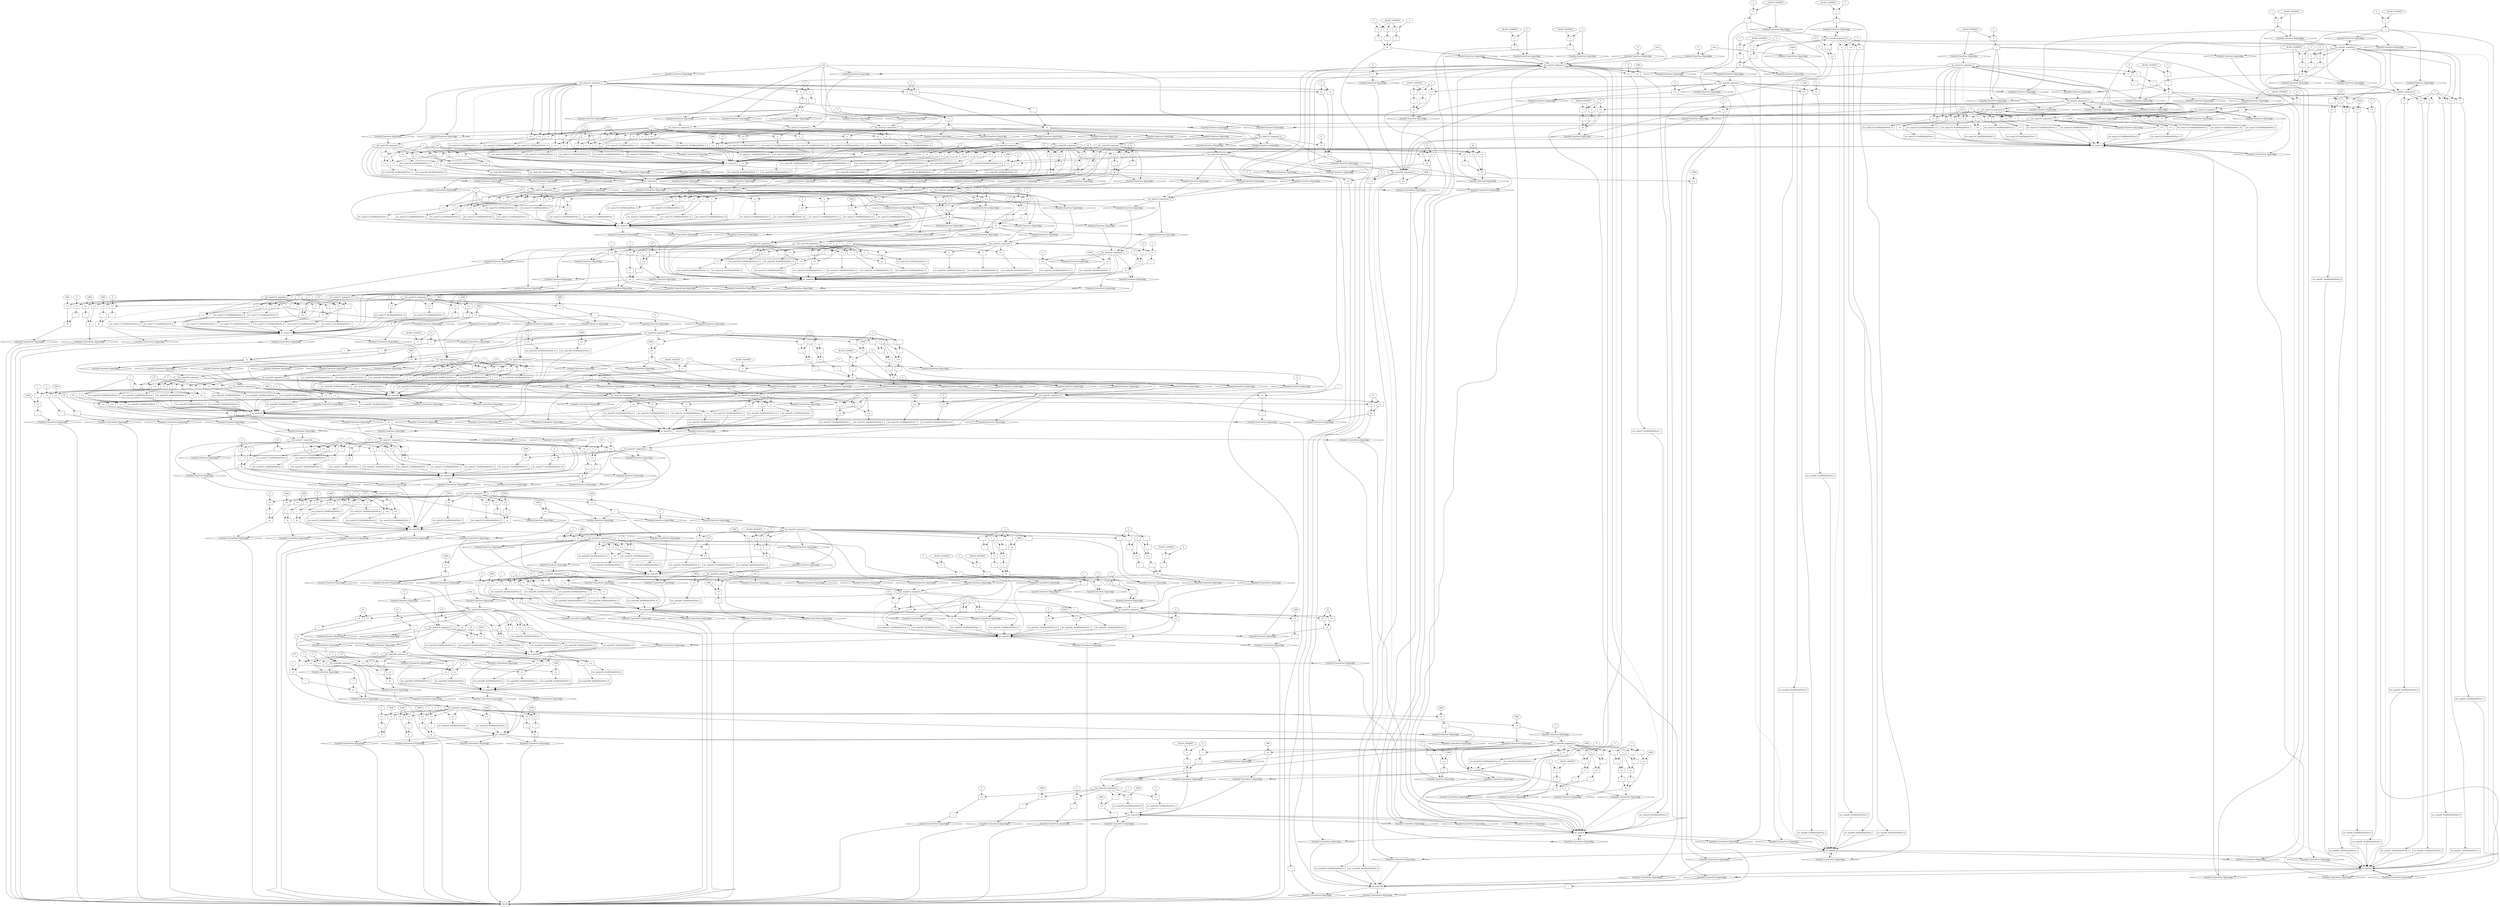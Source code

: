digraph dag {
inv_main116 [label="inv_main116" shape="rect"];
inv_main123 [label="inv_main123" shape="rect"];
inv_main148 [label="inv_main148" shape="rect"];
inv_main153 [label="inv_main153" shape="rect"];
inv_main16 [label="inv_main16" shape="rect"];
inv_main162 [label="inv_main162" shape="rect"];
inv_main173 [label="inv_main173" shape="rect"];
inv_main184 [label="inv_main184" shape="rect"];
inv_main191 [label="inv_main191" shape="rect"];
inv_main205 [label="inv_main205" shape="rect"];
inv_main227 [label="inv_main227" shape="rect"];
inv_main232 [label="inv_main232" shape="rect"];
inv_main243 [label="inv_main243" shape="rect"];
inv_main250 [label="inv_main250" shape="rect"];
inv_main261 [label="inv_main261" shape="rect"];
inv_main264 [label="inv_main264" shape="rect"];
inv_main288 [label="inv_main288" shape="rect"];
inv_main293 [label="inv_main293" shape="rect"];
inv_main304 [label="inv_main304" shape="rect"];
inv_main324 [label="inv_main324" shape="rect"];
inv_main346 [label="inv_main346" shape="rect"];
inv_main46 [label="inv_main46" shape="rect"];
inv_main81 [label="inv_main81" shape="rect"];
FALSE [label="FALSE" shape="rect"];
Initial [label="Initial" shape="rect"];
ControlFowHyperEdge_0 [label="Guarded ControlFlow Hyperedge" shape="diamond"];
inv_main173 -> ControlFowHyperEdge_0[label=""]
ControlFowHyperEdge_0 -> inv_main184[label=""]
ControlFowHyperEdge_1 [label="Guarded ControlFlow Hyperedge" shape="diamond"];
inv_main232 -> ControlFowHyperEdge_1[label=""]
ControlFowHyperEdge_1 -> inv_main243[label=""]
ControlFowHyperEdge_2 [label="Guarded ControlFlow Hyperedge" shape="diamond"];
inv_main293 -> ControlFowHyperEdge_2[label=""]
ControlFowHyperEdge_2 -> inv_main304[label=""]
ControlFowHyperEdge_3 [label="Guarded ControlFlow Hyperedge" shape="diamond"];
inv_main16 -> ControlFowHyperEdge_3[label=""]
ControlFowHyperEdge_3 -> inv_main16[label=""]
ControlFowHyperEdge_4 [label="Guarded ControlFlow Hyperedge" shape="diamond"];
inv_main46 -> ControlFowHyperEdge_4[label=""]
ControlFowHyperEdge_4 -> inv_main46[label=""]
ControlFowHyperEdge_5 [label="Guarded ControlFlow Hyperedge" shape="diamond"];
inv_main81 -> ControlFowHyperEdge_5[label=""]
ControlFowHyperEdge_5 -> inv_main81[label=""]
ControlFowHyperEdge_6 [label="Guarded ControlFlow Hyperedge" shape="diamond"];
inv_main116 -> ControlFowHyperEdge_6[label=""]
ControlFowHyperEdge_6 -> inv_main123[label=""]
ControlFowHyperEdge_7 [label="Guarded ControlFlow Hyperedge" shape="diamond"];
inv_main116 -> ControlFowHyperEdge_7[label=""]
ControlFowHyperEdge_7 -> inv_main123[label=""]
ControlFowHyperEdge_8 [label="Guarded ControlFlow Hyperedge" shape="diamond"];
inv_main116 -> ControlFowHyperEdge_8[label=""]
ControlFowHyperEdge_8 -> inv_main116[label=""]
ControlFowHyperEdge_9 [label="Guarded ControlFlow Hyperedge" shape="diamond"];
inv_main123 -> ControlFowHyperEdge_9[label=""]
ControlFowHyperEdge_9 -> inv_main148[label=""]
ControlFowHyperEdge_10 [label="Guarded ControlFlow Hyperedge" shape="diamond"];
inv_main123 -> ControlFowHyperEdge_10[label=""]
ControlFowHyperEdge_10 -> inv_main148[label=""]
ControlFowHyperEdge_11 [label="Guarded ControlFlow Hyperedge" shape="diamond"];
inv_main148 -> ControlFowHyperEdge_11[label=""]
ControlFowHyperEdge_11 -> inv_main16[label=""]
ControlFowHyperEdge_12 [label="Guarded ControlFlow Hyperedge" shape="diamond"];
inv_main148 -> ControlFowHyperEdge_12[label=""]
ControlFowHyperEdge_12 -> inv_main153[label=""]
ControlFowHyperEdge_13 [label="Guarded ControlFlow Hyperedge" shape="diamond"];
inv_main148 -> ControlFowHyperEdge_13[label=""]
ControlFowHyperEdge_13 -> inv_main153[label=""]
ControlFowHyperEdge_14 [label="Guarded ControlFlow Hyperedge" shape="diamond"];
inv_main148 -> ControlFowHyperEdge_14[label=""]
ControlFowHyperEdge_14 -> inv_main16[label=""]
ControlFowHyperEdge_15 [label="Guarded ControlFlow Hyperedge" shape="diamond"];
inv_main148 -> ControlFowHyperEdge_15[label=""]
ControlFowHyperEdge_15 -> inv_main153[label=""]
ControlFowHyperEdge_16 [label="Guarded ControlFlow Hyperedge" shape="diamond"];
inv_main153 -> ControlFowHyperEdge_16[label=""]
ControlFowHyperEdge_16 -> inv_main162[label=""]
ControlFowHyperEdge_17 [label="Guarded ControlFlow Hyperedge" shape="diamond"];
inv_main153 -> ControlFowHyperEdge_17[label=""]
ControlFowHyperEdge_17 -> inv_main162[label=""]
ControlFowHyperEdge_18 [label="Guarded ControlFlow Hyperedge" shape="diamond"];
inv_main153 -> ControlFowHyperEdge_18[label=""]
ControlFowHyperEdge_18 -> inv_main162[label=""]
ControlFowHyperEdge_19 [label="Guarded ControlFlow Hyperedge" shape="diamond"];
inv_main162 -> ControlFowHyperEdge_19[label=""]
ControlFowHyperEdge_19 -> inv_main173[label=""]
ControlFowHyperEdge_20 [label="Guarded ControlFlow Hyperedge" shape="diamond"];
inv_main162 -> ControlFowHyperEdge_20[label=""]
ControlFowHyperEdge_20 -> inv_main173[label=""]
ControlFowHyperEdge_21 [label="Guarded ControlFlow Hyperedge" shape="diamond"];
inv_main162 -> ControlFowHyperEdge_21[label=""]
ControlFowHyperEdge_21 -> inv_main173[label=""]
ControlFowHyperEdge_22 [label="Guarded ControlFlow Hyperedge" shape="diamond"];
inv_main173 -> ControlFowHyperEdge_22[label=""]
ControlFowHyperEdge_22 -> inv_main184[label=""]
ControlFowHyperEdge_23 [label="Guarded ControlFlow Hyperedge" shape="diamond"];
inv_main184 -> ControlFowHyperEdge_23[label=""]
ControlFowHyperEdge_23 -> inv_main191[label=""]
ControlFowHyperEdge_24 [label="Guarded ControlFlow Hyperedge" shape="diamond"];
inv_main191 -> ControlFowHyperEdge_24[label=""]
ControlFowHyperEdge_24 -> inv_main227[label=""]
ControlFowHyperEdge_25 [label="Guarded ControlFlow Hyperedge" shape="diamond"];
inv_main191 -> ControlFowHyperEdge_25[label=""]
ControlFowHyperEdge_25 -> inv_main16[label=""]
ControlFowHyperEdge_26 [label="Guarded ControlFlow Hyperedge" shape="diamond"];
inv_main191 -> ControlFowHyperEdge_26[label=""]
ControlFowHyperEdge_26 -> inv_main227[label=""]
ControlFowHyperEdge_27 [label="Guarded ControlFlow Hyperedge" shape="diamond"];
inv_main227 -> ControlFowHyperEdge_27[label=""]
ControlFowHyperEdge_27 -> inv_main232[label=""]
ControlFowHyperEdge_28 [label="Guarded ControlFlow Hyperedge" shape="diamond"];
inv_main227 -> ControlFowHyperEdge_28[label=""]
ControlFowHyperEdge_28 -> inv_main232[label=""]
ControlFowHyperEdge_29 [label="Guarded ControlFlow Hyperedge" shape="diamond"];
inv_main227 -> ControlFowHyperEdge_29[label=""]
ControlFowHyperEdge_29 -> inv_main232[label=""]
ControlFowHyperEdge_30 [label="Guarded ControlFlow Hyperedge" shape="diamond"];
inv_main232 -> ControlFowHyperEdge_30[label=""]
ControlFowHyperEdge_30 -> inv_main243[label=""]
ControlFowHyperEdge_31 [label="Guarded ControlFlow Hyperedge" shape="diamond"];
inv_main243 -> ControlFowHyperEdge_31[label=""]
ControlFowHyperEdge_31 -> inv_main250[label=""]
ControlFowHyperEdge_32 [label="Guarded ControlFlow Hyperedge" shape="diamond"];
inv_main264 -> ControlFowHyperEdge_32[label=""]
ControlFowHyperEdge_32 -> inv_main261[label=""]
ControlFowHyperEdge_33 [label="Guarded ControlFlow Hyperedge" shape="diamond"];
inv_main264 -> ControlFowHyperEdge_33[label=""]
ControlFowHyperEdge_33 -> inv_main261[label=""]
ControlFowHyperEdge_34 [label="Guarded ControlFlow Hyperedge" shape="diamond"];
inv_main264 -> ControlFowHyperEdge_34[label=""]
ControlFowHyperEdge_34 -> inv_main261[label=""]
ControlFowHyperEdge_35 [label="Guarded ControlFlow Hyperedge" shape="diamond"];
inv_main261 -> ControlFowHyperEdge_35[label=""]
ControlFowHyperEdge_35 -> inv_main250[label=""]
ControlFowHyperEdge_36 [label="Guarded ControlFlow Hyperedge" shape="diamond"];
inv_main250 -> ControlFowHyperEdge_36[label=""]
ControlFowHyperEdge_36 -> inv_main288[label=""]
ControlFowHyperEdge_37 [label="Guarded ControlFlow Hyperedge" shape="diamond"];
inv_main250 -> ControlFowHyperEdge_37[label=""]
ControlFowHyperEdge_37 -> inv_main16[label=""]
ControlFowHyperEdge_38 [label="Guarded ControlFlow Hyperedge" shape="diamond"];
inv_main250 -> ControlFowHyperEdge_38[label=""]
ControlFowHyperEdge_38 -> inv_main288[label=""]
ControlFowHyperEdge_39 [label="Guarded ControlFlow Hyperedge" shape="diamond"];
inv_main288 -> ControlFowHyperEdge_39[label=""]
ControlFowHyperEdge_39 -> inv_main293[label=""]
ControlFowHyperEdge_40 [label="Guarded ControlFlow Hyperedge" shape="diamond"];
inv_main288 -> ControlFowHyperEdge_40[label=""]
ControlFowHyperEdge_40 -> inv_main293[label=""]
ControlFowHyperEdge_41 [label="Guarded ControlFlow Hyperedge" shape="diamond"];
inv_main288 -> ControlFowHyperEdge_41[label=""]
ControlFowHyperEdge_41 -> inv_main293[label=""]
ControlFowHyperEdge_42 [label="Guarded ControlFlow Hyperedge" shape="diamond"];
inv_main293 -> ControlFowHyperEdge_42[label=""]
ControlFowHyperEdge_42 -> inv_main304[label=""]
ControlFowHyperEdge_43 [label="Guarded ControlFlow Hyperedge" shape="diamond"];
inv_main304 -> ControlFowHyperEdge_43[label=""]
ControlFowHyperEdge_43 -> inv_main16[label=""]
ControlFowHyperEdge_44 [label="Guarded ControlFlow Hyperedge" shape="diamond"];
inv_main16 -> ControlFowHyperEdge_44[label=""]
ControlFowHyperEdge_44 -> inv_main46[label=""]
ControlFowHyperEdge_45 [label="Guarded ControlFlow Hyperedge" shape="diamond"];
inv_main16 -> ControlFowHyperEdge_45[label=""]
ControlFowHyperEdge_45 -> inv_main46[label=""]
ControlFowHyperEdge_46 [label="Guarded ControlFlow Hyperedge" shape="diamond"];
inv_main46 -> ControlFowHyperEdge_46[label=""]
ControlFowHyperEdge_46 -> inv_main81[label=""]
ControlFowHyperEdge_47 [label="Guarded ControlFlow Hyperedge" shape="diamond"];
inv_main46 -> ControlFowHyperEdge_47[label=""]
ControlFowHyperEdge_47 -> inv_main81[label=""]
ControlFowHyperEdge_48 [label="Guarded ControlFlow Hyperedge" shape="diamond"];
inv_main81 -> ControlFowHyperEdge_48[label=""]
ControlFowHyperEdge_48 -> inv_main116[label=""]
ControlFowHyperEdge_49 [label="Guarded ControlFlow Hyperedge" shape="diamond"];
inv_main81 -> ControlFowHyperEdge_49[label=""]
ControlFowHyperEdge_49 -> inv_main116[label=""]
ControlFowHyperEdge_50 [label="Guarded ControlFlow Hyperedge" shape="diamond"];
inv_main184 -> ControlFowHyperEdge_50[label=""]
ControlFowHyperEdge_50 -> inv_main205[label=""]
ControlFowHyperEdge_51 [label="Guarded ControlFlow Hyperedge" shape="diamond"];
inv_main184 -> ControlFowHyperEdge_51[label=""]
ControlFowHyperEdge_51 -> inv_main205[label=""]
ControlFowHyperEdge_52 [label="Guarded ControlFlow Hyperedge" shape="diamond"];
inv_main243 -> ControlFowHyperEdge_52[label=""]
ControlFowHyperEdge_52 -> inv_main264[label=""]
ControlFowHyperEdge_53 [label="Guarded ControlFlow Hyperedge" shape="diamond"];
inv_main243 -> ControlFowHyperEdge_53[label=""]
ControlFowHyperEdge_53 -> inv_main261[label=""]
ControlFowHyperEdge_54 [label="Guarded ControlFlow Hyperedge" shape="diamond"];
inv_main243 -> ControlFowHyperEdge_54[label=""]
ControlFowHyperEdge_54 -> inv_main264[label=""]
ControlFowHyperEdge_55 [label="Guarded ControlFlow Hyperedge" shape="diamond"];
inv_main243 -> ControlFowHyperEdge_55[label=""]
ControlFowHyperEdge_55 -> inv_main261[label=""]
ControlFowHyperEdge_56 [label="Guarded ControlFlow Hyperedge" shape="diamond"];
inv_main304 -> ControlFowHyperEdge_56[label=""]
ControlFowHyperEdge_56 -> inv_main324[label=""]
ControlFowHyperEdge_57 [label="Guarded ControlFlow Hyperedge" shape="diamond"];
inv_main304 -> ControlFowHyperEdge_57[label=""]
ControlFowHyperEdge_57 -> inv_main324[label=""]
ControlFowHyperEdge_58 [label="Guarded ControlFlow Hyperedge" shape="diamond"];
inv_main205 -> ControlFowHyperEdge_58[label=""]
ControlFowHyperEdge_58 -> inv_main191[label=""]
ControlFowHyperEdge_59 [label="Guarded ControlFlow Hyperedge" shape="diamond"];
inv_main205 -> ControlFowHyperEdge_59[label=""]
ControlFowHyperEdge_59 -> inv_main191[label=""]
ControlFowHyperEdge_60 [label="Guarded ControlFlow Hyperedge" shape="diamond"];
inv_main205 -> ControlFowHyperEdge_60[label=""]
ControlFowHyperEdge_60 -> inv_main191[label=""]
ControlFowHyperEdge_61 [label="Guarded ControlFlow Hyperedge" shape="diamond"];
inv_main184 -> ControlFowHyperEdge_61[label=""]
ControlFowHyperEdge_61 -> inv_main191[label=""]
ControlFowHyperEdge_62 [label="Guarded ControlFlow Hyperedge" shape="diamond"];
inv_main184 -> ControlFowHyperEdge_62[label=""]
ControlFowHyperEdge_62 -> inv_main191[label=""]
ControlFowHyperEdge_63 [label="Guarded ControlFlow Hyperedge" shape="diamond"];
inv_main324 -> ControlFowHyperEdge_63[label=""]
ControlFowHyperEdge_63 -> inv_main16[label=""]
ControlFowHyperEdge_64 [label="Guarded ControlFlow Hyperedge" shape="diamond"];
inv_main324 -> ControlFowHyperEdge_64[label=""]
ControlFowHyperEdge_64 -> inv_main16[label=""]
ControlFowHyperEdge_65 [label="Guarded ControlFlow Hyperedge" shape="diamond"];
inv_main324 -> ControlFowHyperEdge_65[label=""]
ControlFowHyperEdge_65 -> inv_main16[label=""]
ControlFowHyperEdge_66 [label="Guarded ControlFlow Hyperedge" shape="diamond"];
inv_main304 -> ControlFowHyperEdge_66[label=""]
ControlFowHyperEdge_66 -> inv_main16[label=""]
ControlFowHyperEdge_67 [label="Guarded ControlFlow Hyperedge" shape="diamond"];
inv_main304 -> ControlFowHyperEdge_67[label=""]
ControlFowHyperEdge_67 -> inv_main16[label=""]
ControlFowHyperEdge_68 [label="Guarded ControlFlow Hyperedge" shape="diamond"];
Initial -> ControlFowHyperEdge_68[label=""]
ControlFowHyperEdge_68 -> inv_main16[label=""]
ControlFowHyperEdge_69 [label="Guarded ControlFlow Hyperedge" shape="diamond"];
inv_main16 -> ControlFowHyperEdge_69[label=""]
ControlFowHyperEdge_69 -> inv_main346[label=""]
ControlFowHyperEdge_70 [label="Guarded ControlFlow Hyperedge" shape="diamond"];
inv_main123 -> ControlFowHyperEdge_70[label=""]
ControlFowHyperEdge_70 -> inv_main346[label=""]
ControlFowHyperEdge_71 [label="Guarded ControlFlow Hyperedge" shape="diamond"];
inv_main46 -> ControlFowHyperEdge_71[label=""]
ControlFowHyperEdge_71 -> inv_main346[label=""]
ControlFowHyperEdge_72 [label="Guarded ControlFlow Hyperedge" shape="diamond"];
inv_main46 -> ControlFowHyperEdge_72[label=""]
ControlFowHyperEdge_72 -> inv_main346[label=""]
ControlFowHyperEdge_73 [label="Guarded ControlFlow Hyperedge" shape="diamond"];
inv_main81 -> ControlFowHyperEdge_73[label=""]
ControlFowHyperEdge_73 -> inv_main346[label=""]
ControlFowHyperEdge_74 [label="Guarded ControlFlow Hyperedge" shape="diamond"];
inv_main81 -> ControlFowHyperEdge_74[label=""]
ControlFowHyperEdge_74 -> inv_main346[label=""]
ControlFowHyperEdge_75 [label="Guarded ControlFlow Hyperedge" shape="diamond"];
inv_main173 -> ControlFowHyperEdge_75[label=""]
ControlFowHyperEdge_75 -> FALSE[label=""]
ControlFowHyperEdge_76 [label="Guarded ControlFlow Hyperedge" shape="diamond"];
inv_main173 -> ControlFowHyperEdge_76[label=""]
ControlFowHyperEdge_76 -> FALSE[label=""]
ControlFowHyperEdge_77 [label="Guarded ControlFlow Hyperedge" shape="diamond"];
inv_main173 -> ControlFowHyperEdge_77[label=""]
ControlFowHyperEdge_77 -> FALSE[label=""]
ControlFowHyperEdge_78 [label="Guarded ControlFlow Hyperedge" shape="diamond"];
inv_main173 -> ControlFowHyperEdge_78[label=""]
ControlFowHyperEdge_78 -> FALSE[label=""]
ControlFowHyperEdge_79 [label="Guarded ControlFlow Hyperedge" shape="diamond"];
inv_main205 -> ControlFowHyperEdge_79[label=""]
ControlFowHyperEdge_79 -> FALSE[label=""]
ControlFowHyperEdge_80 [label="Guarded ControlFlow Hyperedge" shape="diamond"];
inv_main205 -> ControlFowHyperEdge_80[label=""]
ControlFowHyperEdge_80 -> FALSE[label=""]
ControlFowHyperEdge_81 [label="Guarded ControlFlow Hyperedge" shape="diamond"];
inv_main205 -> ControlFowHyperEdge_81[label=""]
ControlFowHyperEdge_81 -> FALSE[label=""]
ControlFowHyperEdge_82 [label="Guarded ControlFlow Hyperedge" shape="diamond"];
inv_main205 -> ControlFowHyperEdge_82[label=""]
ControlFowHyperEdge_82 -> FALSE[label=""]
ControlFowHyperEdge_83 [label="Guarded ControlFlow Hyperedge" shape="diamond"];
inv_main232 -> ControlFowHyperEdge_83[label=""]
ControlFowHyperEdge_83 -> FALSE[label=""]
ControlFowHyperEdge_84 [label="Guarded ControlFlow Hyperedge" shape="diamond"];
inv_main232 -> ControlFowHyperEdge_84[label=""]
ControlFowHyperEdge_84 -> FALSE[label=""]
ControlFowHyperEdge_85 [label="Guarded ControlFlow Hyperedge" shape="diamond"];
inv_main232 -> ControlFowHyperEdge_85[label=""]
ControlFowHyperEdge_85 -> FALSE[label=""]
ControlFowHyperEdge_86 [label="Guarded ControlFlow Hyperedge" shape="diamond"];
inv_main232 -> ControlFowHyperEdge_86[label=""]
ControlFowHyperEdge_86 -> FALSE[label=""]
ControlFowHyperEdge_87 [label="Guarded ControlFlow Hyperedge" shape="diamond"];
inv_main264 -> ControlFowHyperEdge_87[label=""]
ControlFowHyperEdge_87 -> FALSE[label=""]
ControlFowHyperEdge_88 [label="Guarded ControlFlow Hyperedge" shape="diamond"];
inv_main264 -> ControlFowHyperEdge_88[label=""]
ControlFowHyperEdge_88 -> FALSE[label=""]
ControlFowHyperEdge_89 [label="Guarded ControlFlow Hyperedge" shape="diamond"];
inv_main264 -> ControlFowHyperEdge_89[label=""]
ControlFowHyperEdge_89 -> FALSE[label=""]
ControlFowHyperEdge_90 [label="Guarded ControlFlow Hyperedge" shape="diamond"];
inv_main264 -> ControlFowHyperEdge_90[label=""]
ControlFowHyperEdge_90 -> FALSE[label=""]
ControlFowHyperEdge_91 [label="Guarded ControlFlow Hyperedge" shape="diamond"];
inv_main261 -> ControlFowHyperEdge_91[label=""]
ControlFowHyperEdge_91 -> FALSE[label=""]
ControlFowHyperEdge_92 [label="Guarded ControlFlow Hyperedge" shape="diamond"];
inv_main261 -> ControlFowHyperEdge_92[label=""]
ControlFowHyperEdge_92 -> FALSE[label=""]
ControlFowHyperEdge_93 [label="Guarded ControlFlow Hyperedge" shape="diamond"];
inv_main293 -> ControlFowHyperEdge_93[label=""]
ControlFowHyperEdge_93 -> FALSE[label=""]
ControlFowHyperEdge_94 [label="Guarded ControlFlow Hyperedge" shape="diamond"];
inv_main293 -> ControlFowHyperEdge_94[label=""]
ControlFowHyperEdge_94 -> FALSE[label=""]
ControlFowHyperEdge_95 [label="Guarded ControlFlow Hyperedge" shape="diamond"];
inv_main293 -> ControlFowHyperEdge_95[label=""]
ControlFowHyperEdge_95 -> FALSE[label=""]
ControlFowHyperEdge_96 [label="Guarded ControlFlow Hyperedge" shape="diamond"];
inv_main293 -> ControlFowHyperEdge_96[label=""]
ControlFowHyperEdge_96 -> FALSE[label=""]
ControlFowHyperEdge_97 [label="Guarded ControlFlow Hyperedge" shape="diamond"];
inv_main324 -> ControlFowHyperEdge_97[label=""]
ControlFowHyperEdge_97 -> FALSE[label=""]
ControlFowHyperEdge_98 [label="Guarded ControlFlow Hyperedge" shape="diamond"];
inv_main324 -> ControlFowHyperEdge_98[label=""]
ControlFowHyperEdge_98 -> FALSE[label=""]
ControlFowHyperEdge_99 [label="Guarded ControlFlow Hyperedge" shape="diamond"];
inv_main324 -> ControlFowHyperEdge_99[label=""]
ControlFowHyperEdge_99 -> FALSE[label=""]
ControlFowHyperEdge_100 [label="Guarded ControlFlow Hyperedge" shape="diamond"];
inv_main324 -> ControlFowHyperEdge_100[label=""]
ControlFowHyperEdge_100 -> FALSE[label=""]
ControlFowHyperEdge_101 [label="Guarded ControlFlow Hyperedge" shape="diamond"];
inv_main346 -> ControlFowHyperEdge_101[label=""]
ControlFowHyperEdge_101 -> FALSE[label=""]
ControlFowHyperEdge_102 [label="Guarded ControlFlow Hyperedge" shape="diamond"];
inv_main346 -> ControlFowHyperEdge_102[label=""]
ControlFowHyperEdge_102 -> FALSE[label=""]
inv_main184_argument_0 [label="inv_main184_argument_0" shape="oval"];
inv_main184_argument_0 -> inv_main184[label="" style="dashed"]
inv_main184_argument_1 [label="inv_main184_argument_1" shape="oval"];
inv_main184_argument_1 -> inv_main184[label="" style="dashed"]
inv_main184_argument_2 [label="inv_main184_argument_2" shape="oval"];
inv_main184_argument_2 -> inv_main184[label="" style="dashed"]
inv_main173_argument_0 [label="inv_main173_argument_0" shape="oval"];
inv_main173_argument_0 -> inv_main173[label="" style="dashed"]
inv_main173_argument_1 [label="inv_main173_argument_1" shape="oval"];
inv_main173_argument_1 -> inv_main173[label="" style="dashed"]
inv_main173_argument_2 [label="inv_main173_argument_2" shape="oval"];
inv_main173_argument_2 -> inv_main173[label="" style="dashed"]
inv_main243_argument_0 [label="inv_main243_argument_0" shape="oval"];
inv_main243_argument_0 -> inv_main243[label="" style="dashed"]
inv_main243_argument_1 [label="inv_main243_argument_1" shape="oval"];
inv_main243_argument_1 -> inv_main243[label="" style="dashed"]
inv_main232_argument_0 [label="inv_main232_argument_0" shape="oval"];
inv_main232_argument_0 -> inv_main232[label="" style="dashed"]
inv_main232_argument_1 [label="inv_main232_argument_1" shape="oval"];
inv_main232_argument_1 -> inv_main232[label="" style="dashed"]
inv_main304_argument_0 [label="inv_main304_argument_0" shape="oval"];
inv_main304_argument_0 -> inv_main304[label="" style="dashed"]
inv_main293_argument_0 [label="inv_main293_argument_0" shape="oval"];
inv_main293_argument_0 -> inv_main293[label="" style="dashed"]
inv_main16_argument_0 [label="inv_main16_argument_0" shape="oval"];
inv_main16_argument_0 -> inv_main16[label="" style="dashed"]
inv_main46_argument_0 [label="inv_main46_argument_0" shape="oval"];
inv_main46_argument_0 -> inv_main46[label="" style="dashed"]
inv_main46_argument_1 [label="inv_main46_argument_1" shape="oval"];
inv_main46_argument_1 -> inv_main46[label="" style="dashed"]
inv_main81_argument_0 [label="inv_main81_argument_0" shape="oval"];
inv_main81_argument_0 -> inv_main81[label="" style="dashed"]
inv_main81_argument_1 [label="inv_main81_argument_1" shape="oval"];
inv_main81_argument_1 -> inv_main81[label="" style="dashed"]
inv_main81_argument_2 [label="inv_main81_argument_2" shape="oval"];
inv_main81_argument_2 -> inv_main81[label="" style="dashed"]
inv_main123_argument_0 [label="inv_main123_argument_0" shape="oval"];
inv_main123_argument_0 -> inv_main123[label="" style="dashed"]
inv_main123_argument_1 [label="inv_main123_argument_1" shape="oval"];
inv_main123_argument_1 -> inv_main123[label="" style="dashed"]
inv_main123_argument_2 [label="inv_main123_argument_2" shape="oval"];
inv_main123_argument_2 -> inv_main123[label="" style="dashed"]
inv_main123_argument_3 [label="inv_main123_argument_3" shape="oval"];
inv_main123_argument_3 -> inv_main123[label="" style="dashed"]
inv_main123_argument_4 [label="inv_main123_argument_4" shape="oval"];
inv_main123_argument_4 -> inv_main123[label="" style="dashed"]
inv_main116_argument_0 [label="inv_main116_argument_0" shape="oval"];
inv_main116_argument_0 -> inv_main116[label="" style="dashed"]
inv_main116_argument_1 [label="inv_main116_argument_1" shape="oval"];
inv_main116_argument_1 -> inv_main116[label="" style="dashed"]
inv_main116_argument_2 [label="inv_main116_argument_2" shape="oval"];
inv_main116_argument_2 -> inv_main116[label="" style="dashed"]
inv_main116_argument_3 [label="inv_main116_argument_3" shape="oval"];
inv_main116_argument_3 -> inv_main116[label="" style="dashed"]
inv_main148_argument_0 [label="inv_main148_argument_0" shape="oval"];
inv_main148_argument_0 -> inv_main148[label="" style="dashed"]
inv_main148_argument_1 [label="inv_main148_argument_1" shape="oval"];
inv_main148_argument_1 -> inv_main148[label="" style="dashed"]
inv_main148_argument_2 [label="inv_main148_argument_2" shape="oval"];
inv_main148_argument_2 -> inv_main148[label="" style="dashed"]
inv_main148_argument_3 [label="inv_main148_argument_3" shape="oval"];
inv_main148_argument_3 -> inv_main148[label="" style="dashed"]
inv_main148_argument_4 [label="inv_main148_argument_4" shape="oval"];
inv_main148_argument_4 -> inv_main148[label="" style="dashed"]
inv_main153_argument_0 [label="inv_main153_argument_0" shape="oval"];
inv_main153_argument_0 -> inv_main153[label="" style="dashed"]
inv_main153_argument_1 [label="inv_main153_argument_1" shape="oval"];
inv_main153_argument_1 -> inv_main153[label="" style="dashed"]
inv_main153_argument_2 [label="inv_main153_argument_2" shape="oval"];
inv_main153_argument_2 -> inv_main153[label="" style="dashed"]
inv_main153_argument_3 [label="inv_main153_argument_3" shape="oval"];
inv_main153_argument_3 -> inv_main153[label="" style="dashed"]
inv_main153_argument_4 [label="inv_main153_argument_4" shape="oval"];
inv_main153_argument_4 -> inv_main153[label="" style="dashed"]
inv_main162_argument_0 [label="inv_main162_argument_0" shape="oval"];
inv_main162_argument_0 -> inv_main162[label="" style="dashed"]
inv_main162_argument_1 [label="inv_main162_argument_1" shape="oval"];
inv_main162_argument_1 -> inv_main162[label="" style="dashed"]
inv_main162_argument_2 [label="inv_main162_argument_2" shape="oval"];
inv_main162_argument_2 -> inv_main162[label="" style="dashed"]
inv_main162_argument_3 [label="inv_main162_argument_3" shape="oval"];
inv_main162_argument_3 -> inv_main162[label="" style="dashed"]
inv_main191_argument_0 [label="inv_main191_argument_0" shape="oval"];
inv_main191_argument_0 -> inv_main191[label="" style="dashed"]
inv_main191_argument_1 [label="inv_main191_argument_1" shape="oval"];
inv_main191_argument_1 -> inv_main191[label="" style="dashed"]
inv_main191_argument_2 [label="inv_main191_argument_2" shape="oval"];
inv_main191_argument_2 -> inv_main191[label="" style="dashed"]
inv_main227_argument_0 [label="inv_main227_argument_0" shape="oval"];
inv_main227_argument_0 -> inv_main227[label="" style="dashed"]
inv_main227_argument_1 [label="inv_main227_argument_1" shape="oval"];
inv_main227_argument_1 -> inv_main227[label="" style="dashed"]
inv_main227_argument_2 [label="inv_main227_argument_2" shape="oval"];
inv_main227_argument_2 -> inv_main227[label="" style="dashed"]
inv_main250_argument_0 [label="inv_main250_argument_0" shape="oval"];
inv_main250_argument_0 -> inv_main250[label="" style="dashed"]
inv_main250_argument_1 [label="inv_main250_argument_1" shape="oval"];
inv_main250_argument_1 -> inv_main250[label="" style="dashed"]
inv_main261_argument_0 [label="inv_main261_argument_0" shape="oval"];
inv_main261_argument_0 -> inv_main261[label="" style="dashed"]
inv_main261_argument_1 [label="inv_main261_argument_1" shape="oval"];
inv_main261_argument_1 -> inv_main261[label="" style="dashed"]
inv_main264_argument_0 [label="inv_main264_argument_0" shape="oval"];
inv_main264_argument_0 -> inv_main264[label="" style="dashed"]
inv_main264_argument_1 [label="inv_main264_argument_1" shape="oval"];
inv_main264_argument_1 -> inv_main264[label="" style="dashed"]
inv_main288_argument_0 [label="inv_main288_argument_0" shape="oval"];
inv_main288_argument_0 -> inv_main288[label="" style="dashed"]
inv_main288_argument_1 [label="inv_main288_argument_1" shape="oval"];
inv_main288_argument_1 -> inv_main288[label="" style="dashed"]
inv_main205_argument_0 [label="inv_main205_argument_0" shape="oval"];
inv_main205_argument_0 -> inv_main205[label="" style="dashed"]
inv_main205_argument_1 [label="inv_main205_argument_1" shape="oval"];
inv_main205_argument_1 -> inv_main205[label="" style="dashed"]
inv_main205_argument_2 [label="inv_main205_argument_2" shape="oval"];
inv_main205_argument_2 -> inv_main205[label="" style="dashed"]
inv_main324_argument_0 [label="inv_main324_argument_0" shape="oval"];
inv_main324_argument_0 -> inv_main324[label="" style="dashed"]
inv_main346_argument_0 [label="inv_main346_argument_0" shape="oval"];
inv_main346_argument_0 -> inv_main346[label="" style="dashed"]

xxxinv_main184___inv_main173_0xxxguard_0_node_0 [label="!" shape="rect"];
xxxinv_main184___inv_main173_0xxxguard_0_node_1 [label=">=" shape="rect"];
xxxinv_main184___inv_main173_0xxxguard_0_node_3 [label="1000"];
xxxinv_main184___inv_main173_0xxxguard_0_node_1->xxxinv_main184___inv_main173_0xxxguard_0_node_0
inv_main173_argument_2->xxxinv_main184___inv_main173_0xxxguard_0_node_1
xxxinv_main184___inv_main173_0xxxguard_0_node_3->xxxinv_main184___inv_main173_0xxxguard_0_node_1

xxxinv_main184___inv_main173_0xxxguard_0_node_0->ControlFowHyperEdge_0 [label=""];
xxxinv_main243___inv_main232_1xxxguard_0_node_0 [label="!" shape="rect"];
xxxinv_main243___inv_main232_1xxxguard_0_node_1 [label=">=" shape="rect"];
xxxinv_main243___inv_main232_1xxxguard_0_node_3 [label="1000"];
xxxinv_main243___inv_main232_1xxxguard_0_node_1->xxxinv_main243___inv_main232_1xxxguard_0_node_0
inv_main232_argument_1->xxxinv_main243___inv_main232_1xxxguard_0_node_1
xxxinv_main243___inv_main232_1xxxguard_0_node_3->xxxinv_main243___inv_main232_1xxxguard_0_node_1

xxxinv_main243___inv_main232_1xxxguard_0_node_0->ControlFowHyperEdge_1 [label=""];
xxxinv_main304___inv_main293_2xxxguard_0_node_0 [label="!" shape="rect"];
xxxinv_main304___inv_main293_2xxxguard_0_node_1 [label=">=" shape="rect"];
xxxinv_main304___inv_main293_2xxxguard_0_node_3 [label="1000"];
xxxinv_main304___inv_main293_2xxxguard_0_node_1->xxxinv_main304___inv_main293_2xxxguard_0_node_0
inv_main293_argument_0->xxxinv_main304___inv_main293_2xxxguard_0_node_1
xxxinv_main304___inv_main293_2xxxguard_0_node_3->xxxinv_main304___inv_main293_2xxxguard_0_node_1

xxxinv_main304___inv_main293_2xxxguard_0_node_0->ControlFowHyperEdge_2 [label=""];
xxxinv_main16___inv_main16_3xxx_and [label="&" shape="rect"];
xxxinv_main16___inv_main16_3xxxguard_0_node_0 [label="!" shape="rect"];
xxxinv_main16___inv_main16_3xxxguard_0_node_1 [label="=" shape="rect"];
xxxinv_main16___inv_main16_3xxxguard_0_node_2 [label="__BLAST_NONDET"];
xxxinv_main16___inv_main16_3xxxguard_0_node_3 [label="0"];
xxxinv_main16___inv_main16_3xxxguard_0_node_1->xxxinv_main16___inv_main16_3xxxguard_0_node_0
xxxinv_main16___inv_main16_3xxxguard_0_node_2->xxxinv_main16___inv_main16_3xxxguard_0_node_1
xxxinv_main16___inv_main16_3xxxguard_0_node_3->xxxinv_main16___inv_main16_3xxxguard_0_node_1

xxxinv_main16___inv_main16_3xxxguard_0_node_0->xxxinv_main16___inv_main16_3xxx_and [label=""];
xxxinv_main16___inv_main16_3xxxguard1_node_0 [label="!" shape="rect"];
xxxinv_main16___inv_main16_3xxxguard1_node_1 [label="=" shape="rect"];
xxxinv_main16___inv_main16_3xxxguard1_node_1->xxxinv_main16___inv_main16_3xxxguard1_node_0
xxxinv_main16___inv_main16_3xxxguard_0_node_2->xxxinv_main16___inv_main16_3xxxguard1_node_1
xxxinv_main16___inv_main16_3xxxguard_0_node_3->xxxinv_main16___inv_main16_3xxxguard1_node_1

xxxinv_main16___inv_main16_3xxxguard1_node_0->xxxinv_main16___inv_main16_3xxx_and [label=""];
xxxinv_main16___inv_main16_3xxxguard2_node_0 [label="!" shape="rect"];
xxxinv_main16___inv_main16_3xxxguard2_node_1 [label="=" shape="rect"];
xxxinv_main16___inv_main16_3xxxguard2_node_3 [label="-1"];
xxxinv_main16___inv_main16_3xxxguard2_node_1->xxxinv_main16___inv_main16_3xxxguard2_node_0
xxxinv_main16___inv_main16_3xxxguard_0_node_2->xxxinv_main16___inv_main16_3xxxguard2_node_1
xxxinv_main16___inv_main16_3xxxguard2_node_3->xxxinv_main16___inv_main16_3xxxguard2_node_1

xxxinv_main16___inv_main16_3xxxguard2_node_0->xxxinv_main16___inv_main16_3xxx_and [label=""];
xxxinv_main16___inv_main16_3xxx_and->ControlFowHyperEdge_3 [label=""];
xxxinv_main46___inv_main46_4xxxguard_0_node_0 [label="!" shape="rect"];
xxxinv_main46___inv_main46_4xxxguard_0_node_1 [label="=" shape="rect"];
xxxinv_main46___inv_main46_4xxxguard_0_node_2 [label="__BLAST_NONDET"];
xxxinv_main46___inv_main46_4xxxguard_0_node_3 [label="0"];
xxxinv_main46___inv_main46_4xxxguard_0_node_1->xxxinv_main46___inv_main46_4xxxguard_0_node_0
xxxinv_main46___inv_main46_4xxxguard_0_node_2->xxxinv_main46___inv_main46_4xxxguard_0_node_1
xxxinv_main46___inv_main46_4xxxguard_0_node_3->xxxinv_main46___inv_main46_4xxxguard_0_node_1

xxxinv_main46___inv_main46_4xxxguard_0_node_0->ControlFowHyperEdge_4 [label=""];
xxxinv_main81___inv_main81_5xxxguard_0_node_0 [label="!" shape="rect"];
xxxinv_main81___inv_main81_5xxxguard_0_node_1 [label="=" shape="rect"];
xxxinv_main81___inv_main81_5xxxguard_0_node_2 [label="__BLAST_NONDET"];
xxxinv_main81___inv_main81_5xxxguard_0_node_3 [label="0"];
xxxinv_main81___inv_main81_5xxxguard_0_node_1->xxxinv_main81___inv_main81_5xxxguard_0_node_0
xxxinv_main81___inv_main81_5xxxguard_0_node_2->xxxinv_main81___inv_main81_5xxxguard_0_node_1
xxxinv_main81___inv_main81_5xxxguard_0_node_3->xxxinv_main81___inv_main81_5xxxguard_0_node_1

xxxinv_main81___inv_main81_5xxxguard_0_node_0->ControlFowHyperEdge_5 [label=""];
xxxinv_main123___inv_main116_6xxxguard_0_node_0 [label="true"];

xxxinv_main123___inv_main116_6xxxguard_0_node_0->ControlFowHyperEdge_6 [label=""];
xxxinv_main123___inv_main116_7xxx_and [label="&" shape="rect"];
xxxinv_main123___inv_main116_7xxxguard_0_node_0 [label="!" shape="rect"];
xxxinv_main123___inv_main116_7xxxguard_0_node_1 [label="=" shape="rect"];
xxxinv_main123___inv_main116_7xxxguard_0_node_3 [label="0"];
xxxinv_main123___inv_main116_7xxxguard_0_node_1->xxxinv_main123___inv_main116_7xxxguard_0_node_0
inv_main123_argument_3->xxxinv_main123___inv_main116_7xxxguard_0_node_1
xxxinv_main123___inv_main116_7xxxguard_0_node_3->xxxinv_main123___inv_main116_7xxxguard_0_node_1

xxxinv_main123___inv_main116_7xxxguard_0_node_0->xxxinv_main123___inv_main116_7xxx_and [label=""];
xxxinv_main123___inv_main116_7xxxguard1_node_0 [label="!" shape="rect"];
xxxinv_main123___inv_main116_7xxxguard1_node_1 [label="=" shape="rect"];
xxxinv_main123___inv_main116_7xxxguard1_node_1->xxxinv_main123___inv_main116_7xxxguard1_node_0
inv_main123_argument_3->xxxinv_main123___inv_main116_7xxxguard1_node_1
xxxinv_main123___inv_main116_7xxxguard_0_node_3->xxxinv_main123___inv_main116_7xxxguard1_node_1

xxxinv_main123___inv_main116_7xxxguard1_node_0->xxxinv_main123___inv_main116_7xxx_and [label=""];
xxxinv_main123___inv_main116_7xxx_and->ControlFowHyperEdge_7 [label=""];
xxxinv_main116___inv_main116_8xxxguard_0_node_0 [label="!" shape="rect"];
xxxinv_main116___inv_main116_8xxxguard_0_node_1 [label="=" shape="rect"];
xxxinv_main116___inv_main116_8xxxguard_0_node_2 [label="__BLAST_NONDET"];
xxxinv_main116___inv_main116_8xxxguard_0_node_3 [label="0"];
xxxinv_main116___inv_main116_8xxxguard_0_node_1->xxxinv_main116___inv_main116_8xxxguard_0_node_0
xxxinv_main116___inv_main116_8xxxguard_0_node_2->xxxinv_main116___inv_main116_8xxxguard_0_node_1
xxxinv_main116___inv_main116_8xxxguard_0_node_3->xxxinv_main116___inv_main116_8xxxguard_0_node_1

xxxinv_main116___inv_main116_8xxxguard_0_node_0->ControlFowHyperEdge_8 [label=""];
xxxinv_main148___inv_main123_9xxxguard_0_node_0 [label="!" shape="rect"];
xxxinv_main148___inv_main123_9xxxguard_0_node_1 [label=">=" shape="rect"];
xxxinv_main148___inv_main123_9xxxguard_0_node_3 [label="-1"];
xxxinv_main148___inv_main123_9xxxguard_0_node_1->xxxinv_main148___inv_main123_9xxxguard_0_node_0
inv_main123_argument_3->xxxinv_main148___inv_main123_9xxxguard_0_node_1
xxxinv_main148___inv_main123_9xxxguard_0_node_3->xxxinv_main148___inv_main123_9xxxguard_0_node_1

xxxinv_main148___inv_main123_9xxxguard_0_node_0->ControlFowHyperEdge_9 [label=""];
xxxinv_main148___inv_main123_10xxx_and [label="&" shape="rect"];
xxxinv_main148___inv_main123_10xxxguard_0_node_0 [label="!" shape="rect"];
xxxinv_main148___inv_main123_10xxxguard_0_node_1 [label=">=" shape="rect"];
xxxinv_main148___inv_main123_10xxxguard_0_node_2 [label="-1"];
xxxinv_main148___inv_main123_10xxxguard_0_node_1->xxxinv_main148___inv_main123_10xxxguard_0_node_0
xxxinv_main148___inv_main123_10xxxguard_0_node_2->xxxinv_main148___inv_main123_10xxxguard_0_node_1
inv_main123_argument_3->xxxinv_main148___inv_main123_10xxxguard_0_node_1

xxxinv_main148___inv_main123_10xxxguard_0_node_0->xxxinv_main148___inv_main123_10xxx_and [label=""];
xxxinv_main148___inv_main123_10xxxguard1_node_0 [label=">=" shape="rect"];
inv_main123_argument_3->xxxinv_main148___inv_main123_10xxxguard1_node_0
xxxinv_main148___inv_main123_10xxxguard_0_node_2->xxxinv_main148___inv_main123_10xxxguard1_node_0

xxxinv_main148___inv_main123_10xxxguard1_node_0->xxxinv_main148___inv_main123_10xxx_and [label=""];
xxxinv_main148___inv_main123_10xxx_and->ControlFowHyperEdge_10 [label=""];
xxxinv_main16___inv_main148_11xxx_and [label="&" shape="rect"];
xxxinv_main16___inv_main148_11xxxguard_0_node_0 [label=">=" shape="rect"];
xxxinv_main16___inv_main148_11xxxguard_0_node_1 [label="61"];
xxxinv_main16___inv_main148_11xxxguard_0_node_1->xxxinv_main16___inv_main148_11xxxguard_0_node_0
inv_main148_argument_0->xxxinv_main16___inv_main148_11xxxguard_0_node_0

xxxinv_main16___inv_main148_11xxxguard_0_node_0->xxxinv_main16___inv_main148_11xxx_and [label=""];
xxxinv_main16___inv_main148_11xxxguard1_node_0 [label=">=" shape="rect"];
inv_main148_argument_0->xxxinv_main16___inv_main148_11xxxguard1_node_0
xxxinv_main16___inv_main148_11xxxguard_0_node_1->xxxinv_main16___inv_main148_11xxxguard1_node_0

xxxinv_main16___inv_main148_11xxxguard1_node_0->xxxinv_main16___inv_main148_11xxx_and [label=""];
xxxinv_main16___inv_main148_11xxx_and->ControlFowHyperEdge_11 [label=""];
xxxinv_main153___inv_main148_12xxx_and [label="&" shape="rect"];
xxxinv_main153___inv_main148_12xxxguard_0_node_0 [label="!" shape="rect"];
xxxinv_main153___inv_main148_12xxxguard_0_node_1 [label=">=" shape="rect"];
xxxinv_main153___inv_main148_12xxxguard_0_node_2 [label="61"];
xxxinv_main153___inv_main148_12xxxguard_0_node_1->xxxinv_main153___inv_main148_12xxxguard_0_node_0
xxxinv_main153___inv_main148_12xxxguard_0_node_2->xxxinv_main153___inv_main148_12xxxguard_0_node_1
inv_main148_argument_0->xxxinv_main153___inv_main148_12xxxguard_0_node_1

xxxinv_main153___inv_main148_12xxxguard_0_node_0->xxxinv_main153___inv_main148_12xxx_and [label=""];
xxxinv_main153___inv_main148_12xxxguard1_node_0 [label=">=" shape="rect"];
inv_main148_argument_0->xxxinv_main153___inv_main148_12xxxguard1_node_0
xxxinv_main153___inv_main148_12xxxguard_0_node_2->xxxinv_main153___inv_main148_12xxxguard1_node_0

xxxinv_main153___inv_main148_12xxxguard1_node_0->xxxinv_main153___inv_main148_12xxx_and [label=""];
xxxinv_main153___inv_main148_12xxx_and->ControlFowHyperEdge_12 [label=""];
xxxinv_main153___inv_main148_13xxx_and [label="&" shape="rect"];
xxxinv_main153___inv_main148_13xxxguard_0_node_0 [label="!" shape="rect"];
xxxinv_main153___inv_main148_13xxxguard_0_node_1 [label=">=" shape="rect"];
xxxinv_main153___inv_main148_13xxxguard_0_node_3 [label="61"];
xxxinv_main153___inv_main148_13xxxguard_0_node_1->xxxinv_main153___inv_main148_13xxxguard_0_node_0
inv_main148_argument_1->xxxinv_main153___inv_main148_13xxxguard_0_node_1
xxxinv_main153___inv_main148_13xxxguard_0_node_3->xxxinv_main153___inv_main148_13xxxguard_0_node_1

xxxinv_main153___inv_main148_13xxxguard_0_node_0->xxxinv_main153___inv_main148_13xxx_and [label=""];
xxxinv_main153___inv_main148_13xxxguard1_node_0 [label="!" shape="rect"];
xxxinv_main153___inv_main148_13xxxguard1_node_1 [label=">=" shape="rect"];
xxxinv_main153___inv_main148_13xxxguard1_node_1->xxxinv_main153___inv_main148_13xxxguard1_node_0
inv_main148_argument_0->xxxinv_main153___inv_main148_13xxxguard1_node_1
xxxinv_main153___inv_main148_13xxxguard_0_node_3->xxxinv_main153___inv_main148_13xxxguard1_node_1

xxxinv_main153___inv_main148_13xxxguard1_node_0->xxxinv_main153___inv_main148_13xxx_and [label=""];
xxxinv_main153___inv_main148_13xxx_and->ControlFowHyperEdge_13 [label=""];
xxxinv_main16___inv_main148_14xxx_and [label="&" shape="rect"];
xxxinv_main16___inv_main148_14xxxguard_0_node_0 [label=">=" shape="rect"];
xxxinv_main16___inv_main148_14xxxguard_0_node_1 [label="61"];
xxxinv_main16___inv_main148_14xxxguard_0_node_1->xxxinv_main16___inv_main148_14xxxguard_0_node_0
inv_main148_argument_1->xxxinv_main16___inv_main148_14xxxguard_0_node_0

xxxinv_main16___inv_main148_14xxxguard_0_node_0->xxxinv_main16___inv_main148_14xxx_and [label=""];
xxxinv_main16___inv_main148_14xxxguard1_node_0 [label=">=" shape="rect"];
inv_main148_argument_1->xxxinv_main16___inv_main148_14xxxguard1_node_0
xxxinv_main16___inv_main148_14xxxguard_0_node_1->xxxinv_main16___inv_main148_14xxxguard1_node_0

xxxinv_main16___inv_main148_14xxxguard1_node_0->xxxinv_main16___inv_main148_14xxx_and [label=""];
xxxinv_main16___inv_main148_14xxxguard2_node_0 [label="!" shape="rect"];
xxxinv_main16___inv_main148_14xxxguard2_node_1 [label=">=" shape="rect"];
xxxinv_main16___inv_main148_14xxxguard2_node_1->xxxinv_main16___inv_main148_14xxxguard2_node_0
inv_main148_argument_0->xxxinv_main16___inv_main148_14xxxguard2_node_1
xxxinv_main16___inv_main148_14xxxguard_0_node_1->xxxinv_main16___inv_main148_14xxxguard2_node_1

xxxinv_main16___inv_main148_14xxxguard2_node_0->xxxinv_main16___inv_main148_14xxx_and [label=""];
xxxinv_main16___inv_main148_14xxx_and->ControlFowHyperEdge_14 [label=""];
xxxinv_main153___inv_main148_15xxx_and [label="&" shape="rect"];
xxxinv_main153___inv_main148_15xxxguard_0_node_0 [label="!" shape="rect"];
xxxinv_main153___inv_main148_15xxxguard_0_node_1 [label=">=" shape="rect"];
xxxinv_main153___inv_main148_15xxxguard_0_node_2 [label="61"];
xxxinv_main153___inv_main148_15xxxguard_0_node_1->xxxinv_main153___inv_main148_15xxxguard_0_node_0
xxxinv_main153___inv_main148_15xxxguard_0_node_2->xxxinv_main153___inv_main148_15xxxguard_0_node_1
inv_main148_argument_1->xxxinv_main153___inv_main148_15xxxguard_0_node_1

xxxinv_main153___inv_main148_15xxxguard_0_node_0->xxxinv_main153___inv_main148_15xxx_and [label=""];
xxxinv_main153___inv_main148_15xxxguard1_node_0 [label=">=" shape="rect"];
inv_main148_argument_1->xxxinv_main153___inv_main148_15xxxguard1_node_0
xxxinv_main153___inv_main148_15xxxguard_0_node_2->xxxinv_main153___inv_main148_15xxxguard1_node_0

xxxinv_main153___inv_main148_15xxxguard1_node_0->xxxinv_main153___inv_main148_15xxx_and [label=""];
xxxinv_main153___inv_main148_15xxxguard2_node_0 [label="!" shape="rect"];
xxxinv_main153___inv_main148_15xxxguard2_node_1 [label=">=" shape="rect"];
xxxinv_main153___inv_main148_15xxxguard2_node_1->xxxinv_main153___inv_main148_15xxxguard2_node_0
inv_main148_argument_0->xxxinv_main153___inv_main148_15xxxguard2_node_1
xxxinv_main153___inv_main148_15xxxguard_0_node_2->xxxinv_main153___inv_main148_15xxxguard2_node_1

xxxinv_main153___inv_main148_15xxxguard2_node_0->xxxinv_main153___inv_main148_15xxx_and [label=""];
xxxinv_main153___inv_main148_15xxx_and->ControlFowHyperEdge_15 [label=""];
xxxinv_main162___inv_main153_16xxxguard_0_node_0 [label=">=" shape="rect"];
xxxinv_main162___inv_main153_16xxxguard_0_node_1 [label="-1"];
xxxinv_main162___inv_main153_16xxxguard_0_node_1->xxxinv_main162___inv_main153_16xxxguard_0_node_0
inv_main153_argument_0->xxxinv_main162___inv_main153_16xxxguard_0_node_0

xxxinv_main162___inv_main153_16xxxguard_0_node_0->ControlFowHyperEdge_16 [label=""];
xxxinv_main162___inv_main153_17xxx_and [label="&" shape="rect"];
xxxinv_main162___inv_main153_17xxxguard_0_node_0 [label=">=" shape="rect"];
xxxinv_main162___inv_main153_17xxxguard_0_node_1 [label="-" shape="rect"];
xxxinv_main162___inv_main153_17xxxguard_0_node_3 [label="127"];
xxxinv_main162___inv_main153_17xxxguard_0_node_4 [label="1"];
xxxinv_main162___inv_main153_17xxxguard_0_node_1->xxxinv_main162___inv_main153_17xxxguard_0_node_0
xxxinv_main162___inv_main153_17xxxguard_0_node_4->xxxinv_main162___inv_main153_17xxxguard_0_node_0
inv_main153_argument_0->xxxinv_main162___inv_main153_17xxxguard_0_node_1
xxxinv_main162___inv_main153_17xxxguard_0_node_3->xxxinv_main162___inv_main153_17xxxguard_0_node_1

xxxinv_main162___inv_main153_17xxxguard_0_node_0->xxxinv_main162___inv_main153_17xxx_and [label=""];
xxxinv_main162___inv_main153_17xxxguard1_node_0 [label="!" shape="rect"];
xxxinv_main162___inv_main153_17xxxguard1_node_1 [label=">=" shape="rect"];
xxxinv_main162___inv_main153_17xxxguard1_node_2 [label="-1"];
xxxinv_main162___inv_main153_17xxxguard1_node_1->xxxinv_main162___inv_main153_17xxxguard1_node_0
xxxinv_main162___inv_main153_17xxxguard1_node_2->xxxinv_main162___inv_main153_17xxxguard1_node_1
inv_main153_argument_0->xxxinv_main162___inv_main153_17xxxguard1_node_1

xxxinv_main162___inv_main153_17xxxguard1_node_0->xxxinv_main162___inv_main153_17xxx_and [label=""];
xxxinv_main162___inv_main153_17xxx_and->ControlFowHyperEdge_17 [label=""];
xxxinv_main162___inv_main153_18xxx_and [label="&" shape="rect"];
xxxinv_main162___inv_main153_18xxxguard_0_node_0 [label="!" shape="rect"];
xxxinv_main162___inv_main153_18xxxguard_0_node_1 [label=">=" shape="rect"];
xxxinv_main162___inv_main153_18xxxguard_0_node_2 [label="-" shape="rect"];
xxxinv_main162___inv_main153_18xxxguard_0_node_4 [label="127"];
xxxinv_main162___inv_main153_18xxxguard_0_node_5 [label="1"];
xxxinv_main162___inv_main153_18xxxguard_0_node_1->xxxinv_main162___inv_main153_18xxxguard_0_node_0
xxxinv_main162___inv_main153_18xxxguard_0_node_2->xxxinv_main162___inv_main153_18xxxguard_0_node_1
xxxinv_main162___inv_main153_18xxxguard_0_node_5->xxxinv_main162___inv_main153_18xxxguard_0_node_1
inv_main153_argument_0->xxxinv_main162___inv_main153_18xxxguard_0_node_2
xxxinv_main162___inv_main153_18xxxguard_0_node_4->xxxinv_main162___inv_main153_18xxxguard_0_node_2

xxxinv_main162___inv_main153_18xxxguard_0_node_0->xxxinv_main162___inv_main153_18xxx_and [label=""];
xxxinv_main162___inv_main153_18xxxguard1_node_0 [label="!" shape="rect"];
xxxinv_main162___inv_main153_18xxxguard1_node_1 [label=">=" shape="rect"];
xxxinv_main162___inv_main153_18xxxguard1_node_2 [label="-1"];
xxxinv_main162___inv_main153_18xxxguard1_node_1->xxxinv_main162___inv_main153_18xxxguard1_node_0
xxxinv_main162___inv_main153_18xxxguard1_node_2->xxxinv_main162___inv_main153_18xxxguard1_node_1
inv_main153_argument_0->xxxinv_main162___inv_main153_18xxxguard1_node_1

xxxinv_main162___inv_main153_18xxxguard1_node_0->xxxinv_main162___inv_main153_18xxx_and [label=""];
xxxinv_main162___inv_main153_18xxx_and->ControlFowHyperEdge_18 [label=""];
xxxinv_main173___inv_main162_19xxxguard_0_node_0 [label=">=" shape="rect"];
xxxinv_main173___inv_main162_19xxxguard_0_node_1 [label="-1"];
xxxinv_main173___inv_main162_19xxxguard_0_node_1->xxxinv_main173___inv_main162_19xxxguard_0_node_0
inv_main162_argument_0->xxxinv_main173___inv_main162_19xxxguard_0_node_0

xxxinv_main173___inv_main162_19xxxguard_0_node_0->ControlFowHyperEdge_19 [label=""];
xxxinv_main173___inv_main162_20xxx_and [label="&" shape="rect"];
xxxinv_main173___inv_main162_20xxxguard_0_node_0 [label=">=" shape="rect"];
xxxinv_main173___inv_main162_20xxxguard_0_node_1 [label="-" shape="rect"];
xxxinv_main173___inv_main162_20xxxguard_0_node_3 [label="127"];
xxxinv_main173___inv_main162_20xxxguard_0_node_4 [label="1"];
xxxinv_main173___inv_main162_20xxxguard_0_node_1->xxxinv_main173___inv_main162_20xxxguard_0_node_0
xxxinv_main173___inv_main162_20xxxguard_0_node_4->xxxinv_main173___inv_main162_20xxxguard_0_node_0
inv_main162_argument_0->xxxinv_main173___inv_main162_20xxxguard_0_node_1
xxxinv_main173___inv_main162_20xxxguard_0_node_3->xxxinv_main173___inv_main162_20xxxguard_0_node_1

xxxinv_main173___inv_main162_20xxxguard_0_node_0->xxxinv_main173___inv_main162_20xxx_and [label=""];
xxxinv_main173___inv_main162_20xxxguard1_node_0 [label="!" shape="rect"];
xxxinv_main173___inv_main162_20xxxguard1_node_1 [label=">=" shape="rect"];
xxxinv_main173___inv_main162_20xxxguard1_node_2 [label="-1"];
xxxinv_main173___inv_main162_20xxxguard1_node_1->xxxinv_main173___inv_main162_20xxxguard1_node_0
xxxinv_main173___inv_main162_20xxxguard1_node_2->xxxinv_main173___inv_main162_20xxxguard1_node_1
inv_main162_argument_0->xxxinv_main173___inv_main162_20xxxguard1_node_1

xxxinv_main173___inv_main162_20xxxguard1_node_0->xxxinv_main173___inv_main162_20xxx_and [label=""];
xxxinv_main173___inv_main162_20xxx_and->ControlFowHyperEdge_20 [label=""];
xxxinv_main173___inv_main162_21xxx_and [label="&" shape="rect"];
xxxinv_main173___inv_main162_21xxxguard_0_node_0 [label="!" shape="rect"];
xxxinv_main173___inv_main162_21xxxguard_0_node_1 [label=">=" shape="rect"];
xxxinv_main173___inv_main162_21xxxguard_0_node_2 [label="-" shape="rect"];
xxxinv_main173___inv_main162_21xxxguard_0_node_4 [label="127"];
xxxinv_main173___inv_main162_21xxxguard_0_node_5 [label="1"];
xxxinv_main173___inv_main162_21xxxguard_0_node_1->xxxinv_main173___inv_main162_21xxxguard_0_node_0
xxxinv_main173___inv_main162_21xxxguard_0_node_2->xxxinv_main173___inv_main162_21xxxguard_0_node_1
xxxinv_main173___inv_main162_21xxxguard_0_node_5->xxxinv_main173___inv_main162_21xxxguard_0_node_1
inv_main162_argument_0->xxxinv_main173___inv_main162_21xxxguard_0_node_2
xxxinv_main173___inv_main162_21xxxguard_0_node_4->xxxinv_main173___inv_main162_21xxxguard_0_node_2

xxxinv_main173___inv_main162_21xxxguard_0_node_0->xxxinv_main173___inv_main162_21xxx_and [label=""];
xxxinv_main173___inv_main162_21xxxguard1_node_0 [label="!" shape="rect"];
xxxinv_main173___inv_main162_21xxxguard1_node_1 [label=">=" shape="rect"];
xxxinv_main173___inv_main162_21xxxguard1_node_2 [label="-1"];
xxxinv_main173___inv_main162_21xxxguard1_node_1->xxxinv_main173___inv_main162_21xxxguard1_node_0
xxxinv_main173___inv_main162_21xxxguard1_node_2->xxxinv_main173___inv_main162_21xxxguard1_node_1
inv_main162_argument_0->xxxinv_main173___inv_main162_21xxxguard1_node_1

xxxinv_main173___inv_main162_21xxxguard1_node_0->xxxinv_main173___inv_main162_21xxx_and [label=""];
xxxinv_main173___inv_main162_21xxx_and->ControlFowHyperEdge_21 [label=""];
xxxinv_main184___inv_main173_22xxxguard_0_node_0 [label=">=" shape="rect"];
xxxinv_main184___inv_main173_22xxxguard_0_node_2 [label="1000"];
inv_main173_argument_2->xxxinv_main184___inv_main173_22xxxguard_0_node_0
xxxinv_main184___inv_main173_22xxxguard_0_node_2->xxxinv_main184___inv_main173_22xxxguard_0_node_0

xxxinv_main184___inv_main173_22xxxguard_0_node_0->ControlFowHyperEdge_22 [label=""];
xxxinv_main184___inv_main173_22xxxdataFlow_0_node_0 [label="0"];

xxxinv_main184___inv_main173_22xxxdataFlow_0_node_0->DataFowHyperEdge_22_inv_main184_argument_2 [label=""];
xxxinv_main191___inv_main184_23xxxguard_0_node_0 [label="!" shape="rect"];
xxxinv_main191___inv_main184_23xxxguard_0_node_1 [label=">=" shape="rect"];
xxxinv_main191___inv_main184_23xxxguard_0_node_2 [label="-" shape="rect"];
xxxinv_main191___inv_main184_23xxxguard_0_node_5 [label="1000"];
xxxinv_main191___inv_main184_23xxxguard_0_node_1->xxxinv_main191___inv_main184_23xxxguard_0_node_0
xxxinv_main191___inv_main184_23xxxguard_0_node_2->xxxinv_main191___inv_main184_23xxxguard_0_node_1
xxxinv_main191___inv_main184_23xxxguard_0_node_5->xxxinv_main191___inv_main184_23xxxguard_0_node_1
inv_main184_argument_2->xxxinv_main191___inv_main184_23xxxguard_0_node_2
xxxinv_main191___inv_main184_23xxxdataFlow_0_node_2->xxxinv_main191___inv_main184_23xxxguard_0_node_2

xxxinv_main191___inv_main184_23xxxguard_0_node_0->ControlFowHyperEdge_23 [label=""];
xxxinv_main191___inv_main184_23xxxdataFlow_0_node_0 [label="-" shape="rect"];
xxxinv_main191___inv_main184_23xxxdataFlow_0_node_2 [label="-1"];
inv_main184_argument_2->xxxinv_main191___inv_main184_23xxxdataFlow_0_node_0
xxxinv_main191___inv_main184_23xxxdataFlow_0_node_2->xxxinv_main191___inv_main184_23xxxdataFlow_0_node_0

xxxinv_main191___inv_main184_23xxxdataFlow_0_node_0->DataFowHyperEdge_23_inv_main191_argument_2 [label=""];
xxxinv_main227___inv_main191_24xxxguard_0_node_0 [label="!" shape="rect"];
xxxinv_main227___inv_main191_24xxxguard_0_node_1 [label=">=" shape="rect"];
xxxinv_main227___inv_main191_24xxxguard_0_node_3 [label="61"];
xxxinv_main227___inv_main191_24xxxguard_0_node_1->xxxinv_main227___inv_main191_24xxxguard_0_node_0
inv_main191_argument_0->xxxinv_main227___inv_main191_24xxxguard_0_node_1
xxxinv_main227___inv_main191_24xxxguard_0_node_3->xxxinv_main227___inv_main191_24xxxguard_0_node_1

xxxinv_main227___inv_main191_24xxxguard_0_node_0->ControlFowHyperEdge_24 [label=""];
xxxinv_main16___inv_main191_25xxx_and [label="&" shape="rect"];
xxxinv_main16___inv_main191_25xxxguard_0_node_0 [label=">=" shape="rect"];
xxxinv_main16___inv_main191_25xxxguard_0_node_1 [label="61"];
xxxinv_main16___inv_main191_25xxxguard_0_node_1->xxxinv_main16___inv_main191_25xxxguard_0_node_0
inv_main191_argument_0->xxxinv_main16___inv_main191_25xxxguard_0_node_0

xxxinv_main16___inv_main191_25xxxguard_0_node_0->xxxinv_main16___inv_main191_25xxx_and [label=""];
xxxinv_main16___inv_main191_25xxxguard1_node_0 [label=">=" shape="rect"];
inv_main191_argument_0->xxxinv_main16___inv_main191_25xxxguard1_node_0
xxxinv_main16___inv_main191_25xxxguard_0_node_1->xxxinv_main16___inv_main191_25xxxguard1_node_0

xxxinv_main16___inv_main191_25xxxguard1_node_0->xxxinv_main16___inv_main191_25xxx_and [label=""];
xxxinv_main16___inv_main191_25xxx_and->ControlFowHyperEdge_25 [label=""];
xxxinv_main227___inv_main191_26xxx_and [label="&" shape="rect"];
xxxinv_main227___inv_main191_26xxxguard_0_node_0 [label="!" shape="rect"];
xxxinv_main227___inv_main191_26xxxguard_0_node_1 [label=">=" shape="rect"];
xxxinv_main227___inv_main191_26xxxguard_0_node_2 [label="61"];
xxxinv_main227___inv_main191_26xxxguard_0_node_1->xxxinv_main227___inv_main191_26xxxguard_0_node_0
xxxinv_main227___inv_main191_26xxxguard_0_node_2->xxxinv_main227___inv_main191_26xxxguard_0_node_1
inv_main191_argument_0->xxxinv_main227___inv_main191_26xxxguard_0_node_1

xxxinv_main227___inv_main191_26xxxguard_0_node_0->xxxinv_main227___inv_main191_26xxx_and [label=""];
xxxinv_main227___inv_main191_26xxxguard1_node_0 [label=">=" shape="rect"];
inv_main191_argument_0->xxxinv_main227___inv_main191_26xxxguard1_node_0
xxxinv_main227___inv_main191_26xxxguard_0_node_2->xxxinv_main227___inv_main191_26xxxguard1_node_0

xxxinv_main227___inv_main191_26xxxguard1_node_0->xxxinv_main227___inv_main191_26xxx_and [label=""];
xxxinv_main227___inv_main191_26xxx_and->ControlFowHyperEdge_26 [label=""];
xxxinv_main232___inv_main227_27xxxguard_0_node_0 [label=">=" shape="rect"];
xxxinv_main232___inv_main227_27xxxguard_0_node_1 [label="-1"];
xxxinv_main232___inv_main227_27xxxguard_0_node_1->xxxinv_main232___inv_main227_27xxxguard_0_node_0
inv_main227_argument_0->xxxinv_main232___inv_main227_27xxxguard_0_node_0

xxxinv_main232___inv_main227_27xxxguard_0_node_0->ControlFowHyperEdge_27 [label=""];
xxxinv_main232___inv_main227_28xxx_and [label="&" shape="rect"];
xxxinv_main232___inv_main227_28xxxguard_0_node_0 [label=">=" shape="rect"];
xxxinv_main232___inv_main227_28xxxguard_0_node_1 [label="-" shape="rect"];
xxxinv_main232___inv_main227_28xxxguard_0_node_3 [label="127"];
xxxinv_main232___inv_main227_28xxxguard_0_node_4 [label="1"];
xxxinv_main232___inv_main227_28xxxguard_0_node_1->xxxinv_main232___inv_main227_28xxxguard_0_node_0
xxxinv_main232___inv_main227_28xxxguard_0_node_4->xxxinv_main232___inv_main227_28xxxguard_0_node_0
inv_main227_argument_0->xxxinv_main232___inv_main227_28xxxguard_0_node_1
xxxinv_main232___inv_main227_28xxxguard_0_node_3->xxxinv_main232___inv_main227_28xxxguard_0_node_1

xxxinv_main232___inv_main227_28xxxguard_0_node_0->xxxinv_main232___inv_main227_28xxx_and [label=""];
xxxinv_main232___inv_main227_28xxxguard1_node_0 [label="!" shape="rect"];
xxxinv_main232___inv_main227_28xxxguard1_node_1 [label=">=" shape="rect"];
xxxinv_main232___inv_main227_28xxxguard1_node_2 [label="-1"];
xxxinv_main232___inv_main227_28xxxguard1_node_1->xxxinv_main232___inv_main227_28xxxguard1_node_0
xxxinv_main232___inv_main227_28xxxguard1_node_2->xxxinv_main232___inv_main227_28xxxguard1_node_1
inv_main227_argument_0->xxxinv_main232___inv_main227_28xxxguard1_node_1

xxxinv_main232___inv_main227_28xxxguard1_node_0->xxxinv_main232___inv_main227_28xxx_and [label=""];
xxxinv_main232___inv_main227_28xxx_and->ControlFowHyperEdge_28 [label=""];
xxxinv_main232___inv_main227_29xxx_and [label="&" shape="rect"];
xxxinv_main232___inv_main227_29xxxguard_0_node_0 [label="!" shape="rect"];
xxxinv_main232___inv_main227_29xxxguard_0_node_1 [label=">=" shape="rect"];
xxxinv_main232___inv_main227_29xxxguard_0_node_2 [label="-" shape="rect"];
xxxinv_main232___inv_main227_29xxxguard_0_node_4 [label="127"];
xxxinv_main232___inv_main227_29xxxguard_0_node_5 [label="1"];
xxxinv_main232___inv_main227_29xxxguard_0_node_1->xxxinv_main232___inv_main227_29xxxguard_0_node_0
xxxinv_main232___inv_main227_29xxxguard_0_node_2->xxxinv_main232___inv_main227_29xxxguard_0_node_1
xxxinv_main232___inv_main227_29xxxguard_0_node_5->xxxinv_main232___inv_main227_29xxxguard_0_node_1
inv_main227_argument_0->xxxinv_main232___inv_main227_29xxxguard_0_node_2
xxxinv_main232___inv_main227_29xxxguard_0_node_4->xxxinv_main232___inv_main227_29xxxguard_0_node_2

xxxinv_main232___inv_main227_29xxxguard_0_node_0->xxxinv_main232___inv_main227_29xxx_and [label=""];
xxxinv_main232___inv_main227_29xxxguard1_node_0 [label="!" shape="rect"];
xxxinv_main232___inv_main227_29xxxguard1_node_1 [label=">=" shape="rect"];
xxxinv_main232___inv_main227_29xxxguard1_node_2 [label="-1"];
xxxinv_main232___inv_main227_29xxxguard1_node_1->xxxinv_main232___inv_main227_29xxxguard1_node_0
xxxinv_main232___inv_main227_29xxxguard1_node_2->xxxinv_main232___inv_main227_29xxxguard1_node_1
inv_main227_argument_0->xxxinv_main232___inv_main227_29xxxguard1_node_1

xxxinv_main232___inv_main227_29xxxguard1_node_0->xxxinv_main232___inv_main227_29xxx_and [label=""];
xxxinv_main232___inv_main227_29xxx_and->ControlFowHyperEdge_29 [label=""];
xxxinv_main243___inv_main232_30xxxguard_0_node_0 [label=">=" shape="rect"];
xxxinv_main243___inv_main232_30xxxguard_0_node_2 [label="1000"];
inv_main232_argument_1->xxxinv_main243___inv_main232_30xxxguard_0_node_0
xxxinv_main243___inv_main232_30xxxguard_0_node_2->xxxinv_main243___inv_main232_30xxxguard_0_node_0

xxxinv_main243___inv_main232_30xxxguard_0_node_0->ControlFowHyperEdge_30 [label=""];
xxxinv_main243___inv_main232_30xxxdataFlow_0_node_0 [label="0"];

xxxinv_main243___inv_main232_30xxxdataFlow_0_node_0->DataFowHyperEdge_30_inv_main243_argument_1 [label=""];
xxxinv_main250___inv_main243_31xxxguard_0_node_0 [label="!" shape="rect"];
xxxinv_main250___inv_main243_31xxxguard_0_node_1 [label=">=" shape="rect"];
xxxinv_main250___inv_main243_31xxxguard_0_node_2 [label="-" shape="rect"];
xxxinv_main250___inv_main243_31xxxguard_0_node_5 [label="1000"];
xxxinv_main250___inv_main243_31xxxguard_0_node_1->xxxinv_main250___inv_main243_31xxxguard_0_node_0
xxxinv_main250___inv_main243_31xxxguard_0_node_2->xxxinv_main250___inv_main243_31xxxguard_0_node_1
xxxinv_main250___inv_main243_31xxxguard_0_node_5->xxxinv_main250___inv_main243_31xxxguard_0_node_1
inv_main243_argument_1->xxxinv_main250___inv_main243_31xxxguard_0_node_2
xxxinv_main250___inv_main243_31xxxdataFlow_0_node_2->xxxinv_main250___inv_main243_31xxxguard_0_node_2

xxxinv_main250___inv_main243_31xxxguard_0_node_0->ControlFowHyperEdge_31 [label=""];
xxxinv_main250___inv_main243_31xxxdataFlow_0_node_0 [label="-" shape="rect"];
xxxinv_main250___inv_main243_31xxxdataFlow_0_node_2 [label="-1"];
inv_main243_argument_1->xxxinv_main250___inv_main243_31xxxdataFlow_0_node_0
xxxinv_main250___inv_main243_31xxxdataFlow_0_node_2->xxxinv_main250___inv_main243_31xxxdataFlow_0_node_0

xxxinv_main250___inv_main243_31xxxdataFlow_0_node_0->DataFowHyperEdge_31_inv_main250_argument_1 [label=""];
xxxinv_main261___inv_main264_32xxxguard_0_node_0 [label="!" shape="rect"];
xxxinv_main261___inv_main264_32xxxguard_0_node_1 [label="=" shape="rect"];
xxxinv_main261___inv_main264_32xxxguard_0_node_2 [label="__BLAST_NONDET"];
xxxinv_main261___inv_main264_32xxxguard_0_node_3 [label="0"];
xxxinv_main261___inv_main264_32xxxguard_0_node_1->xxxinv_main261___inv_main264_32xxxguard_0_node_0
xxxinv_main261___inv_main264_32xxxguard_0_node_2->xxxinv_main261___inv_main264_32xxxguard_0_node_1
xxxinv_main261___inv_main264_32xxxguard_0_node_3->xxxinv_main261___inv_main264_32xxxguard_0_node_1

xxxinv_main261___inv_main264_32xxxguard_0_node_0->ControlFowHyperEdge_32 [label=""];
xxxinv_main261___inv_main264_32xxxdataFlow_0_node_0 [label="-" shape="rect"];
xxxinv_main261___inv_main264_32xxxdataFlow_0_node_2 [label="-1"];
inv_main264_argument_1->xxxinv_main261___inv_main264_32xxxdataFlow_0_node_0
xxxinv_main261___inv_main264_32xxxdataFlow_0_node_2->xxxinv_main261___inv_main264_32xxxdataFlow_0_node_0

xxxinv_main261___inv_main264_32xxxdataFlow_0_node_0->DataFowHyperEdge_32_inv_main261_argument_1 [label=""];
xxxinv_main261___inv_main264_33xxxguard_0_node_0 [label="!" shape="rect"];
xxxinv_main261___inv_main264_33xxxguard_0_node_1 [label="=" shape="rect"];
xxxinv_main261___inv_main264_33xxxguard_0_node_2 [label="__BLAST_NONDET"];
xxxinv_main261___inv_main264_33xxxguard_0_node_3 [label="0"];
xxxinv_main261___inv_main264_33xxxguard_0_node_1->xxxinv_main261___inv_main264_33xxxguard_0_node_0
xxxinv_main261___inv_main264_33xxxguard_0_node_2->xxxinv_main261___inv_main264_33xxxguard_0_node_1
xxxinv_main261___inv_main264_33xxxguard_0_node_3->xxxinv_main261___inv_main264_33xxxguard_0_node_1

xxxinv_main261___inv_main264_33xxxguard_0_node_0->ControlFowHyperEdge_33 [label=""];
xxxinv_main261___inv_main264_33xxxdataFlow_0_node_0 [label="-" shape="rect"];
xxxinv_main261___inv_main264_33xxxdataFlow_0_node_1 [label="-" shape="rect"];
xxxinv_main261___inv_main264_33xxxdataFlow_0_node_3 [label="1"];
xxxinv_main261___inv_main264_33xxxdataFlow_0_node_4 [label="-1"];
xxxinv_main261___inv_main264_33xxxdataFlow_0_node_1->xxxinv_main261___inv_main264_33xxxdataFlow_0_node_0
xxxinv_main261___inv_main264_33xxxdataFlow_0_node_4->xxxinv_main261___inv_main264_33xxxdataFlow_0_node_0
inv_main264_argument_1->xxxinv_main261___inv_main264_33xxxdataFlow_0_node_1
xxxinv_main261___inv_main264_33xxxdataFlow_0_node_3->xxxinv_main261___inv_main264_33xxxdataFlow_0_node_1

xxxinv_main261___inv_main264_33xxxdataFlow_0_node_0->DataFowHyperEdge_33_inv_main261_argument_1 [label=""];
true_34 [label="true" shape="rect"];
true_34->ControlFowHyperEdge_34 [label=""];
xxxinv_main261___inv_main264_34xxxdataFlow_0_node_0 [label="-" shape="rect"];
xxxinv_main261___inv_main264_34xxxdataFlow_0_node_2 [label="1"];
inv_main264_argument_1->xxxinv_main261___inv_main264_34xxxdataFlow_0_node_0
xxxinv_main261___inv_main264_34xxxdataFlow_0_node_2->xxxinv_main261___inv_main264_34xxxdataFlow_0_node_0

xxxinv_main261___inv_main264_34xxxdataFlow_0_node_0->DataFowHyperEdge_34_inv_main261_argument_1 [label=""];
true_35 [label="true" shape="rect"];
true_35->ControlFowHyperEdge_35 [label=""];
xxxinv_main250___inv_main261_35xxxdataFlow_0_node_0 [label="0"];

xxxinv_main250___inv_main261_35xxxdataFlow_0_node_0->DataFowHyperEdge_35_inv_main250_argument_1 [label=""];
xxxinv_main288___inv_main250_36xxxguard_0_node_0 [label="!" shape="rect"];
xxxinv_main288___inv_main250_36xxxguard_0_node_1 [label=">=" shape="rect"];
xxxinv_main288___inv_main250_36xxxguard_0_node_3 [label="61"];
xxxinv_main288___inv_main250_36xxxguard_0_node_1->xxxinv_main288___inv_main250_36xxxguard_0_node_0
inv_main250_argument_0->xxxinv_main288___inv_main250_36xxxguard_0_node_1
xxxinv_main288___inv_main250_36xxxguard_0_node_3->xxxinv_main288___inv_main250_36xxxguard_0_node_1

xxxinv_main288___inv_main250_36xxxguard_0_node_0->ControlFowHyperEdge_36 [label=""];
xxxinv_main16___inv_main250_37xxx_and [label="&" shape="rect"];
xxxinv_main16___inv_main250_37xxxguard_0_node_0 [label=">=" shape="rect"];
xxxinv_main16___inv_main250_37xxxguard_0_node_1 [label="61"];
xxxinv_main16___inv_main250_37xxxguard_0_node_1->xxxinv_main16___inv_main250_37xxxguard_0_node_0
inv_main250_argument_0->xxxinv_main16___inv_main250_37xxxguard_0_node_0

xxxinv_main16___inv_main250_37xxxguard_0_node_0->xxxinv_main16___inv_main250_37xxx_and [label=""];
xxxinv_main16___inv_main250_37xxxguard1_node_0 [label=">=" shape="rect"];
inv_main250_argument_0->xxxinv_main16___inv_main250_37xxxguard1_node_0
xxxinv_main16___inv_main250_37xxxguard_0_node_1->xxxinv_main16___inv_main250_37xxxguard1_node_0

xxxinv_main16___inv_main250_37xxxguard1_node_0->xxxinv_main16___inv_main250_37xxx_and [label=""];
xxxinv_main16___inv_main250_37xxx_and->ControlFowHyperEdge_37 [label=""];
xxxinv_main288___inv_main250_38xxx_and [label="&" shape="rect"];
xxxinv_main288___inv_main250_38xxxguard_0_node_0 [label="!" shape="rect"];
xxxinv_main288___inv_main250_38xxxguard_0_node_1 [label=">=" shape="rect"];
xxxinv_main288___inv_main250_38xxxguard_0_node_2 [label="61"];
xxxinv_main288___inv_main250_38xxxguard_0_node_1->xxxinv_main288___inv_main250_38xxxguard_0_node_0
xxxinv_main288___inv_main250_38xxxguard_0_node_2->xxxinv_main288___inv_main250_38xxxguard_0_node_1
inv_main250_argument_0->xxxinv_main288___inv_main250_38xxxguard_0_node_1

xxxinv_main288___inv_main250_38xxxguard_0_node_0->xxxinv_main288___inv_main250_38xxx_and [label=""];
xxxinv_main288___inv_main250_38xxxguard1_node_0 [label=">=" shape="rect"];
inv_main250_argument_0->xxxinv_main288___inv_main250_38xxxguard1_node_0
xxxinv_main288___inv_main250_38xxxguard_0_node_2->xxxinv_main288___inv_main250_38xxxguard1_node_0

xxxinv_main288___inv_main250_38xxxguard1_node_0->xxxinv_main288___inv_main250_38xxx_and [label=""];
xxxinv_main288___inv_main250_38xxx_and->ControlFowHyperEdge_38 [label=""];
xxxinv_main293___inv_main288_39xxxguard_0_node_0 [label=">=" shape="rect"];
xxxinv_main293___inv_main288_39xxxguard_0_node_1 [label="-1"];
xxxinv_main293___inv_main288_39xxxguard_0_node_1->xxxinv_main293___inv_main288_39xxxguard_0_node_0
inv_main288_argument_0->xxxinv_main293___inv_main288_39xxxguard_0_node_0

xxxinv_main293___inv_main288_39xxxguard_0_node_0->ControlFowHyperEdge_39 [label=""];
xxxinv_main293___inv_main288_40xxx_and [label="&" shape="rect"];
xxxinv_main293___inv_main288_40xxxguard_0_node_0 [label=">=" shape="rect"];
xxxinv_main293___inv_main288_40xxxguard_0_node_1 [label="-" shape="rect"];
xxxinv_main293___inv_main288_40xxxguard_0_node_3 [label="127"];
xxxinv_main293___inv_main288_40xxxguard_0_node_4 [label="1"];
xxxinv_main293___inv_main288_40xxxguard_0_node_1->xxxinv_main293___inv_main288_40xxxguard_0_node_0
xxxinv_main293___inv_main288_40xxxguard_0_node_4->xxxinv_main293___inv_main288_40xxxguard_0_node_0
inv_main288_argument_0->xxxinv_main293___inv_main288_40xxxguard_0_node_1
xxxinv_main293___inv_main288_40xxxguard_0_node_3->xxxinv_main293___inv_main288_40xxxguard_0_node_1

xxxinv_main293___inv_main288_40xxxguard_0_node_0->xxxinv_main293___inv_main288_40xxx_and [label=""];
xxxinv_main293___inv_main288_40xxxguard1_node_0 [label="!" shape="rect"];
xxxinv_main293___inv_main288_40xxxguard1_node_1 [label=">=" shape="rect"];
xxxinv_main293___inv_main288_40xxxguard1_node_2 [label="-1"];
xxxinv_main293___inv_main288_40xxxguard1_node_1->xxxinv_main293___inv_main288_40xxxguard1_node_0
xxxinv_main293___inv_main288_40xxxguard1_node_2->xxxinv_main293___inv_main288_40xxxguard1_node_1
inv_main288_argument_0->xxxinv_main293___inv_main288_40xxxguard1_node_1

xxxinv_main293___inv_main288_40xxxguard1_node_0->xxxinv_main293___inv_main288_40xxx_and [label=""];
xxxinv_main293___inv_main288_40xxx_and->ControlFowHyperEdge_40 [label=""];
xxxinv_main293___inv_main288_41xxx_and [label="&" shape="rect"];
xxxinv_main293___inv_main288_41xxxguard_0_node_0 [label="!" shape="rect"];
xxxinv_main293___inv_main288_41xxxguard_0_node_1 [label=">=" shape="rect"];
xxxinv_main293___inv_main288_41xxxguard_0_node_2 [label="-" shape="rect"];
xxxinv_main293___inv_main288_41xxxguard_0_node_4 [label="127"];
xxxinv_main293___inv_main288_41xxxguard_0_node_5 [label="1"];
xxxinv_main293___inv_main288_41xxxguard_0_node_1->xxxinv_main293___inv_main288_41xxxguard_0_node_0
xxxinv_main293___inv_main288_41xxxguard_0_node_2->xxxinv_main293___inv_main288_41xxxguard_0_node_1
xxxinv_main293___inv_main288_41xxxguard_0_node_5->xxxinv_main293___inv_main288_41xxxguard_0_node_1
inv_main288_argument_0->xxxinv_main293___inv_main288_41xxxguard_0_node_2
xxxinv_main293___inv_main288_41xxxguard_0_node_4->xxxinv_main293___inv_main288_41xxxguard_0_node_2

xxxinv_main293___inv_main288_41xxxguard_0_node_0->xxxinv_main293___inv_main288_41xxx_and [label=""];
xxxinv_main293___inv_main288_41xxxguard1_node_0 [label="!" shape="rect"];
xxxinv_main293___inv_main288_41xxxguard1_node_1 [label=">=" shape="rect"];
xxxinv_main293___inv_main288_41xxxguard1_node_2 [label="-1"];
xxxinv_main293___inv_main288_41xxxguard1_node_1->xxxinv_main293___inv_main288_41xxxguard1_node_0
xxxinv_main293___inv_main288_41xxxguard1_node_2->xxxinv_main293___inv_main288_41xxxguard1_node_1
inv_main288_argument_0->xxxinv_main293___inv_main288_41xxxguard1_node_1

xxxinv_main293___inv_main288_41xxxguard1_node_0->xxxinv_main293___inv_main288_41xxx_and [label=""];
xxxinv_main293___inv_main288_41xxx_and->ControlFowHyperEdge_41 [label=""];
xxxinv_main304___inv_main293_42xxxguard_0_node_0 [label=">=" shape="rect"];
xxxinv_main304___inv_main293_42xxxguard_0_node_2 [label="1000"];
inv_main293_argument_0->xxxinv_main304___inv_main293_42xxxguard_0_node_0
xxxinv_main304___inv_main293_42xxxguard_0_node_2->xxxinv_main304___inv_main293_42xxxguard_0_node_0

xxxinv_main304___inv_main293_42xxxguard_0_node_0->ControlFowHyperEdge_42 [label=""];
xxxinv_main304___inv_main293_42xxxdataFlow_0_node_0 [label="0"];

xxxinv_main304___inv_main293_42xxxdataFlow_0_node_0->DataFowHyperEdge_42_inv_main304_argument_0 [label=""];
xxxinv_main16___inv_main304_43xxxguard_0_node_0 [label="!" shape="rect"];
xxxinv_main16___inv_main304_43xxxguard_0_node_1 [label=">=" shape="rect"];
xxxinv_main16___inv_main304_43xxxguard_0_node_2 [label="-" shape="rect"];
xxxinv_main16___inv_main304_43xxxguard_0_node_5 [label="1000"];
xxxinv_main16___inv_main304_43xxxguard_0_node_1->xxxinv_main16___inv_main304_43xxxguard_0_node_0
xxxinv_main16___inv_main304_43xxxguard_0_node_2->xxxinv_main16___inv_main304_43xxxguard_0_node_1
xxxinv_main16___inv_main304_43xxxguard_0_node_5->xxxinv_main16___inv_main304_43xxxguard_0_node_1
inv_main304_argument_0->xxxinv_main16___inv_main304_43xxxguard_0_node_2
xxxinv_main16___inv_main304_43xxxdataFlow_0_node_2->xxxinv_main16___inv_main304_43xxxguard_0_node_2

xxxinv_main16___inv_main304_43xxxguard_0_node_0->ControlFowHyperEdge_43 [label=""];
xxxinv_main16___inv_main304_43xxxdataFlow_0_node_0 [label="-" shape="rect"];
xxxinv_main16___inv_main304_43xxxdataFlow_0_node_2 [label="-1"];
inv_main304_argument_0->xxxinv_main16___inv_main304_43xxxdataFlow_0_node_0
xxxinv_main16___inv_main304_43xxxdataFlow_0_node_2->xxxinv_main16___inv_main304_43xxxdataFlow_0_node_0

xxxinv_main16___inv_main304_43xxxdataFlow_0_node_0->DataFowHyperEdge_43_inv_main16_argument_0 [label=""];
xxxinv_main46___inv_main16_44xxxguard_0_node_0 [label="!" shape="rect"];
xxxinv_main46___inv_main16_44xxxguard_0_node_1 [label="=" shape="rect"];
xxxinv_main46___inv_main16_44xxxguard_0_node_3 [label="-1"];
xxxinv_main46___inv_main16_44xxxguard_0_node_1->xxxinv_main46___inv_main16_44xxxguard_0_node_0
xxxinv_main46___inv_main16_44xxxdataFlow_0_node_0->xxxinv_main46___inv_main16_44xxxguard_0_node_1
xxxinv_main46___inv_main16_44xxxguard_0_node_3->xxxinv_main46___inv_main16_44xxxguard_0_node_1

xxxinv_main46___inv_main16_44xxxguard_0_node_0->ControlFowHyperEdge_44 [label=""];
xxxinv_main46___inv_main16_44xxxdataFlow_0_node_0 [label="___BLAST_NONDET"];

xxxinv_main46___inv_main16_44xxxdataFlow_0_node_0->DataFowHyperEdge_44_inv_main46_argument_0 [label=""];
xxxinv_main46___inv_main16_45xxx_and [label="&" shape="rect"];
xxxinv_main46___inv_main16_45xxxguard_0_node_0 [label="!" shape="rect"];
xxxinv_main46___inv_main16_45xxxguard_0_node_1 [label="=" shape="rect"];
xxxinv_main46___inv_main16_45xxxguard_0_node_3 [label="0"];
xxxinv_main46___inv_main16_45xxxguard_0_node_1->xxxinv_main46___inv_main16_45xxxguard_0_node_0
inv_main46_argument_0->xxxinv_main46___inv_main16_45xxxguard_0_node_1
xxxinv_main46___inv_main16_45xxxguard_0_node_3->xxxinv_main46___inv_main16_45xxxguard_0_node_1

xxxinv_main46___inv_main16_45xxxguard_0_node_0->xxxinv_main46___inv_main16_45xxx_and [label=""];
xxxinv_main46___inv_main16_45xxxguard1_node_0 [label="!" shape="rect"];
xxxinv_main46___inv_main16_45xxxguard1_node_1 [label="=" shape="rect"];
xxxinv_main46___inv_main16_45xxxguard1_node_3 [label="-1"];
xxxinv_main46___inv_main16_45xxxguard1_node_1->xxxinv_main46___inv_main16_45xxxguard1_node_0
xxxinv_main46___inv_main16_45xxxdataFlow_0_node_0->xxxinv_main46___inv_main16_45xxxguard1_node_1
xxxinv_main46___inv_main16_45xxxguard1_node_3->xxxinv_main46___inv_main16_45xxxguard1_node_1

xxxinv_main46___inv_main16_45xxxguard1_node_0->xxxinv_main46___inv_main16_45xxx_and [label=""];
xxxinv_main46___inv_main16_45xxx_and->ControlFowHyperEdge_45 [label=""];
xxxinv_main46___inv_main16_45xxxdataFlow_0_node_0 [label="___BLAST_NONDET"];

xxxinv_main46___inv_main16_45xxxdataFlow_0_node_0->DataFowHyperEdge_45_inv_main46_argument_0 [label=""];
xxxinv_main81___inv_main46_46xxxguard_0_node_0 [label="!" shape="rect"];
xxxinv_main81___inv_main46_46xxxguard_0_node_1 [label="=" shape="rect"];
xxxinv_main81___inv_main46_46xxxguard_0_node_3 [label="-1"];
xxxinv_main81___inv_main46_46xxxguard_0_node_1->xxxinv_main81___inv_main46_46xxxguard_0_node_0
xxxinv_main81___inv_main46_46xxxdataFlow_0_node_0->xxxinv_main81___inv_main46_46xxxguard_0_node_1
xxxinv_main81___inv_main46_46xxxguard_0_node_3->xxxinv_main81___inv_main46_46xxxguard_0_node_1

xxxinv_main81___inv_main46_46xxxguard_0_node_0->ControlFowHyperEdge_46 [label=""];
xxxinv_main81___inv_main46_46xxxdataFlow_0_node_0 [label="___BLAST_NONDET"];

xxxinv_main81___inv_main46_46xxxdataFlow_0_node_0->DataFowHyperEdge_46_inv_main81_argument_1 [label=""];
xxxinv_main81___inv_main46_47xxx_and [label="&" shape="rect"];
xxxinv_main81___inv_main46_47xxxguard_0_node_0 [label="!" shape="rect"];
xxxinv_main81___inv_main46_47xxxguard_0_node_1 [label="=" shape="rect"];
xxxinv_main81___inv_main46_47xxxguard_0_node_3 [label="-1"];
xxxinv_main81___inv_main46_47xxxguard_0_node_1->xxxinv_main81___inv_main46_47xxxguard_0_node_0
xxxinv_main81___inv_main46_47xxxdataFlow_0_node_0->xxxinv_main81___inv_main46_47xxxguard_0_node_1
xxxinv_main81___inv_main46_47xxxguard_0_node_3->xxxinv_main81___inv_main46_47xxxguard_0_node_1

xxxinv_main81___inv_main46_47xxxguard_0_node_0->xxxinv_main81___inv_main46_47xxx_and [label=""];
xxxinv_main81___inv_main46_47xxxguard1_node_0 [label="!" shape="rect"];
xxxinv_main81___inv_main46_47xxxguard1_node_1 [label="=" shape="rect"];
xxxinv_main81___inv_main46_47xxxguard1_node_3 [label="0"];
xxxinv_main81___inv_main46_47xxxguard1_node_1->xxxinv_main81___inv_main46_47xxxguard1_node_0
inv_main81_argument_1->xxxinv_main81___inv_main46_47xxxguard1_node_1
xxxinv_main81___inv_main46_47xxxguard1_node_3->xxxinv_main81___inv_main46_47xxxguard1_node_1

xxxinv_main81___inv_main46_47xxxguard1_node_0->xxxinv_main81___inv_main46_47xxx_and [label=""];
xxxinv_main81___inv_main46_47xxxguard2_node_0 [label="!" shape="rect"];
xxxinv_main81___inv_main46_47xxxguard2_node_1 [label="=" shape="rect"];
xxxinv_main81___inv_main46_47xxxguard2_node_1->xxxinv_main81___inv_main46_47xxxguard2_node_0
inv_main81_argument_1->xxxinv_main81___inv_main46_47xxxguard2_node_1
xxxinv_main81___inv_main46_47xxxguard1_node_3->xxxinv_main81___inv_main46_47xxxguard2_node_1

xxxinv_main81___inv_main46_47xxxguard2_node_0->xxxinv_main81___inv_main46_47xxx_and [label=""];
xxxinv_main81___inv_main46_47xxx_and->ControlFowHyperEdge_47 [label=""];
xxxinv_main81___inv_main46_47xxxdataFlow_0_node_0 [label="___BLAST_NONDET"];

xxxinv_main81___inv_main46_47xxxdataFlow_0_node_0->DataFowHyperEdge_47_inv_main81_argument_1 [label=""];
xxxinv_main116___inv_main81_48xxxguard_0_node_0 [label="!" shape="rect"];
xxxinv_main116___inv_main81_48xxxguard_0_node_1 [label="=" shape="rect"];
xxxinv_main116___inv_main81_48xxxguard_0_node_3 [label="-1"];
xxxinv_main116___inv_main81_48xxxguard_0_node_1->xxxinv_main116___inv_main81_48xxxguard_0_node_0
xxxinv_main116___inv_main81_48xxxdataFlow_0_node_0->xxxinv_main116___inv_main81_48xxxguard_0_node_1
xxxinv_main116___inv_main81_48xxxguard_0_node_3->xxxinv_main116___inv_main81_48xxxguard_0_node_1

xxxinv_main116___inv_main81_48xxxguard_0_node_0->ControlFowHyperEdge_48 [label=""];
xxxinv_main116___inv_main81_48xxxdataFlow_0_node_0 [label="___BLAST_NONDET"];

xxxinv_main116___inv_main81_48xxxdataFlow_0_node_0->DataFowHyperEdge_48_inv_main116_argument_2 [label=""];
xxxinv_main116___inv_main81_49xxx_and [label="&" shape="rect"];
xxxinv_main116___inv_main81_49xxxguard_0_node_0 [label="!" shape="rect"];
xxxinv_main116___inv_main81_49xxxguard_0_node_1 [label="=" shape="rect"];
xxxinv_main116___inv_main81_49xxxguard_0_node_3 [label="-1"];
xxxinv_main116___inv_main81_49xxxguard_0_node_1->xxxinv_main116___inv_main81_49xxxguard_0_node_0
xxxinv_main116___inv_main81_49xxxdataFlow_0_node_0->xxxinv_main116___inv_main81_49xxxguard_0_node_1
xxxinv_main116___inv_main81_49xxxguard_0_node_3->xxxinv_main116___inv_main81_49xxxguard_0_node_1

xxxinv_main116___inv_main81_49xxxguard_0_node_0->xxxinv_main116___inv_main81_49xxx_and [label=""];
xxxinv_main116___inv_main81_49xxxguard1_node_0 [label="!" shape="rect"];
xxxinv_main116___inv_main81_49xxxguard1_node_1 [label="=" shape="rect"];
xxxinv_main116___inv_main81_49xxxguard1_node_3 [label="0"];
xxxinv_main116___inv_main81_49xxxguard1_node_1->xxxinv_main116___inv_main81_49xxxguard1_node_0
inv_main116_argument_2->xxxinv_main116___inv_main81_49xxxguard1_node_1
xxxinv_main116___inv_main81_49xxxguard1_node_3->xxxinv_main116___inv_main81_49xxxguard1_node_1

xxxinv_main116___inv_main81_49xxxguard1_node_0->xxxinv_main116___inv_main81_49xxx_and [label=""];
xxxinv_main116___inv_main81_49xxxguard2_node_0 [label="!" shape="rect"];
xxxinv_main116___inv_main81_49xxxguard2_node_1 [label="=" shape="rect"];
xxxinv_main116___inv_main81_49xxxguard2_node_1->xxxinv_main116___inv_main81_49xxxguard2_node_0
inv_main116_argument_2->xxxinv_main116___inv_main81_49xxxguard2_node_1
xxxinv_main116___inv_main81_49xxxguard1_node_3->xxxinv_main116___inv_main81_49xxxguard2_node_1

xxxinv_main116___inv_main81_49xxxguard2_node_0->xxxinv_main116___inv_main81_49xxx_and [label=""];
xxxinv_main116___inv_main81_49xxx_and->ControlFowHyperEdge_49 [label=""];
xxxinv_main116___inv_main81_49xxxdataFlow_0_node_0 [label="___BLAST_NONDET"];

xxxinv_main116___inv_main81_49xxxdataFlow_0_node_0->DataFowHyperEdge_49_inv_main116_argument_2 [label=""];
xxxinv_main205___inv_main184_50xxx_and [label="&" shape="rect"];
xxxinv_main205___inv_main184_50xxxguard_0_node_0 [label="!" shape="rect"];
xxxinv_main205___inv_main184_50xxxguard_0_node_1 [label="=" shape="rect"];
xxxinv_main205___inv_main184_50xxxguard_0_node_2 [label="__BLAST_NONDET"];
xxxinv_main205___inv_main184_50xxxguard_0_node_3 [label="0"];
xxxinv_main205___inv_main184_50xxxguard_0_node_1->xxxinv_main205___inv_main184_50xxxguard_0_node_0
xxxinv_main205___inv_main184_50xxxguard_0_node_2->xxxinv_main205___inv_main184_50xxxguard_0_node_1
xxxinv_main205___inv_main184_50xxxguard_0_node_3->xxxinv_main205___inv_main184_50xxxguard_0_node_1

xxxinv_main205___inv_main184_50xxxguard_0_node_0->xxxinv_main205___inv_main184_50xxx_and [label=""];
xxxinv_main205___inv_main184_50xxxguard1_node_0 [label="!" shape="rect"];
xxxinv_main205___inv_main184_50xxxguard1_node_1 [label="=" shape="rect"];
xxxinv_main205___inv_main184_50xxxguard1_node_1->xxxinv_main205___inv_main184_50xxxguard1_node_0
inv_main184_argument_2->xxxinv_main205___inv_main184_50xxxguard1_node_1
xxxinv_main205___inv_main184_50xxxguard_0_node_3->xxxinv_main205___inv_main184_50xxxguard1_node_1

xxxinv_main205___inv_main184_50xxxguard1_node_0->xxxinv_main205___inv_main184_50xxx_and [label=""];
xxxinv_main205___inv_main184_50xxx_and->ControlFowHyperEdge_50 [label=""];
xxxinv_main205___inv_main184_51xxxguard_0_node_0 [label=">=" shape="rect"];
xxxinv_main205___inv_main184_51xxxguard_0_node_2 [label="999"];
inv_main184_argument_2->xxxinv_main205___inv_main184_51xxxguard_0_node_0
xxxinv_main205___inv_main184_51xxxguard_0_node_2->xxxinv_main205___inv_main184_51xxxguard_0_node_0

xxxinv_main205___inv_main184_51xxxguard_0_node_0->ControlFowHyperEdge_51 [label=""];
xxxinv_main264___inv_main243_52xxx_and [label="&" shape="rect"];
xxxinv_main264___inv_main243_52xxxguard_0_node_0 [label="!" shape="rect"];
xxxinv_main264___inv_main243_52xxxguard_0_node_1 [label="=" shape="rect"];
xxxinv_main264___inv_main243_52xxxguard_0_node_2 [label="__BLAST_NONDET"];
xxxinv_main264___inv_main243_52xxxguard_0_node_3 [label="0"];
xxxinv_main264___inv_main243_52xxxguard_0_node_1->xxxinv_main264___inv_main243_52xxxguard_0_node_0
xxxinv_main264___inv_main243_52xxxguard_0_node_2->xxxinv_main264___inv_main243_52xxxguard_0_node_1
xxxinv_main264___inv_main243_52xxxguard_0_node_3->xxxinv_main264___inv_main243_52xxxguard_0_node_1

xxxinv_main264___inv_main243_52xxxguard_0_node_0->xxxinv_main264___inv_main243_52xxx_and [label=""];
xxxinv_main264___inv_main243_52xxxguard1_node_0 [label="!" shape="rect"];
xxxinv_main264___inv_main243_52xxxguard1_node_1 [label="=" shape="rect"];
xxxinv_main264___inv_main243_52xxxguard1_node_1->xxxinv_main264___inv_main243_52xxxguard1_node_0
inv_main243_argument_1->xxxinv_main264___inv_main243_52xxxguard1_node_1
xxxinv_main264___inv_main243_52xxxguard_0_node_3->xxxinv_main264___inv_main243_52xxxguard1_node_1

xxxinv_main264___inv_main243_52xxxguard1_node_0->xxxinv_main264___inv_main243_52xxx_and [label=""];
xxxinv_main264___inv_main243_52xxx_and->ControlFowHyperEdge_52 [label=""];
xxxinv_main261___inv_main243_53xxx_and [label="&" shape="rect"];
xxxinv_main261___inv_main243_53xxxguard_0_node_0 [label="!" shape="rect"];
xxxinv_main261___inv_main243_53xxxguard_0_node_1 [label=">=" shape="rect"];
xxxinv_main261___inv_main243_53xxxguard_0_node_2 [label="-" shape="rect"];
xxxinv_main261___inv_main243_53xxxguard_0_node_3 [label="-" shape="rect"];
xxxinv_main261___inv_main243_53xxxguard_0_node_6 [label="1"];
xxxinv_main261___inv_main243_53xxxguard_0_node_1->xxxinv_main261___inv_main243_53xxxguard_0_node_0
xxxinv_main261___inv_main243_53xxxguard_0_node_2->xxxinv_main261___inv_main243_53xxxguard_0_node_1
xxxinv_main261___inv_main243_53xxxguard_0_node_6->xxxinv_main261___inv_main243_53xxxguard_0_node_1
xxxinv_main261___inv_main243_53xxxguard_0_node_3->xxxinv_main261___inv_main243_53xxxguard_0_node_2
xxxinv_main261___inv_main243_53xxxguard_0_node_6->xxxinv_main261___inv_main243_53xxxguard_0_node_2
inv_main243_argument_1->xxxinv_main261___inv_main243_53xxxguard_0_node_3
xxxinv_main261___inv_main243_53xxxdataFlow_0_node_2->xxxinv_main261___inv_main243_53xxxguard_0_node_3

xxxinv_main261___inv_main243_53xxxguard_0_node_0->xxxinv_main261___inv_main243_53xxx_and [label=""];
xxxinv_main261___inv_main243_53xxxguard1_node_0 [label="!" shape="rect"];
xxxinv_main261___inv_main243_53xxxguard1_node_1 [label=">=" shape="rect"];
xxxinv_main261___inv_main243_53xxxguard1_node_2 [label="-" shape="rect"];
xxxinv_main261___inv_main243_53xxxguard1_node_4 [label="-" shape="rect"];
xxxinv_main261___inv_main243_53xxxguard1_node_1->xxxinv_main261___inv_main243_53xxxguard1_node_0
xxxinv_main261___inv_main243_53xxxguard1_node_2->xxxinv_main261___inv_main243_53xxxguard1_node_1
xxxinv_main261___inv_main243_53xxxguard_0_node_6->xxxinv_main261___inv_main243_53xxxguard1_node_1
xxxinv_main261___inv_main243_53xxxguard_0_node_6->xxxinv_main261___inv_main243_53xxxguard1_node_2
xxxinv_main261___inv_main243_53xxxguard1_node_4->xxxinv_main261___inv_main243_53xxxguard1_node_2
inv_main243_argument_1->xxxinv_main261___inv_main243_53xxxguard1_node_4
xxxinv_main261___inv_main243_53xxxdataFlow_0_node_2->xxxinv_main261___inv_main243_53xxxguard1_node_4

xxxinv_main261___inv_main243_53xxxguard1_node_0->xxxinv_main261___inv_main243_53xxx_and [label=""];
xxxinv_main261___inv_main243_53xxxguard2_node_0 [label="!" shape="rect"];
xxxinv_main261___inv_main243_53xxxguard2_node_1 [label="=" shape="rect"];
xxxinv_main261___inv_main243_53xxxguard2_node_2 [label="__BLAST_NONDET"];
xxxinv_main261___inv_main243_53xxxguard2_node_3 [label="0"];
xxxinv_main261___inv_main243_53xxxguard2_node_1->xxxinv_main261___inv_main243_53xxxguard2_node_0
xxxinv_main261___inv_main243_53xxxguard2_node_2->xxxinv_main261___inv_main243_53xxxguard2_node_1
xxxinv_main261___inv_main243_53xxxguard2_node_3->xxxinv_main261___inv_main243_53xxxguard2_node_1

xxxinv_main261___inv_main243_53xxxguard2_node_0->xxxinv_main261___inv_main243_53xxx_and [label=""];
xxxinv_main261___inv_main243_53xxx_and->ControlFowHyperEdge_53 [label=""];
xxxinv_main261___inv_main243_53xxxdataFlow_0_node_0 [label="-" shape="rect"];
xxxinv_main261___inv_main243_53xxxdataFlow_0_node_2 [label="-1"];
inv_main243_argument_1->xxxinv_main261___inv_main243_53xxxdataFlow_0_node_0
xxxinv_main261___inv_main243_53xxxdataFlow_0_node_2->xxxinv_main261___inv_main243_53xxxdataFlow_0_node_0

xxxinv_main261___inv_main243_53xxxdataFlow_0_node_0->DataFowHyperEdge_53_inv_main261_argument_1 [label=""];
xxxinv_main264___inv_main243_54xxxguard_0_node_0 [label=">=" shape="rect"];
xxxinv_main264___inv_main243_54xxxguard_0_node_2 [label="999"];
inv_main243_argument_1->xxxinv_main264___inv_main243_54xxxguard_0_node_0
xxxinv_main264___inv_main243_54xxxguard_0_node_2->xxxinv_main264___inv_main243_54xxxguard_0_node_0

xxxinv_main264___inv_main243_54xxxguard_0_node_0->ControlFowHyperEdge_54 [label=""];
xxxinv_main261___inv_main243_55xxx_and [label="&" shape="rect"];
xxxinv_main261___inv_main243_55xxxguard_0_node_0 [label="!" shape="rect"];
xxxinv_main261___inv_main243_55xxxguard_0_node_1 [label=">=" shape="rect"];
xxxinv_main261___inv_main243_55xxxguard_0_node_2 [label="-" shape="rect"];
xxxinv_main261___inv_main243_55xxxguard_0_node_3 [label="-" shape="rect"];
xxxinv_main261___inv_main243_55xxxguard_0_node_6 [label="1"];
xxxinv_main261___inv_main243_55xxxguard_0_node_1->xxxinv_main261___inv_main243_55xxxguard_0_node_0
xxxinv_main261___inv_main243_55xxxguard_0_node_2->xxxinv_main261___inv_main243_55xxxguard_0_node_1
xxxinv_main261___inv_main243_55xxxguard_0_node_6->xxxinv_main261___inv_main243_55xxxguard_0_node_1
xxxinv_main261___inv_main243_55xxxguard_0_node_3->xxxinv_main261___inv_main243_55xxxguard_0_node_2
xxxinv_main261___inv_main243_55xxxguard_0_node_6->xxxinv_main261___inv_main243_55xxxguard_0_node_2
inv_main243_argument_1->xxxinv_main261___inv_main243_55xxxguard_0_node_3
xxxinv_main261___inv_main243_55xxxdataFlow_0_node_2->xxxinv_main261___inv_main243_55xxxguard_0_node_3

xxxinv_main261___inv_main243_55xxxguard_0_node_0->xxxinv_main261___inv_main243_55xxx_and [label=""];
xxxinv_main261___inv_main243_55xxxguard1_node_0 [label="!" shape="rect"];
xxxinv_main261___inv_main243_55xxxguard1_node_1 [label=">=" shape="rect"];
xxxinv_main261___inv_main243_55xxxguard1_node_2 [label="-" shape="rect"];
xxxinv_main261___inv_main243_55xxxguard1_node_4 [label="-" shape="rect"];
xxxinv_main261___inv_main243_55xxxguard1_node_1->xxxinv_main261___inv_main243_55xxxguard1_node_0
xxxinv_main261___inv_main243_55xxxguard1_node_2->xxxinv_main261___inv_main243_55xxxguard1_node_1
xxxinv_main261___inv_main243_55xxxguard_0_node_6->xxxinv_main261___inv_main243_55xxxguard1_node_1
xxxinv_main261___inv_main243_55xxxguard_0_node_6->xxxinv_main261___inv_main243_55xxxguard1_node_2
xxxinv_main261___inv_main243_55xxxguard1_node_4->xxxinv_main261___inv_main243_55xxxguard1_node_2
inv_main243_argument_1->xxxinv_main261___inv_main243_55xxxguard1_node_4
xxxinv_main261___inv_main243_55xxxdataFlow_0_node_2->xxxinv_main261___inv_main243_55xxxguard1_node_4

xxxinv_main261___inv_main243_55xxxguard1_node_0->xxxinv_main261___inv_main243_55xxx_and [label=""];
xxxinv_main261___inv_main243_55xxxguard2_node_0 [label=">=" shape="rect"];
xxxinv_main261___inv_main243_55xxxguard2_node_1 [label="-" shape="rect"];
xxxinv_main261___inv_main243_55xxxguard2_node_4 [label="1000"];
xxxinv_main261___inv_main243_55xxxguard2_node_1->xxxinv_main261___inv_main243_55xxxguard2_node_0
xxxinv_main261___inv_main243_55xxxguard2_node_4->xxxinv_main261___inv_main243_55xxxguard2_node_0
inv_main243_argument_1->xxxinv_main261___inv_main243_55xxxguard2_node_1
xxxinv_main261___inv_main243_55xxxdataFlow_0_node_2->xxxinv_main261___inv_main243_55xxxguard2_node_1

xxxinv_main261___inv_main243_55xxxguard2_node_0->xxxinv_main261___inv_main243_55xxx_and [label=""];
xxxinv_main261___inv_main243_55xxx_and->ControlFowHyperEdge_55 [label=""];
xxxinv_main261___inv_main243_55xxxdataFlow_0_node_0 [label="-" shape="rect"];
xxxinv_main261___inv_main243_55xxxdataFlow_0_node_2 [label="-1"];
inv_main243_argument_1->xxxinv_main261___inv_main243_55xxxdataFlow_0_node_0
xxxinv_main261___inv_main243_55xxxdataFlow_0_node_2->xxxinv_main261___inv_main243_55xxxdataFlow_0_node_0

xxxinv_main261___inv_main243_55xxxdataFlow_0_node_0->DataFowHyperEdge_55_inv_main261_argument_1 [label=""];
xxxinv_main324___inv_main304_56xxx_and [label="&" shape="rect"];
xxxinv_main324___inv_main304_56xxxguard_0_node_0 [label="!" shape="rect"];
xxxinv_main324___inv_main304_56xxxguard_0_node_1 [label="=" shape="rect"];
xxxinv_main324___inv_main304_56xxxguard_0_node_2 [label="__BLAST_NONDET"];
xxxinv_main324___inv_main304_56xxxguard_0_node_3 [label="0"];
xxxinv_main324___inv_main304_56xxxguard_0_node_1->xxxinv_main324___inv_main304_56xxxguard_0_node_0
xxxinv_main324___inv_main304_56xxxguard_0_node_2->xxxinv_main324___inv_main304_56xxxguard_0_node_1
xxxinv_main324___inv_main304_56xxxguard_0_node_3->xxxinv_main324___inv_main304_56xxxguard_0_node_1

xxxinv_main324___inv_main304_56xxxguard_0_node_0->xxxinv_main324___inv_main304_56xxx_and [label=""];
xxxinv_main324___inv_main304_56xxxguard1_node_0 [label="!" shape="rect"];
xxxinv_main324___inv_main304_56xxxguard1_node_1 [label="=" shape="rect"];
xxxinv_main324___inv_main304_56xxxguard1_node_1->xxxinv_main324___inv_main304_56xxxguard1_node_0
inv_main304_argument_0->xxxinv_main324___inv_main304_56xxxguard1_node_1
xxxinv_main324___inv_main304_56xxxguard_0_node_3->xxxinv_main324___inv_main304_56xxxguard1_node_1

xxxinv_main324___inv_main304_56xxxguard1_node_0->xxxinv_main324___inv_main304_56xxx_and [label=""];
xxxinv_main324___inv_main304_56xxx_and->ControlFowHyperEdge_56 [label=""];
xxxinv_main324___inv_main304_57xxxguard_0_node_0 [label=">=" shape="rect"];
xxxinv_main324___inv_main304_57xxxguard_0_node_2 [label="999"];
inv_main304_argument_0->xxxinv_main324___inv_main304_57xxxguard_0_node_0
xxxinv_main324___inv_main304_57xxxguard_0_node_2->xxxinv_main324___inv_main304_57xxxguard_0_node_0

xxxinv_main324___inv_main304_57xxxguard_0_node_0->ControlFowHyperEdge_57 [label=""];
xxxinv_main191___inv_main205_58xxxguard_0_node_0 [label="!" shape="rect"];
xxxinv_main191___inv_main205_58xxxguard_0_node_1 [label="=" shape="rect"];
xxxinv_main191___inv_main205_58xxxguard_0_node_2 [label="__BLAST_NONDET"];
xxxinv_main191___inv_main205_58xxxguard_0_node_1->xxxinv_main191___inv_main205_58xxxguard_0_node_0
xxxinv_main191___inv_main205_58xxxguard_0_node_2->xxxinv_main191___inv_main205_58xxxguard_0_node_1
xxxinv_main191___inv_main205_58xxxdataFlow_0_node_0->xxxinv_main191___inv_main205_58xxxguard_0_node_1

xxxinv_main191___inv_main205_58xxxguard_0_node_0->ControlFowHyperEdge_58 [label=""];
xxxinv_main191___inv_main205_58xxxdataFlow_0_node_0 [label="0"];

xxxinv_main191___inv_main205_58xxxdataFlow_0_node_0->DataFowHyperEdge_58_inv_main191_argument_2 [label=""];
xxxinv_main191___inv_main205_59xxxguard_0_node_0 [label="!" shape="rect"];
xxxinv_main191___inv_main205_59xxxguard_0_node_1 [label="=" shape="rect"];
xxxinv_main191___inv_main205_59xxxguard_0_node_2 [label="__BLAST_NONDET"];
xxxinv_main191___inv_main205_59xxxguard_0_node_1->xxxinv_main191___inv_main205_59xxxguard_0_node_0
xxxinv_main191___inv_main205_59xxxguard_0_node_2->xxxinv_main191___inv_main205_59xxxguard_0_node_1
xxxinv_main191___inv_main205_59xxxdataFlow_0_node_0->xxxinv_main191___inv_main205_59xxxguard_0_node_1

xxxinv_main191___inv_main205_59xxxguard_0_node_0->ControlFowHyperEdge_59 [label=""];
xxxinv_main191___inv_main205_59xxxdataFlow_0_node_0 [label="0"];

xxxinv_main191___inv_main205_59xxxdataFlow_0_node_0->DataFowHyperEdge_59_inv_main191_argument_2 [label=""];
true_60 [label="true" shape="rect"];
true_60->ControlFowHyperEdge_60 [label=""];
xxxinv_main191___inv_main205_60xxxdataFlow_0_node_0 [label="0"];

xxxinv_main191___inv_main205_60xxxdataFlow_0_node_0->DataFowHyperEdge_60_inv_main191_argument_2 [label=""];
xxxinv_main191___inv_main184_61xxx_and [label="&" shape="rect"];
xxxinv_main191___inv_main184_61xxxguard_0_node_0 [label="!" shape="rect"];
xxxinv_main191___inv_main184_61xxxguard_0_node_1 [label=">=" shape="rect"];
xxxinv_main191___inv_main184_61xxxguard_0_node_2 [label="-" shape="rect"];
xxxinv_main191___inv_main184_61xxxguard_0_node_3 [label="-" shape="rect"];
xxxinv_main191___inv_main184_61xxxguard_0_node_5 [label="-1"];
xxxinv_main191___inv_main184_61xxxguard_0_node_6 [label="1"];
xxxinv_main191___inv_main184_61xxxguard_0_node_1->xxxinv_main191___inv_main184_61xxxguard_0_node_0
xxxinv_main191___inv_main184_61xxxguard_0_node_2->xxxinv_main191___inv_main184_61xxxguard_0_node_1
xxxinv_main191___inv_main184_61xxxguard_0_node_6->xxxinv_main191___inv_main184_61xxxguard_0_node_1
xxxinv_main191___inv_main184_61xxxguard_0_node_3->xxxinv_main191___inv_main184_61xxxguard_0_node_2
xxxinv_main191___inv_main184_61xxxguard_0_node_6->xxxinv_main191___inv_main184_61xxxguard_0_node_2
inv_main184_argument_2->xxxinv_main191___inv_main184_61xxxguard_0_node_3
xxxinv_main191___inv_main184_61xxxguard_0_node_5->xxxinv_main191___inv_main184_61xxxguard_0_node_3

xxxinv_main191___inv_main184_61xxxguard_0_node_0->xxxinv_main191___inv_main184_61xxx_and [label=""];
xxxinv_main191___inv_main184_61xxxguard1_node_0 [label="!" shape="rect"];
xxxinv_main191___inv_main184_61xxxguard1_node_1 [label=">=" shape="rect"];
xxxinv_main191___inv_main184_61xxxguard1_node_2 [label="-" shape="rect"];
xxxinv_main191___inv_main184_61xxxguard1_node_4 [label="-" shape="rect"];
xxxinv_main191___inv_main184_61xxxguard1_node_1->xxxinv_main191___inv_main184_61xxxguard1_node_0
xxxinv_main191___inv_main184_61xxxguard1_node_2->xxxinv_main191___inv_main184_61xxxguard1_node_1
xxxinv_main191___inv_main184_61xxxguard_0_node_6->xxxinv_main191___inv_main184_61xxxguard1_node_1
xxxinv_main191___inv_main184_61xxxguard_0_node_6->xxxinv_main191___inv_main184_61xxxguard1_node_2
xxxinv_main191___inv_main184_61xxxguard1_node_4->xxxinv_main191___inv_main184_61xxxguard1_node_2
inv_main184_argument_2->xxxinv_main191___inv_main184_61xxxguard1_node_4
xxxinv_main191___inv_main184_61xxxguard_0_node_5->xxxinv_main191___inv_main184_61xxxguard1_node_4

xxxinv_main191___inv_main184_61xxxguard1_node_0->xxxinv_main191___inv_main184_61xxx_and [label=""];
xxxinv_main191___inv_main184_61xxxguard2_node_0 [label="!" shape="rect"];
xxxinv_main191___inv_main184_61xxxguard2_node_1 [label="=" shape="rect"];
xxxinv_main191___inv_main184_61xxxguard2_node_2 [label="__BLAST_NONDET"];
xxxinv_main191___inv_main184_61xxxguard2_node_1->xxxinv_main191___inv_main184_61xxxguard2_node_0
xxxinv_main191___inv_main184_61xxxguard2_node_2->xxxinv_main191___inv_main184_61xxxguard2_node_1
xxxinv_main191___inv_main184_61xxxdataFlow_0_node_0->xxxinv_main191___inv_main184_61xxxguard2_node_1

xxxinv_main191___inv_main184_61xxxguard2_node_0->xxxinv_main191___inv_main184_61xxx_and [label=""];
xxxinv_main191___inv_main184_61xxx_and->ControlFowHyperEdge_61 [label=""];
xxxinv_main191___inv_main184_61xxxdataFlow_0_node_0 [label="0"];

xxxinv_main191___inv_main184_61xxxdataFlow_0_node_0->DataFowHyperEdge_61_inv_main191_argument_2 [label=""];
xxxinv_main191___inv_main184_62xxx_and [label="&" shape="rect"];
xxxinv_main191___inv_main184_62xxxguard_0_node_0 [label="!" shape="rect"];
xxxinv_main191___inv_main184_62xxxguard_0_node_1 [label=">=" shape="rect"];
xxxinv_main191___inv_main184_62xxxguard_0_node_2 [label="-" shape="rect"];
xxxinv_main191___inv_main184_62xxxguard_0_node_3 [label="-" shape="rect"];
xxxinv_main191___inv_main184_62xxxguard_0_node_5 [label="-1"];
xxxinv_main191___inv_main184_62xxxguard_0_node_6 [label="1"];
xxxinv_main191___inv_main184_62xxxguard_0_node_1->xxxinv_main191___inv_main184_62xxxguard_0_node_0
xxxinv_main191___inv_main184_62xxxguard_0_node_2->xxxinv_main191___inv_main184_62xxxguard_0_node_1
xxxinv_main191___inv_main184_62xxxguard_0_node_6->xxxinv_main191___inv_main184_62xxxguard_0_node_1
xxxinv_main191___inv_main184_62xxxguard_0_node_3->xxxinv_main191___inv_main184_62xxxguard_0_node_2
xxxinv_main191___inv_main184_62xxxguard_0_node_6->xxxinv_main191___inv_main184_62xxxguard_0_node_2
inv_main184_argument_2->xxxinv_main191___inv_main184_62xxxguard_0_node_3
xxxinv_main191___inv_main184_62xxxguard_0_node_5->xxxinv_main191___inv_main184_62xxxguard_0_node_3

xxxinv_main191___inv_main184_62xxxguard_0_node_0->xxxinv_main191___inv_main184_62xxx_and [label=""];
xxxinv_main191___inv_main184_62xxxguard1_node_0 [label="!" shape="rect"];
xxxinv_main191___inv_main184_62xxxguard1_node_1 [label=">=" shape="rect"];
xxxinv_main191___inv_main184_62xxxguard1_node_2 [label="-" shape="rect"];
xxxinv_main191___inv_main184_62xxxguard1_node_4 [label="-" shape="rect"];
xxxinv_main191___inv_main184_62xxxguard1_node_1->xxxinv_main191___inv_main184_62xxxguard1_node_0
xxxinv_main191___inv_main184_62xxxguard1_node_2->xxxinv_main191___inv_main184_62xxxguard1_node_1
xxxinv_main191___inv_main184_62xxxguard_0_node_6->xxxinv_main191___inv_main184_62xxxguard1_node_1
xxxinv_main191___inv_main184_62xxxguard_0_node_6->xxxinv_main191___inv_main184_62xxxguard1_node_2
xxxinv_main191___inv_main184_62xxxguard1_node_4->xxxinv_main191___inv_main184_62xxxguard1_node_2
inv_main184_argument_2->xxxinv_main191___inv_main184_62xxxguard1_node_4
xxxinv_main191___inv_main184_62xxxguard_0_node_5->xxxinv_main191___inv_main184_62xxxguard1_node_4

xxxinv_main191___inv_main184_62xxxguard1_node_0->xxxinv_main191___inv_main184_62xxx_and [label=""];
xxxinv_main191___inv_main184_62xxxguard2_node_0 [label=">=" shape="rect"];
xxxinv_main191___inv_main184_62xxxguard2_node_1 [label="-" shape="rect"];
xxxinv_main191___inv_main184_62xxxguard2_node_4 [label="1000"];
xxxinv_main191___inv_main184_62xxxguard2_node_1->xxxinv_main191___inv_main184_62xxxguard2_node_0
xxxinv_main191___inv_main184_62xxxguard2_node_4->xxxinv_main191___inv_main184_62xxxguard2_node_0
inv_main184_argument_2->xxxinv_main191___inv_main184_62xxxguard2_node_1
xxxinv_main191___inv_main184_62xxxguard_0_node_5->xxxinv_main191___inv_main184_62xxxguard2_node_1

xxxinv_main191___inv_main184_62xxxguard2_node_0->xxxinv_main191___inv_main184_62xxx_and [label=""];
xxxinv_main191___inv_main184_62xxx_and->ControlFowHyperEdge_62 [label=""];
xxxinv_main191___inv_main184_62xxxdataFlow_0_node_0 [label="0"];

xxxinv_main191___inv_main184_62xxxdataFlow_0_node_0->DataFowHyperEdge_62_inv_main191_argument_2 [label=""];
xxxinv_main16___inv_main324_63xxxguard_0_node_0 [label="!" shape="rect"];
xxxinv_main16___inv_main324_63xxxguard_0_node_1 [label="=" shape="rect"];
xxxinv_main16___inv_main324_63xxxguard_0_node_2 [label="__BLAST_NONDET"];
xxxinv_main16___inv_main324_63xxxguard_0_node_1->xxxinv_main16___inv_main324_63xxxguard_0_node_0
xxxinv_main16___inv_main324_63xxxguard_0_node_2->xxxinv_main16___inv_main324_63xxxguard_0_node_1
xxxinv_main16___inv_main324_63xxxdataFlow_0_node_0->xxxinv_main16___inv_main324_63xxxguard_0_node_1

xxxinv_main16___inv_main324_63xxxguard_0_node_0->ControlFowHyperEdge_63 [label=""];
xxxinv_main16___inv_main324_63xxxdataFlow_0_node_0 [label="0"];

xxxinv_main16___inv_main324_63xxxdataFlow_0_node_0->DataFowHyperEdge_63_inv_main16_argument_0 [label=""];
xxxinv_main16___inv_main324_64xxxguard_0_node_0 [label="!" shape="rect"];
xxxinv_main16___inv_main324_64xxxguard_0_node_1 [label="=" shape="rect"];
xxxinv_main16___inv_main324_64xxxguard_0_node_2 [label="__BLAST_NONDET"];
xxxinv_main16___inv_main324_64xxxguard_0_node_1->xxxinv_main16___inv_main324_64xxxguard_0_node_0
xxxinv_main16___inv_main324_64xxxguard_0_node_2->xxxinv_main16___inv_main324_64xxxguard_0_node_1
xxxinv_main16___inv_main324_64xxxdataFlow_0_node_0->xxxinv_main16___inv_main324_64xxxguard_0_node_1

xxxinv_main16___inv_main324_64xxxguard_0_node_0->ControlFowHyperEdge_64 [label=""];
xxxinv_main16___inv_main324_64xxxdataFlow_0_node_0 [label="0"];

xxxinv_main16___inv_main324_64xxxdataFlow_0_node_0->DataFowHyperEdge_64_inv_main16_argument_0 [label=""];
true_65 [label="true" shape="rect"];
true_65->ControlFowHyperEdge_65 [label=""];
xxxinv_main16___inv_main324_65xxxdataFlow_0_node_0 [label="0"];

xxxinv_main16___inv_main324_65xxxdataFlow_0_node_0->DataFowHyperEdge_65_inv_main16_argument_0 [label=""];
xxxinv_main16___inv_main304_66xxx_and [label="&" shape="rect"];
xxxinv_main16___inv_main304_66xxxguard_0_node_0 [label="!" shape="rect"];
xxxinv_main16___inv_main304_66xxxguard_0_node_1 [label=">=" shape="rect"];
xxxinv_main16___inv_main304_66xxxguard_0_node_2 [label="-" shape="rect"];
xxxinv_main16___inv_main304_66xxxguard_0_node_3 [label="-" shape="rect"];
xxxinv_main16___inv_main304_66xxxguard_0_node_5 [label="-1"];
xxxinv_main16___inv_main304_66xxxguard_0_node_6 [label="1"];
xxxinv_main16___inv_main304_66xxxguard_0_node_1->xxxinv_main16___inv_main304_66xxxguard_0_node_0
xxxinv_main16___inv_main304_66xxxguard_0_node_2->xxxinv_main16___inv_main304_66xxxguard_0_node_1
xxxinv_main16___inv_main304_66xxxguard_0_node_6->xxxinv_main16___inv_main304_66xxxguard_0_node_1
xxxinv_main16___inv_main304_66xxxguard_0_node_3->xxxinv_main16___inv_main304_66xxxguard_0_node_2
xxxinv_main16___inv_main304_66xxxguard_0_node_6->xxxinv_main16___inv_main304_66xxxguard_0_node_2
inv_main304_argument_0->xxxinv_main16___inv_main304_66xxxguard_0_node_3
xxxinv_main16___inv_main304_66xxxguard_0_node_5->xxxinv_main16___inv_main304_66xxxguard_0_node_3

xxxinv_main16___inv_main304_66xxxguard_0_node_0->xxxinv_main16___inv_main304_66xxx_and [label=""];
xxxinv_main16___inv_main304_66xxxguard1_node_0 [label="!" shape="rect"];
xxxinv_main16___inv_main304_66xxxguard1_node_1 [label=">=" shape="rect"];
xxxinv_main16___inv_main304_66xxxguard1_node_2 [label="-" shape="rect"];
xxxinv_main16___inv_main304_66xxxguard1_node_4 [label="-" shape="rect"];
xxxinv_main16___inv_main304_66xxxguard1_node_1->xxxinv_main16___inv_main304_66xxxguard1_node_0
xxxinv_main16___inv_main304_66xxxguard1_node_2->xxxinv_main16___inv_main304_66xxxguard1_node_1
xxxinv_main16___inv_main304_66xxxguard_0_node_6->xxxinv_main16___inv_main304_66xxxguard1_node_1
xxxinv_main16___inv_main304_66xxxguard_0_node_6->xxxinv_main16___inv_main304_66xxxguard1_node_2
xxxinv_main16___inv_main304_66xxxguard1_node_4->xxxinv_main16___inv_main304_66xxxguard1_node_2
inv_main304_argument_0->xxxinv_main16___inv_main304_66xxxguard1_node_4
xxxinv_main16___inv_main304_66xxxguard_0_node_5->xxxinv_main16___inv_main304_66xxxguard1_node_4

xxxinv_main16___inv_main304_66xxxguard1_node_0->xxxinv_main16___inv_main304_66xxx_and [label=""];
xxxinv_main16___inv_main304_66xxxguard2_node_0 [label="!" shape="rect"];
xxxinv_main16___inv_main304_66xxxguard2_node_1 [label="=" shape="rect"];
xxxinv_main16___inv_main304_66xxxguard2_node_2 [label="__BLAST_NONDET"];
xxxinv_main16___inv_main304_66xxxguard2_node_1->xxxinv_main16___inv_main304_66xxxguard2_node_0
xxxinv_main16___inv_main304_66xxxguard2_node_2->xxxinv_main16___inv_main304_66xxxguard2_node_1
xxxinv_main16___inv_main304_66xxxdataFlow_0_node_0->xxxinv_main16___inv_main304_66xxxguard2_node_1

xxxinv_main16___inv_main304_66xxxguard2_node_0->xxxinv_main16___inv_main304_66xxx_and [label=""];
xxxinv_main16___inv_main304_66xxx_and->ControlFowHyperEdge_66 [label=""];
xxxinv_main16___inv_main304_66xxxdataFlow_0_node_0 [label="0"];

xxxinv_main16___inv_main304_66xxxdataFlow_0_node_0->DataFowHyperEdge_66_inv_main16_argument_0 [label=""];
xxxinv_main16___inv_main304_67xxx_and [label="&" shape="rect"];
xxxinv_main16___inv_main304_67xxxguard_0_node_0 [label="!" shape="rect"];
xxxinv_main16___inv_main304_67xxxguard_0_node_1 [label=">=" shape="rect"];
xxxinv_main16___inv_main304_67xxxguard_0_node_2 [label="-" shape="rect"];
xxxinv_main16___inv_main304_67xxxguard_0_node_3 [label="-" shape="rect"];
xxxinv_main16___inv_main304_67xxxguard_0_node_5 [label="-1"];
xxxinv_main16___inv_main304_67xxxguard_0_node_6 [label="1"];
xxxinv_main16___inv_main304_67xxxguard_0_node_1->xxxinv_main16___inv_main304_67xxxguard_0_node_0
xxxinv_main16___inv_main304_67xxxguard_0_node_2->xxxinv_main16___inv_main304_67xxxguard_0_node_1
xxxinv_main16___inv_main304_67xxxguard_0_node_6->xxxinv_main16___inv_main304_67xxxguard_0_node_1
xxxinv_main16___inv_main304_67xxxguard_0_node_3->xxxinv_main16___inv_main304_67xxxguard_0_node_2
xxxinv_main16___inv_main304_67xxxguard_0_node_6->xxxinv_main16___inv_main304_67xxxguard_0_node_2
inv_main304_argument_0->xxxinv_main16___inv_main304_67xxxguard_0_node_3
xxxinv_main16___inv_main304_67xxxguard_0_node_5->xxxinv_main16___inv_main304_67xxxguard_0_node_3

xxxinv_main16___inv_main304_67xxxguard_0_node_0->xxxinv_main16___inv_main304_67xxx_and [label=""];
xxxinv_main16___inv_main304_67xxxguard1_node_0 [label="!" shape="rect"];
xxxinv_main16___inv_main304_67xxxguard1_node_1 [label=">=" shape="rect"];
xxxinv_main16___inv_main304_67xxxguard1_node_2 [label="-" shape="rect"];
xxxinv_main16___inv_main304_67xxxguard1_node_4 [label="-" shape="rect"];
xxxinv_main16___inv_main304_67xxxguard1_node_1->xxxinv_main16___inv_main304_67xxxguard1_node_0
xxxinv_main16___inv_main304_67xxxguard1_node_2->xxxinv_main16___inv_main304_67xxxguard1_node_1
xxxinv_main16___inv_main304_67xxxguard_0_node_6->xxxinv_main16___inv_main304_67xxxguard1_node_1
xxxinv_main16___inv_main304_67xxxguard_0_node_6->xxxinv_main16___inv_main304_67xxxguard1_node_2
xxxinv_main16___inv_main304_67xxxguard1_node_4->xxxinv_main16___inv_main304_67xxxguard1_node_2
inv_main304_argument_0->xxxinv_main16___inv_main304_67xxxguard1_node_4
xxxinv_main16___inv_main304_67xxxguard_0_node_5->xxxinv_main16___inv_main304_67xxxguard1_node_4

xxxinv_main16___inv_main304_67xxxguard1_node_0->xxxinv_main16___inv_main304_67xxx_and [label=""];
xxxinv_main16___inv_main304_67xxxguard2_node_0 [label=">=" shape="rect"];
xxxinv_main16___inv_main304_67xxxguard2_node_1 [label="-" shape="rect"];
xxxinv_main16___inv_main304_67xxxguard2_node_4 [label="1000"];
xxxinv_main16___inv_main304_67xxxguard2_node_1->xxxinv_main16___inv_main304_67xxxguard2_node_0
xxxinv_main16___inv_main304_67xxxguard2_node_4->xxxinv_main16___inv_main304_67xxxguard2_node_0
inv_main304_argument_0->xxxinv_main16___inv_main304_67xxxguard2_node_1
xxxinv_main16___inv_main304_67xxxguard_0_node_5->xxxinv_main16___inv_main304_67xxxguard2_node_1

xxxinv_main16___inv_main304_67xxxguard2_node_0->xxxinv_main16___inv_main304_67xxx_and [label=""];
xxxinv_main16___inv_main304_67xxx_and->ControlFowHyperEdge_67 [label=""];
xxxinv_main16___inv_main304_67xxxdataFlow_0_node_0 [label="0"];

xxxinv_main16___inv_main304_67xxxdataFlow_0_node_0->DataFowHyperEdge_67_inv_main16_argument_0 [label=""];
true_68 [label="true" shape="rect"];
true_68->ControlFowHyperEdge_68 [label=""];
xxxinv_main16___Initial_68xxxdataFlow_0_node_0 [label="0"];

xxxinv_main16___Initial_68xxxdataFlow_0_node_0->DataFowHyperEdge_68_inv_main16_argument_0 [label=""];
xxxinv_main346___inv_main16_69xxxguard_0_node_0 [label=">=" shape="rect"];
xxxinv_main346___inv_main16_69xxxguard_0_node_2 [label="0"];
inv_main16_argument_0->xxxinv_main346___inv_main16_69xxxguard_0_node_0
xxxinv_main346___inv_main16_69xxxguard_0_node_2->xxxinv_main346___inv_main16_69xxxguard_0_node_0

xxxinv_main346___inv_main16_69xxxguard_0_node_0->ControlFowHyperEdge_69 [label=""];
xxxinv_main346___inv_main123_70xxx_and [label="&" shape="rect"];
xxxinv_main346___inv_main123_70xxxguard_0_node_0 [label=">=" shape="rect"];
xxxinv_main346___inv_main123_70xxxguard_0_node_2 [label="0"];
inv_main123_argument_4->xxxinv_main346___inv_main123_70xxxguard_0_node_0
xxxinv_main346___inv_main123_70xxxguard_0_node_2->xxxinv_main346___inv_main123_70xxxguard_0_node_0

xxxinv_main346___inv_main123_70xxxguard_0_node_0->xxxinv_main346___inv_main123_70xxx_and [label=""];
xxxinv_main346___inv_main123_70xxxguard1_node_0 [label=">=" shape="rect"];
xxxinv_main346___inv_main123_70xxxguard1_node_1 [label="-1"];
xxxinv_main346___inv_main123_70xxxguard1_node_1->xxxinv_main346___inv_main123_70xxxguard1_node_0
inv_main123_argument_3->xxxinv_main346___inv_main123_70xxxguard1_node_0

xxxinv_main346___inv_main123_70xxxguard1_node_0->xxxinv_main346___inv_main123_70xxx_and [label=""];
xxxinv_main346___inv_main123_70xxxguard2_node_0 [label=">=" shape="rect"];
inv_main123_argument_3->xxxinv_main346___inv_main123_70xxxguard2_node_0
xxxinv_main346___inv_main123_70xxxguard1_node_1->xxxinv_main346___inv_main123_70xxxguard2_node_0

xxxinv_main346___inv_main123_70xxxguard2_node_0->xxxinv_main346___inv_main123_70xxx_and [label=""];
xxxinv_main346___inv_main123_70xxx_and->ControlFowHyperEdge_70 [label=""];
xxxinv_main346___inv_main46_71xxxguard_0_node_0 [label=">=" shape="rect"];
xxxinv_main346___inv_main46_71xxxguard_0_node_2 [label="0"];
inv_main46_argument_1->xxxinv_main346___inv_main46_71xxxguard_0_node_0
xxxinv_main346___inv_main46_71xxxguard_0_node_2->xxxinv_main346___inv_main46_71xxxguard_0_node_0

xxxinv_main346___inv_main46_71xxxguard_0_node_0->ControlFowHyperEdge_71 [label=""];
xxxinv_main346___inv_main46_72xxx_and [label="&" shape="rect"];
xxxinv_main346___inv_main46_72xxxguard_0_node_0 [label=">=" shape="rect"];
xxxinv_main346___inv_main46_72xxxguard_0_node_2 [label="0"];
inv_main46_argument_1->xxxinv_main346___inv_main46_72xxxguard_0_node_0
xxxinv_main346___inv_main46_72xxxguard_0_node_2->xxxinv_main346___inv_main46_72xxxguard_0_node_0

xxxinv_main346___inv_main46_72xxxguard_0_node_0->xxxinv_main346___inv_main46_72xxx_and [label=""];
xxxinv_main346___inv_main46_72xxxguard1_node_0 [label="!" shape="rect"];
xxxinv_main346___inv_main46_72xxxguard1_node_1 [label="=" shape="rect"];
xxxinv_main346___inv_main46_72xxxguard1_node_2 [label="__BLAST_NONDET"];
xxxinv_main346___inv_main46_72xxxguard1_node_1->xxxinv_main346___inv_main46_72xxxguard1_node_0
xxxinv_main346___inv_main46_72xxxguard1_node_2->xxxinv_main346___inv_main46_72xxxguard1_node_1
xxxinv_main346___inv_main46_72xxxguard_0_node_2->xxxinv_main346___inv_main46_72xxxguard1_node_1

xxxinv_main346___inv_main46_72xxxguard1_node_0->xxxinv_main346___inv_main46_72xxx_and [label=""];
xxxinv_main346___inv_main46_72xxxguard2_node_0 [label="!" shape="rect"];
xxxinv_main346___inv_main46_72xxxguard2_node_1 [label="=" shape="rect"];
xxxinv_main346___inv_main46_72xxxguard2_node_1->xxxinv_main346___inv_main46_72xxxguard2_node_0
xxxinv_main346___inv_main46_72xxxguard1_node_2->xxxinv_main346___inv_main46_72xxxguard2_node_1
xxxinv_main346___inv_main46_72xxxguard_0_node_2->xxxinv_main346___inv_main46_72xxxguard2_node_1

xxxinv_main346___inv_main46_72xxxguard2_node_0->xxxinv_main346___inv_main46_72xxx_and [label=""];
xxxinv_main346___inv_main46_72xxx_and->ControlFowHyperEdge_72 [label=""];
xxxinv_main346___inv_main81_73xxxguard_0_node_0 [label=">=" shape="rect"];
xxxinv_main346___inv_main81_73xxxguard_0_node_2 [label="0"];
inv_main81_argument_2->xxxinv_main346___inv_main81_73xxxguard_0_node_0
xxxinv_main346___inv_main81_73xxxguard_0_node_2->xxxinv_main346___inv_main81_73xxxguard_0_node_0

xxxinv_main346___inv_main81_73xxxguard_0_node_0->ControlFowHyperEdge_73 [label=""];
xxxinv_main346___inv_main81_74xxx_and [label="&" shape="rect"];
xxxinv_main346___inv_main81_74xxxguard_0_node_0 [label=">=" shape="rect"];
xxxinv_main346___inv_main81_74xxxguard_0_node_2 [label="0"];
inv_main81_argument_2->xxxinv_main346___inv_main81_74xxxguard_0_node_0
xxxinv_main346___inv_main81_74xxxguard_0_node_2->xxxinv_main346___inv_main81_74xxxguard_0_node_0

xxxinv_main346___inv_main81_74xxxguard_0_node_0->xxxinv_main346___inv_main81_74xxx_and [label=""];
xxxinv_main346___inv_main81_74xxxguard1_node_0 [label="!" shape="rect"];
xxxinv_main346___inv_main81_74xxxguard1_node_1 [label="=" shape="rect"];
xxxinv_main346___inv_main81_74xxxguard1_node_2 [label="__BLAST_NONDET"];
xxxinv_main346___inv_main81_74xxxguard1_node_1->xxxinv_main346___inv_main81_74xxxguard1_node_0
xxxinv_main346___inv_main81_74xxxguard1_node_2->xxxinv_main346___inv_main81_74xxxguard1_node_1
xxxinv_main346___inv_main81_74xxxguard_0_node_2->xxxinv_main346___inv_main81_74xxxguard1_node_1

xxxinv_main346___inv_main81_74xxxguard1_node_0->xxxinv_main346___inv_main81_74xxx_and [label=""];
xxxinv_main346___inv_main81_74xxxguard2_node_0 [label="!" shape="rect"];
xxxinv_main346___inv_main81_74xxxguard2_node_1 [label="=" shape="rect"];
xxxinv_main346___inv_main81_74xxxguard2_node_1->xxxinv_main346___inv_main81_74xxxguard2_node_0
xxxinv_main346___inv_main81_74xxxguard1_node_2->xxxinv_main346___inv_main81_74xxxguard2_node_1
xxxinv_main346___inv_main81_74xxxguard_0_node_2->xxxinv_main346___inv_main81_74xxxguard2_node_1

xxxinv_main346___inv_main81_74xxxguard2_node_0->xxxinv_main346___inv_main81_74xxx_and [label=""];
xxxinv_main346___inv_main81_74xxx_and->ControlFowHyperEdge_74 [label=""];
xxxFALSE___inv_main173_75xxx_and [label="&" shape="rect"];
xxxFALSE___inv_main173_75xxxguard_0_node_0 [label="!" shape="rect"];
xxxFALSE___inv_main173_75xxxguard_0_node_1 [label=">=" shape="rect"];
xxxFALSE___inv_main173_75xxxguard_0_node_3 [label="0"];
xxxFALSE___inv_main173_75xxxguard_0_node_1->xxxFALSE___inv_main173_75xxxguard_0_node_0
inv_main173_argument_2->xxxFALSE___inv_main173_75xxxguard_0_node_1
xxxFALSE___inv_main173_75xxxguard_0_node_3->xxxFALSE___inv_main173_75xxxguard_0_node_1

xxxFALSE___inv_main173_75xxxguard_0_node_0->xxxFALSE___inv_main173_75xxx_and [label=""];
xxxFALSE___inv_main173_75xxxguard1_node_0 [label=">=" shape="rect"];
xxxFALSE___inv_main173_75xxxguard1_node_2 [label="1000"];
inv_main173_argument_2->xxxFALSE___inv_main173_75xxxguard1_node_0
xxxFALSE___inv_main173_75xxxguard1_node_2->xxxFALSE___inv_main173_75xxxguard1_node_0

xxxFALSE___inv_main173_75xxxguard1_node_0->xxxFALSE___inv_main173_75xxx_and [label=""];
xxxFALSE___inv_main173_75xxx_and->ControlFowHyperEdge_75 [label=""];
xxxFALSE___inv_main173_76xxx_and [label="&" shape="rect"];
xxxFALSE___inv_main173_76xxxguard_0_node_0 [label="!" shape="rect"];
xxxFALSE___inv_main173_76xxxguard_0_node_1 [label=">=" shape="rect"];
xxxFALSE___inv_main173_76xxxguard_0_node_2 [label="1000"];
xxxFALSE___inv_main173_76xxxguard_0_node_1->xxxFALSE___inv_main173_76xxxguard_0_node_0
xxxFALSE___inv_main173_76xxxguard_0_node_2->xxxFALSE___inv_main173_76xxxguard_0_node_1
inv_main173_argument_2->xxxFALSE___inv_main173_76xxxguard_0_node_1

xxxFALSE___inv_main173_76xxxguard_0_node_0->xxxFALSE___inv_main173_76xxx_and [label=""];
xxxFALSE___inv_main173_76xxxguard1_node_0 [label=">=" shape="rect"];
inv_main173_argument_2->xxxFALSE___inv_main173_76xxxguard1_node_0
xxxFALSE___inv_main173_76xxxguard_0_node_2->xxxFALSE___inv_main173_76xxxguard1_node_0

xxxFALSE___inv_main173_76xxxguard1_node_0->xxxFALSE___inv_main173_76xxx_and [label=""];
xxxFALSE___inv_main173_76xxx_and->ControlFowHyperEdge_76 [label=""];
xxxFALSE___inv_main173_77xxx_and [label="&" shape="rect"];
xxxFALSE___inv_main173_77xxxguard_0_node_0 [label="!" shape="rect"];
xxxFALSE___inv_main173_77xxxguard_0_node_1 [label=">=" shape="rect"];
xxxFALSE___inv_main173_77xxxguard_0_node_3 [label="0"];
xxxFALSE___inv_main173_77xxxguard_0_node_1->xxxFALSE___inv_main173_77xxxguard_0_node_0
inv_main173_argument_2->xxxFALSE___inv_main173_77xxxguard_0_node_1
xxxFALSE___inv_main173_77xxxguard_0_node_3->xxxFALSE___inv_main173_77xxxguard_0_node_1

xxxFALSE___inv_main173_77xxxguard_0_node_0->xxxFALSE___inv_main173_77xxx_and [label=""];
xxxFALSE___inv_main173_77xxxguard1_node_0 [label="!" shape="rect"];
xxxFALSE___inv_main173_77xxxguard1_node_1 [label=">=" shape="rect"];
xxxFALSE___inv_main173_77xxxguard1_node_3 [label="1000"];
xxxFALSE___inv_main173_77xxxguard1_node_1->xxxFALSE___inv_main173_77xxxguard1_node_0
inv_main173_argument_2->xxxFALSE___inv_main173_77xxxguard1_node_1
xxxFALSE___inv_main173_77xxxguard1_node_3->xxxFALSE___inv_main173_77xxxguard1_node_1

xxxFALSE___inv_main173_77xxxguard1_node_0->xxxFALSE___inv_main173_77xxx_and [label=""];
xxxFALSE___inv_main173_77xxx_and->ControlFowHyperEdge_77 [label=""];
xxxFALSE___inv_main173_78xxx_and [label="&" shape="rect"];
xxxFALSE___inv_main173_78xxxguard_0_node_0 [label="!" shape="rect"];
xxxFALSE___inv_main173_78xxxguard_0_node_1 [label=">=" shape="rect"];
xxxFALSE___inv_main173_78xxxguard_0_node_2 [label="1000"];
xxxFALSE___inv_main173_78xxxguard_0_node_1->xxxFALSE___inv_main173_78xxxguard_0_node_0
xxxFALSE___inv_main173_78xxxguard_0_node_2->xxxFALSE___inv_main173_78xxxguard_0_node_1
inv_main173_argument_2->xxxFALSE___inv_main173_78xxxguard_0_node_1

xxxFALSE___inv_main173_78xxxguard_0_node_0->xxxFALSE___inv_main173_78xxx_and [label=""];
xxxFALSE___inv_main173_78xxxguard1_node_0 [label="!" shape="rect"];
xxxFALSE___inv_main173_78xxxguard1_node_1 [label=">=" shape="rect"];
xxxFALSE___inv_main173_78xxxguard1_node_1->xxxFALSE___inv_main173_78xxxguard1_node_0
inv_main173_argument_2->xxxFALSE___inv_main173_78xxxguard1_node_1
xxxFALSE___inv_main173_78xxxguard_0_node_2->xxxFALSE___inv_main173_78xxxguard1_node_1

xxxFALSE___inv_main173_78xxxguard1_node_0->xxxFALSE___inv_main173_78xxx_and [label=""];
xxxFALSE___inv_main173_78xxx_and->ControlFowHyperEdge_78 [label=""];
xxxFALSE___inv_main205_79xxxguard_0_node_0 [label="!" shape="rect"];
xxxFALSE___inv_main205_79xxxguard_0_node_1 [label=">=" shape="rect"];
xxxFALSE___inv_main205_79xxxguard_0_node_3 [label="0"];
xxxFALSE___inv_main205_79xxxguard_0_node_1->xxxFALSE___inv_main205_79xxxguard_0_node_0
inv_main205_argument_2->xxxFALSE___inv_main205_79xxxguard_0_node_1
xxxFALSE___inv_main205_79xxxguard_0_node_3->xxxFALSE___inv_main205_79xxxguard_0_node_1

xxxFALSE___inv_main205_79xxxguard_0_node_0->ControlFowHyperEdge_79 [label=""];
xxxFALSE___inv_main205_80xxxguard_0_node_0 [label="!" shape="rect"];
xxxFALSE___inv_main205_80xxxguard_0_node_1 [label=">=" shape="rect"];
xxxFALSE___inv_main205_80xxxguard_0_node_2 [label="1000"];
xxxFALSE___inv_main205_80xxxguard_0_node_1->xxxFALSE___inv_main205_80xxxguard_0_node_0
xxxFALSE___inv_main205_80xxxguard_0_node_2->xxxFALSE___inv_main205_80xxxguard_0_node_1
inv_main205_argument_2->xxxFALSE___inv_main205_80xxxguard_0_node_1

xxxFALSE___inv_main205_80xxxguard_0_node_0->ControlFowHyperEdge_80 [label=""];
xxxFALSE___inv_main205_81xxxguard_0_node_0 [label="!" shape="rect"];
xxxFALSE___inv_main205_81xxxguard_0_node_1 [label=">=" shape="rect"];
xxxFALSE___inv_main205_81xxxguard_0_node_3 [label="1"];
xxxFALSE___inv_main205_81xxxguard_0_node_1->xxxFALSE___inv_main205_81xxxguard_0_node_0
inv_main205_argument_2->xxxFALSE___inv_main205_81xxxguard_0_node_1
xxxFALSE___inv_main205_81xxxguard_0_node_3->xxxFALSE___inv_main205_81xxxguard_0_node_1

xxxFALSE___inv_main205_81xxxguard_0_node_0->ControlFowHyperEdge_81 [label=""];
xxxFALSE___inv_main205_82xxxguard_0_node_0 [label="!" shape="rect"];
xxxFALSE___inv_main205_82xxxguard_0_node_1 [label=">=" shape="rect"];
xxxFALSE___inv_main205_82xxxguard_0_node_2 [label="1000"];
xxxFALSE___inv_main205_82xxxguard_0_node_3 [label="-" shape="rect"];
xxxFALSE___inv_main205_82xxxguard_0_node_5 [label="1"];
xxxFALSE___inv_main205_82xxxguard_0_node_1->xxxFALSE___inv_main205_82xxxguard_0_node_0
xxxFALSE___inv_main205_82xxxguard_0_node_2->xxxFALSE___inv_main205_82xxxguard_0_node_1
xxxFALSE___inv_main205_82xxxguard_0_node_3->xxxFALSE___inv_main205_82xxxguard_0_node_1
inv_main205_argument_2->xxxFALSE___inv_main205_82xxxguard_0_node_3
xxxFALSE___inv_main205_82xxxguard_0_node_5->xxxFALSE___inv_main205_82xxxguard_0_node_3

xxxFALSE___inv_main205_82xxxguard_0_node_0->ControlFowHyperEdge_82 [label=""];
xxxFALSE___inv_main232_83xxx_and [label="&" shape="rect"];
xxxFALSE___inv_main232_83xxxguard_0_node_0 [label="!" shape="rect"];
xxxFALSE___inv_main232_83xxxguard_0_node_1 [label=">=" shape="rect"];
xxxFALSE___inv_main232_83xxxguard_0_node_3 [label="0"];
xxxFALSE___inv_main232_83xxxguard_0_node_1->xxxFALSE___inv_main232_83xxxguard_0_node_0
inv_main232_argument_1->xxxFALSE___inv_main232_83xxxguard_0_node_1
xxxFALSE___inv_main232_83xxxguard_0_node_3->xxxFALSE___inv_main232_83xxxguard_0_node_1

xxxFALSE___inv_main232_83xxxguard_0_node_0->xxxFALSE___inv_main232_83xxx_and [label=""];
xxxFALSE___inv_main232_83xxxguard1_node_0 [label=">=" shape="rect"];
xxxFALSE___inv_main232_83xxxguard1_node_2 [label="1000"];
inv_main232_argument_1->xxxFALSE___inv_main232_83xxxguard1_node_0
xxxFALSE___inv_main232_83xxxguard1_node_2->xxxFALSE___inv_main232_83xxxguard1_node_0

xxxFALSE___inv_main232_83xxxguard1_node_0->xxxFALSE___inv_main232_83xxx_and [label=""];
xxxFALSE___inv_main232_83xxx_and->ControlFowHyperEdge_83 [label=""];
xxxFALSE___inv_main232_84xxx_and [label="&" shape="rect"];
xxxFALSE___inv_main232_84xxxguard_0_node_0 [label="!" shape="rect"];
xxxFALSE___inv_main232_84xxxguard_0_node_1 [label=">=" shape="rect"];
xxxFALSE___inv_main232_84xxxguard_0_node_2 [label="1000"];
xxxFALSE___inv_main232_84xxxguard_0_node_1->xxxFALSE___inv_main232_84xxxguard_0_node_0
xxxFALSE___inv_main232_84xxxguard_0_node_2->xxxFALSE___inv_main232_84xxxguard_0_node_1
inv_main232_argument_1->xxxFALSE___inv_main232_84xxxguard_0_node_1

xxxFALSE___inv_main232_84xxxguard_0_node_0->xxxFALSE___inv_main232_84xxx_and [label=""];
xxxFALSE___inv_main232_84xxxguard1_node_0 [label=">=" shape="rect"];
inv_main232_argument_1->xxxFALSE___inv_main232_84xxxguard1_node_0
xxxFALSE___inv_main232_84xxxguard_0_node_2->xxxFALSE___inv_main232_84xxxguard1_node_0

xxxFALSE___inv_main232_84xxxguard1_node_0->xxxFALSE___inv_main232_84xxx_and [label=""];
xxxFALSE___inv_main232_84xxx_and->ControlFowHyperEdge_84 [label=""];
xxxFALSE___inv_main232_85xxx_and [label="&" shape="rect"];
xxxFALSE___inv_main232_85xxxguard_0_node_0 [label="!" shape="rect"];
xxxFALSE___inv_main232_85xxxguard_0_node_1 [label=">=" shape="rect"];
xxxFALSE___inv_main232_85xxxguard_0_node_3 [label="0"];
xxxFALSE___inv_main232_85xxxguard_0_node_1->xxxFALSE___inv_main232_85xxxguard_0_node_0
inv_main232_argument_1->xxxFALSE___inv_main232_85xxxguard_0_node_1
xxxFALSE___inv_main232_85xxxguard_0_node_3->xxxFALSE___inv_main232_85xxxguard_0_node_1

xxxFALSE___inv_main232_85xxxguard_0_node_0->xxxFALSE___inv_main232_85xxx_and [label=""];
xxxFALSE___inv_main232_85xxxguard1_node_0 [label="!" shape="rect"];
xxxFALSE___inv_main232_85xxxguard1_node_1 [label=">=" shape="rect"];
xxxFALSE___inv_main232_85xxxguard1_node_3 [label="1000"];
xxxFALSE___inv_main232_85xxxguard1_node_1->xxxFALSE___inv_main232_85xxxguard1_node_0
inv_main232_argument_1->xxxFALSE___inv_main232_85xxxguard1_node_1
xxxFALSE___inv_main232_85xxxguard1_node_3->xxxFALSE___inv_main232_85xxxguard1_node_1

xxxFALSE___inv_main232_85xxxguard1_node_0->xxxFALSE___inv_main232_85xxx_and [label=""];
xxxFALSE___inv_main232_85xxx_and->ControlFowHyperEdge_85 [label=""];
xxxFALSE___inv_main232_86xxx_and [label="&" shape="rect"];
xxxFALSE___inv_main232_86xxxguard_0_node_0 [label="!" shape="rect"];
xxxFALSE___inv_main232_86xxxguard_0_node_1 [label=">=" shape="rect"];
xxxFALSE___inv_main232_86xxxguard_0_node_2 [label="1000"];
xxxFALSE___inv_main232_86xxxguard_0_node_1->xxxFALSE___inv_main232_86xxxguard_0_node_0
xxxFALSE___inv_main232_86xxxguard_0_node_2->xxxFALSE___inv_main232_86xxxguard_0_node_1
inv_main232_argument_1->xxxFALSE___inv_main232_86xxxguard_0_node_1

xxxFALSE___inv_main232_86xxxguard_0_node_0->xxxFALSE___inv_main232_86xxx_and [label=""];
xxxFALSE___inv_main232_86xxxguard1_node_0 [label="!" shape="rect"];
xxxFALSE___inv_main232_86xxxguard1_node_1 [label=">=" shape="rect"];
xxxFALSE___inv_main232_86xxxguard1_node_1->xxxFALSE___inv_main232_86xxxguard1_node_0
inv_main232_argument_1->xxxFALSE___inv_main232_86xxxguard1_node_1
xxxFALSE___inv_main232_86xxxguard_0_node_2->xxxFALSE___inv_main232_86xxxguard1_node_1

xxxFALSE___inv_main232_86xxxguard1_node_0->xxxFALSE___inv_main232_86xxx_and [label=""];
xxxFALSE___inv_main232_86xxx_and->ControlFowHyperEdge_86 [label=""];
xxxFALSE___inv_main264_87xxxguard_0_node_0 [label="!" shape="rect"];
xxxFALSE___inv_main264_87xxxguard_0_node_1 [label=">=" shape="rect"];
xxxFALSE___inv_main264_87xxxguard_0_node_3 [label="0"];
xxxFALSE___inv_main264_87xxxguard_0_node_1->xxxFALSE___inv_main264_87xxxguard_0_node_0
inv_main264_argument_1->xxxFALSE___inv_main264_87xxxguard_0_node_1
xxxFALSE___inv_main264_87xxxguard_0_node_3->xxxFALSE___inv_main264_87xxxguard_0_node_1

xxxFALSE___inv_main264_87xxxguard_0_node_0->ControlFowHyperEdge_87 [label=""];
xxxFALSE___inv_main264_88xxxguard_0_node_0 [label="!" shape="rect"];
xxxFALSE___inv_main264_88xxxguard_0_node_1 [label=">=" shape="rect"];
xxxFALSE___inv_main264_88xxxguard_0_node_2 [label="1000"];
xxxFALSE___inv_main264_88xxxguard_0_node_1->xxxFALSE___inv_main264_88xxxguard_0_node_0
xxxFALSE___inv_main264_88xxxguard_0_node_2->xxxFALSE___inv_main264_88xxxguard_0_node_1
inv_main264_argument_1->xxxFALSE___inv_main264_88xxxguard_0_node_1

xxxFALSE___inv_main264_88xxxguard_0_node_0->ControlFowHyperEdge_88 [label=""];
xxxFALSE___inv_main264_89xxxguard_0_node_0 [label="!" shape="rect"];
xxxFALSE___inv_main264_89xxxguard_0_node_1 [label=">=" shape="rect"];
xxxFALSE___inv_main264_89xxxguard_0_node_3 [label="1"];
xxxFALSE___inv_main264_89xxxguard_0_node_1->xxxFALSE___inv_main264_89xxxguard_0_node_0
inv_main264_argument_1->xxxFALSE___inv_main264_89xxxguard_0_node_1
xxxFALSE___inv_main264_89xxxguard_0_node_3->xxxFALSE___inv_main264_89xxxguard_0_node_1

xxxFALSE___inv_main264_89xxxguard_0_node_0->ControlFowHyperEdge_89 [label=""];
xxxFALSE___inv_main264_90xxxguard_0_node_0 [label="!" shape="rect"];
xxxFALSE___inv_main264_90xxxguard_0_node_1 [label=">=" shape="rect"];
xxxFALSE___inv_main264_90xxxguard_0_node_2 [label="1000"];
xxxFALSE___inv_main264_90xxxguard_0_node_3 [label="-" shape="rect"];
xxxFALSE___inv_main264_90xxxguard_0_node_5 [label="1"];
xxxFALSE___inv_main264_90xxxguard_0_node_1->xxxFALSE___inv_main264_90xxxguard_0_node_0
xxxFALSE___inv_main264_90xxxguard_0_node_2->xxxFALSE___inv_main264_90xxxguard_0_node_1
xxxFALSE___inv_main264_90xxxguard_0_node_3->xxxFALSE___inv_main264_90xxxguard_0_node_1
inv_main264_argument_1->xxxFALSE___inv_main264_90xxxguard_0_node_3
xxxFALSE___inv_main264_90xxxguard_0_node_5->xxxFALSE___inv_main264_90xxxguard_0_node_3

xxxFALSE___inv_main264_90xxxguard_0_node_0->ControlFowHyperEdge_90 [label=""];
xxxFALSE___inv_main261_91xxxguard_0_node_0 [label="!" shape="rect"];
xxxFALSE___inv_main261_91xxxguard_0_node_1 [label=">=" shape="rect"];
xxxFALSE___inv_main261_91xxxguard_0_node_3 [label="0"];
xxxFALSE___inv_main261_91xxxguard_0_node_1->xxxFALSE___inv_main261_91xxxguard_0_node_0
inv_main261_argument_1->xxxFALSE___inv_main261_91xxxguard_0_node_1
xxxFALSE___inv_main261_91xxxguard_0_node_3->xxxFALSE___inv_main261_91xxxguard_0_node_1

xxxFALSE___inv_main261_91xxxguard_0_node_0->ControlFowHyperEdge_91 [label=""];
xxxFALSE___inv_main261_92xxxguard_0_node_0 [label="!" shape="rect"];
xxxFALSE___inv_main261_92xxxguard_0_node_1 [label=">=" shape="rect"];
xxxFALSE___inv_main261_92xxxguard_0_node_2 [label="1000"];
xxxFALSE___inv_main261_92xxxguard_0_node_1->xxxFALSE___inv_main261_92xxxguard_0_node_0
xxxFALSE___inv_main261_92xxxguard_0_node_2->xxxFALSE___inv_main261_92xxxguard_0_node_1
inv_main261_argument_1->xxxFALSE___inv_main261_92xxxguard_0_node_1

xxxFALSE___inv_main261_92xxxguard_0_node_0->ControlFowHyperEdge_92 [label=""];
xxxFALSE___inv_main293_93xxx_and [label="&" shape="rect"];
xxxFALSE___inv_main293_93xxxguard_0_node_0 [label="!" shape="rect"];
xxxFALSE___inv_main293_93xxxguard_0_node_1 [label=">=" shape="rect"];
xxxFALSE___inv_main293_93xxxguard_0_node_3 [label="0"];
xxxFALSE___inv_main293_93xxxguard_0_node_1->xxxFALSE___inv_main293_93xxxguard_0_node_0
inv_main293_argument_0->xxxFALSE___inv_main293_93xxxguard_0_node_1
xxxFALSE___inv_main293_93xxxguard_0_node_3->xxxFALSE___inv_main293_93xxxguard_0_node_1

xxxFALSE___inv_main293_93xxxguard_0_node_0->xxxFALSE___inv_main293_93xxx_and [label=""];
xxxFALSE___inv_main293_93xxxguard1_node_0 [label=">=" shape="rect"];
xxxFALSE___inv_main293_93xxxguard1_node_2 [label="1000"];
inv_main293_argument_0->xxxFALSE___inv_main293_93xxxguard1_node_0
xxxFALSE___inv_main293_93xxxguard1_node_2->xxxFALSE___inv_main293_93xxxguard1_node_0

xxxFALSE___inv_main293_93xxxguard1_node_0->xxxFALSE___inv_main293_93xxx_and [label=""];
xxxFALSE___inv_main293_93xxx_and->ControlFowHyperEdge_93 [label=""];
xxxFALSE___inv_main293_94xxx_and [label="&" shape="rect"];
xxxFALSE___inv_main293_94xxxguard_0_node_0 [label="!" shape="rect"];
xxxFALSE___inv_main293_94xxxguard_0_node_1 [label=">=" shape="rect"];
xxxFALSE___inv_main293_94xxxguard_0_node_2 [label="1000"];
xxxFALSE___inv_main293_94xxxguard_0_node_1->xxxFALSE___inv_main293_94xxxguard_0_node_0
xxxFALSE___inv_main293_94xxxguard_0_node_2->xxxFALSE___inv_main293_94xxxguard_0_node_1
inv_main293_argument_0->xxxFALSE___inv_main293_94xxxguard_0_node_1

xxxFALSE___inv_main293_94xxxguard_0_node_0->xxxFALSE___inv_main293_94xxx_and [label=""];
xxxFALSE___inv_main293_94xxxguard1_node_0 [label=">=" shape="rect"];
inv_main293_argument_0->xxxFALSE___inv_main293_94xxxguard1_node_0
xxxFALSE___inv_main293_94xxxguard_0_node_2->xxxFALSE___inv_main293_94xxxguard1_node_0

xxxFALSE___inv_main293_94xxxguard1_node_0->xxxFALSE___inv_main293_94xxx_and [label=""];
xxxFALSE___inv_main293_94xxx_and->ControlFowHyperEdge_94 [label=""];
xxxFALSE___inv_main293_95xxx_and [label="&" shape="rect"];
xxxFALSE___inv_main293_95xxxguard_0_node_0 [label="!" shape="rect"];
xxxFALSE___inv_main293_95xxxguard_0_node_1 [label=">=" shape="rect"];
xxxFALSE___inv_main293_95xxxguard_0_node_3 [label="0"];
xxxFALSE___inv_main293_95xxxguard_0_node_1->xxxFALSE___inv_main293_95xxxguard_0_node_0
inv_main293_argument_0->xxxFALSE___inv_main293_95xxxguard_0_node_1
xxxFALSE___inv_main293_95xxxguard_0_node_3->xxxFALSE___inv_main293_95xxxguard_0_node_1

xxxFALSE___inv_main293_95xxxguard_0_node_0->xxxFALSE___inv_main293_95xxx_and [label=""];
xxxFALSE___inv_main293_95xxxguard1_node_0 [label="!" shape="rect"];
xxxFALSE___inv_main293_95xxxguard1_node_1 [label=">=" shape="rect"];
xxxFALSE___inv_main293_95xxxguard1_node_3 [label="1000"];
xxxFALSE___inv_main293_95xxxguard1_node_1->xxxFALSE___inv_main293_95xxxguard1_node_0
inv_main293_argument_0->xxxFALSE___inv_main293_95xxxguard1_node_1
xxxFALSE___inv_main293_95xxxguard1_node_3->xxxFALSE___inv_main293_95xxxguard1_node_1

xxxFALSE___inv_main293_95xxxguard1_node_0->xxxFALSE___inv_main293_95xxx_and [label=""];
xxxFALSE___inv_main293_95xxx_and->ControlFowHyperEdge_95 [label=""];
xxxFALSE___inv_main293_96xxx_and [label="&" shape="rect"];
xxxFALSE___inv_main293_96xxxguard_0_node_0 [label="!" shape="rect"];
xxxFALSE___inv_main293_96xxxguard_0_node_1 [label=">=" shape="rect"];
xxxFALSE___inv_main293_96xxxguard_0_node_2 [label="1000"];
xxxFALSE___inv_main293_96xxxguard_0_node_1->xxxFALSE___inv_main293_96xxxguard_0_node_0
xxxFALSE___inv_main293_96xxxguard_0_node_2->xxxFALSE___inv_main293_96xxxguard_0_node_1
inv_main293_argument_0->xxxFALSE___inv_main293_96xxxguard_0_node_1

xxxFALSE___inv_main293_96xxxguard_0_node_0->xxxFALSE___inv_main293_96xxx_and [label=""];
xxxFALSE___inv_main293_96xxxguard1_node_0 [label="!" shape="rect"];
xxxFALSE___inv_main293_96xxxguard1_node_1 [label=">=" shape="rect"];
xxxFALSE___inv_main293_96xxxguard1_node_1->xxxFALSE___inv_main293_96xxxguard1_node_0
inv_main293_argument_0->xxxFALSE___inv_main293_96xxxguard1_node_1
xxxFALSE___inv_main293_96xxxguard_0_node_2->xxxFALSE___inv_main293_96xxxguard1_node_1

xxxFALSE___inv_main293_96xxxguard1_node_0->xxxFALSE___inv_main293_96xxx_and [label=""];
xxxFALSE___inv_main293_96xxx_and->ControlFowHyperEdge_96 [label=""];
xxxFALSE___inv_main324_97xxxguard_0_node_0 [label="!" shape="rect"];
xxxFALSE___inv_main324_97xxxguard_0_node_1 [label=">=" shape="rect"];
xxxFALSE___inv_main324_97xxxguard_0_node_3 [label="0"];
xxxFALSE___inv_main324_97xxxguard_0_node_1->xxxFALSE___inv_main324_97xxxguard_0_node_0
inv_main324_argument_0->xxxFALSE___inv_main324_97xxxguard_0_node_1
xxxFALSE___inv_main324_97xxxguard_0_node_3->xxxFALSE___inv_main324_97xxxguard_0_node_1

xxxFALSE___inv_main324_97xxxguard_0_node_0->ControlFowHyperEdge_97 [label=""];
xxxFALSE___inv_main324_98xxxguard_0_node_0 [label="!" shape="rect"];
xxxFALSE___inv_main324_98xxxguard_0_node_1 [label=">=" shape="rect"];
xxxFALSE___inv_main324_98xxxguard_0_node_2 [label="1000"];
xxxFALSE___inv_main324_98xxxguard_0_node_1->xxxFALSE___inv_main324_98xxxguard_0_node_0
xxxFALSE___inv_main324_98xxxguard_0_node_2->xxxFALSE___inv_main324_98xxxguard_0_node_1
inv_main324_argument_0->xxxFALSE___inv_main324_98xxxguard_0_node_1

xxxFALSE___inv_main324_98xxxguard_0_node_0->ControlFowHyperEdge_98 [label=""];
xxxFALSE___inv_main324_99xxxguard_0_node_0 [label="!" shape="rect"];
xxxFALSE___inv_main324_99xxxguard_0_node_1 [label=">=" shape="rect"];
xxxFALSE___inv_main324_99xxxguard_0_node_3 [label="1"];
xxxFALSE___inv_main324_99xxxguard_0_node_1->xxxFALSE___inv_main324_99xxxguard_0_node_0
inv_main324_argument_0->xxxFALSE___inv_main324_99xxxguard_0_node_1
xxxFALSE___inv_main324_99xxxguard_0_node_3->xxxFALSE___inv_main324_99xxxguard_0_node_1

xxxFALSE___inv_main324_99xxxguard_0_node_0->ControlFowHyperEdge_99 [label=""];
xxxFALSE___inv_main324_100xxxguard_0_node_0 [label="!" shape="rect"];
xxxFALSE___inv_main324_100xxxguard_0_node_1 [label=">=" shape="rect"];
xxxFALSE___inv_main324_100xxxguard_0_node_2 [label="1000"];
xxxFALSE___inv_main324_100xxxguard_0_node_3 [label="-" shape="rect"];
xxxFALSE___inv_main324_100xxxguard_0_node_5 [label="1"];
xxxFALSE___inv_main324_100xxxguard_0_node_1->xxxFALSE___inv_main324_100xxxguard_0_node_0
xxxFALSE___inv_main324_100xxxguard_0_node_2->xxxFALSE___inv_main324_100xxxguard_0_node_1
xxxFALSE___inv_main324_100xxxguard_0_node_3->xxxFALSE___inv_main324_100xxxguard_0_node_1
inv_main324_argument_0->xxxFALSE___inv_main324_100xxxguard_0_node_3
xxxFALSE___inv_main324_100xxxguard_0_node_5->xxxFALSE___inv_main324_100xxxguard_0_node_3

xxxFALSE___inv_main324_100xxxguard_0_node_0->ControlFowHyperEdge_100 [label=""];
xxxFALSE___inv_main346_101xxxguard_0_node_0 [label="!" shape="rect"];
xxxFALSE___inv_main346_101xxxguard_0_node_1 [label=">=" shape="rect"];
xxxFALSE___inv_main346_101xxxguard_0_node_3 [label="0"];
xxxFALSE___inv_main346_101xxxguard_0_node_1->xxxFALSE___inv_main346_101xxxguard_0_node_0
inv_main346_argument_0->xxxFALSE___inv_main346_101xxxguard_0_node_1
xxxFALSE___inv_main346_101xxxguard_0_node_3->xxxFALSE___inv_main346_101xxxguard_0_node_1

xxxFALSE___inv_main346_101xxxguard_0_node_0->ControlFowHyperEdge_101 [label=""];
xxxFALSE___inv_main346_102xxxguard_0_node_0 [label="!" shape="rect"];
xxxFALSE___inv_main346_102xxxguard_0_node_1 [label=">=" shape="rect"];
xxxFALSE___inv_main346_102xxxguard_0_node_2 [label="1000"];
xxxFALSE___inv_main346_102xxxguard_0_node_1->xxxFALSE___inv_main346_102xxxguard_0_node_0
xxxFALSE___inv_main346_102xxxguard_0_node_2->xxxFALSE___inv_main346_102xxxguard_0_node_1
inv_main346_argument_0->xxxFALSE___inv_main346_102xxxguard_0_node_1

xxxFALSE___inv_main346_102xxxguard_0_node_0->ControlFowHyperEdge_102 [label=""];
DataFowHyperEdge_0_inv_main184_argument_0 [label="Guarded DataFlow Hyperedge" shape="diamond"];
DataFowHyperEdge_0_inv_main184_argument_0 -> inv_main184_argument_0[label=""]
xxxinv_main184___inv_main173_0xxxguard_0_node_0 -> DataFowHyperEdge_0_inv_main184_argument_0[label=""]
DataFowHyperEdge_0_inv_main184_argument_1 [label="Guarded DataFlow Hyperedge" shape="diamond"];
DataFowHyperEdge_0_inv_main184_argument_1 -> inv_main184_argument_1[label=""]
xxxinv_main184___inv_main173_0xxxguard_0_node_0 -> DataFowHyperEdge_0_inv_main184_argument_1[label=""]
DataFowHyperEdge_0_inv_main184_argument_2 [label="Guarded DataFlow Hyperedge" shape="diamond"];
DataFowHyperEdge_0_inv_main184_argument_2 -> inv_main184_argument_2[label=""]
xxxinv_main184___inv_main173_0xxxguard_0_node_0 -> DataFowHyperEdge_0_inv_main184_argument_2[label=""]
DataFowHyperEdge_1_inv_main243_argument_0 [label="Guarded DataFlow Hyperedge" shape="diamond"];
DataFowHyperEdge_1_inv_main243_argument_0 -> inv_main243_argument_0[label=""]
xxxinv_main243___inv_main232_1xxxguard_0_node_0 -> DataFowHyperEdge_1_inv_main243_argument_0[label=""]
DataFowHyperEdge_1_inv_main243_argument_1 [label="Guarded DataFlow Hyperedge" shape="diamond"];
DataFowHyperEdge_1_inv_main243_argument_1 -> inv_main243_argument_1[label=""]
xxxinv_main243___inv_main232_1xxxguard_0_node_0 -> DataFowHyperEdge_1_inv_main243_argument_1[label=""]
DataFowHyperEdge_2_inv_main304_argument_0 [label="Guarded DataFlow Hyperedge" shape="diamond"];
DataFowHyperEdge_2_inv_main304_argument_0 -> inv_main304_argument_0[label=""]
xxxinv_main304___inv_main293_2xxxguard_0_node_0 -> DataFowHyperEdge_2_inv_main304_argument_0[label=""]
DataFowHyperEdge_3_inv_main16_argument_0 [label="Guarded DataFlow Hyperedge" shape="diamond"];
DataFowHyperEdge_3_inv_main16_argument_0 -> inv_main16_argument_0[label=""]
xxxinv_main16___inv_main16_3xxx_and -> DataFowHyperEdge_3_inv_main16_argument_0[label=""]
DataFowHyperEdge_4_inv_main46_argument_0 [label="Guarded DataFlow Hyperedge" shape="diamond"];
DataFowHyperEdge_4_inv_main46_argument_0 -> inv_main46_argument_0[label=""]
xxxinv_main46___inv_main46_4xxxguard_0_node_0 -> DataFowHyperEdge_4_inv_main46_argument_0[label=""]
DataFowHyperEdge_4_inv_main46_argument_1 [label="Guarded DataFlow Hyperedge" shape="diamond"];
DataFowHyperEdge_4_inv_main46_argument_1 -> inv_main46_argument_1[label=""]
xxxinv_main46___inv_main46_4xxxguard_0_node_0 -> DataFowHyperEdge_4_inv_main46_argument_1[label=""]
DataFowHyperEdge_5_inv_main81_argument_0 [label="Guarded DataFlow Hyperedge" shape="diamond"];
DataFowHyperEdge_5_inv_main81_argument_0 -> inv_main81_argument_0[label=""]
xxxinv_main81___inv_main81_5xxxguard_0_node_0 -> DataFowHyperEdge_5_inv_main81_argument_0[label=""]
DataFowHyperEdge_5_inv_main81_argument_1 [label="Guarded DataFlow Hyperedge" shape="diamond"];
DataFowHyperEdge_5_inv_main81_argument_1 -> inv_main81_argument_1[label=""]
xxxinv_main81___inv_main81_5xxxguard_0_node_0 -> DataFowHyperEdge_5_inv_main81_argument_1[label=""]
DataFowHyperEdge_5_inv_main81_argument_2 [label="Guarded DataFlow Hyperedge" shape="diamond"];
DataFowHyperEdge_5_inv_main81_argument_2 -> inv_main81_argument_2[label=""]
xxxinv_main81___inv_main81_5xxxguard_0_node_0 -> DataFowHyperEdge_5_inv_main81_argument_2[label=""]
DataFowHyperEdge_6_inv_main123_argument_0 [label="Guarded DataFlow Hyperedge" shape="diamond"];
DataFowHyperEdge_6_inv_main123_argument_0 -> inv_main123_argument_0[label=""]
xxxinv_main123___inv_main116_6xxxguard_0_node_0 -> DataFowHyperEdge_6_inv_main123_argument_0[label=""]
DataFowHyperEdge_6_inv_main123_argument_1 [label="Guarded DataFlow Hyperedge" shape="diamond"];
DataFowHyperEdge_6_inv_main123_argument_1 -> inv_main123_argument_1[label=""]
xxxinv_main123___inv_main116_6xxxguard_0_node_0 -> DataFowHyperEdge_6_inv_main123_argument_1[label=""]
DataFowHyperEdge_6_inv_main123_argument_2 [label="Guarded DataFlow Hyperedge" shape="diamond"];
DataFowHyperEdge_6_inv_main123_argument_2 -> inv_main123_argument_2[label=""]
xxxinv_main123___inv_main116_6xxxguard_0_node_0 -> DataFowHyperEdge_6_inv_main123_argument_2[label=""]
DataFowHyperEdge_6_inv_main123_argument_3 [label="Guarded DataFlow Hyperedge" shape="diamond"];
DataFowHyperEdge_6_inv_main123_argument_3 -> inv_main123_argument_3[label=""]
xxxinv_main123___inv_main116_6xxxguard_0_node_0 -> DataFowHyperEdge_6_inv_main123_argument_3[label=""]
DataFowHyperEdge_6_inv_main123_argument_4 [label="Guarded DataFlow Hyperedge" shape="diamond"];
DataFowHyperEdge_6_inv_main123_argument_4 -> inv_main123_argument_4[label=""]
xxxinv_main123___inv_main116_6xxxguard_0_node_0 -> DataFowHyperEdge_6_inv_main123_argument_4[label=""]
DataFowHyperEdge_7_inv_main123_argument_0 [label="Guarded DataFlow Hyperedge" shape="diamond"];
DataFowHyperEdge_7_inv_main123_argument_0 -> inv_main123_argument_0[label=""]
xxxinv_main123___inv_main116_7xxx_and -> DataFowHyperEdge_7_inv_main123_argument_0[label=""]
DataFowHyperEdge_7_inv_main123_argument_1 [label="Guarded DataFlow Hyperedge" shape="diamond"];
DataFowHyperEdge_7_inv_main123_argument_1 -> inv_main123_argument_1[label=""]
xxxinv_main123___inv_main116_7xxx_and -> DataFowHyperEdge_7_inv_main123_argument_1[label=""]
DataFowHyperEdge_7_inv_main123_argument_2 [label="Guarded DataFlow Hyperedge" shape="diamond"];
DataFowHyperEdge_7_inv_main123_argument_2 -> inv_main123_argument_2[label=""]
xxxinv_main123___inv_main116_7xxx_and -> DataFowHyperEdge_7_inv_main123_argument_2[label=""]
DataFowHyperEdge_7_inv_main123_argument_3 [label="Guarded DataFlow Hyperedge" shape="diamond"];
DataFowHyperEdge_7_inv_main123_argument_3 -> inv_main123_argument_3[label=""]
xxxinv_main123___inv_main116_7xxx_and -> DataFowHyperEdge_7_inv_main123_argument_3[label=""]
DataFowHyperEdge_7_inv_main123_argument_4 [label="Guarded DataFlow Hyperedge" shape="diamond"];
DataFowHyperEdge_7_inv_main123_argument_4 -> inv_main123_argument_4[label=""]
xxxinv_main123___inv_main116_7xxx_and -> DataFowHyperEdge_7_inv_main123_argument_4[label=""]
DataFowHyperEdge_8_inv_main116_argument_0 [label="Guarded DataFlow Hyperedge" shape="diamond"];
DataFowHyperEdge_8_inv_main116_argument_0 -> inv_main116_argument_0[label=""]
xxxinv_main116___inv_main116_8xxxguard_0_node_0 -> DataFowHyperEdge_8_inv_main116_argument_0[label=""]
DataFowHyperEdge_8_inv_main116_argument_1 [label="Guarded DataFlow Hyperedge" shape="diamond"];
DataFowHyperEdge_8_inv_main116_argument_1 -> inv_main116_argument_1[label=""]
xxxinv_main116___inv_main116_8xxxguard_0_node_0 -> DataFowHyperEdge_8_inv_main116_argument_1[label=""]
DataFowHyperEdge_8_inv_main116_argument_2 [label="Guarded DataFlow Hyperedge" shape="diamond"];
DataFowHyperEdge_8_inv_main116_argument_2 -> inv_main116_argument_2[label=""]
xxxinv_main116___inv_main116_8xxxguard_0_node_0 -> DataFowHyperEdge_8_inv_main116_argument_2[label=""]
DataFowHyperEdge_8_inv_main116_argument_3 [label="Guarded DataFlow Hyperedge" shape="diamond"];
DataFowHyperEdge_8_inv_main116_argument_3 -> inv_main116_argument_3[label=""]
xxxinv_main116___inv_main116_8xxxguard_0_node_0 -> DataFowHyperEdge_8_inv_main116_argument_3[label=""]
DataFowHyperEdge_9_inv_main148_argument_0 [label="Guarded DataFlow Hyperedge" shape="diamond"];
DataFowHyperEdge_9_inv_main148_argument_0 -> inv_main148_argument_0[label=""]
xxxinv_main148___inv_main123_9xxxguard_0_node_0 -> DataFowHyperEdge_9_inv_main148_argument_0[label=""]
DataFowHyperEdge_9_inv_main148_argument_1 [label="Guarded DataFlow Hyperedge" shape="diamond"];
DataFowHyperEdge_9_inv_main148_argument_1 -> inv_main148_argument_1[label=""]
xxxinv_main148___inv_main123_9xxxguard_0_node_0 -> DataFowHyperEdge_9_inv_main148_argument_1[label=""]
DataFowHyperEdge_9_inv_main148_argument_2 [label="Guarded DataFlow Hyperedge" shape="diamond"];
DataFowHyperEdge_9_inv_main148_argument_2 -> inv_main148_argument_2[label=""]
xxxinv_main148___inv_main123_9xxxguard_0_node_0 -> DataFowHyperEdge_9_inv_main148_argument_2[label=""]
DataFowHyperEdge_9_inv_main148_argument_3 [label="Guarded DataFlow Hyperedge" shape="diamond"];
DataFowHyperEdge_9_inv_main148_argument_3 -> inv_main148_argument_3[label=""]
xxxinv_main148___inv_main123_9xxxguard_0_node_0 -> DataFowHyperEdge_9_inv_main148_argument_3[label=""]
DataFowHyperEdge_9_inv_main148_argument_4 [label="Guarded DataFlow Hyperedge" shape="diamond"];
DataFowHyperEdge_9_inv_main148_argument_4 -> inv_main148_argument_4[label=""]
xxxinv_main148___inv_main123_9xxxguard_0_node_0 -> DataFowHyperEdge_9_inv_main148_argument_4[label=""]
DataFowHyperEdge_10_inv_main148_argument_0 [label="Guarded DataFlow Hyperedge" shape="diamond"];
DataFowHyperEdge_10_inv_main148_argument_0 -> inv_main148_argument_0[label=""]
xxxinv_main148___inv_main123_10xxx_and -> DataFowHyperEdge_10_inv_main148_argument_0[label=""]
DataFowHyperEdge_10_inv_main148_argument_1 [label="Guarded DataFlow Hyperedge" shape="diamond"];
DataFowHyperEdge_10_inv_main148_argument_1 -> inv_main148_argument_1[label=""]
xxxinv_main148___inv_main123_10xxx_and -> DataFowHyperEdge_10_inv_main148_argument_1[label=""]
DataFowHyperEdge_10_inv_main148_argument_2 [label="Guarded DataFlow Hyperedge" shape="diamond"];
DataFowHyperEdge_10_inv_main148_argument_2 -> inv_main148_argument_2[label=""]
xxxinv_main148___inv_main123_10xxx_and -> DataFowHyperEdge_10_inv_main148_argument_2[label=""]
DataFowHyperEdge_10_inv_main148_argument_3 [label="Guarded DataFlow Hyperedge" shape="diamond"];
DataFowHyperEdge_10_inv_main148_argument_3 -> inv_main148_argument_3[label=""]
xxxinv_main148___inv_main123_10xxx_and -> DataFowHyperEdge_10_inv_main148_argument_3[label=""]
DataFowHyperEdge_10_inv_main148_argument_4 [label="Guarded DataFlow Hyperedge" shape="diamond"];
DataFowHyperEdge_10_inv_main148_argument_4 -> inv_main148_argument_4[label=""]
xxxinv_main148___inv_main123_10xxx_and -> DataFowHyperEdge_10_inv_main148_argument_4[label=""]
DataFowHyperEdge_11_inv_main16_argument_0 [label="Guarded DataFlow Hyperedge" shape="diamond"];
DataFowHyperEdge_11_inv_main16_argument_0 -> inv_main16_argument_0[label=""]
xxxinv_main16___inv_main148_11xxx_and -> DataFowHyperEdge_11_inv_main16_argument_0[label=""]
DataFowHyperEdge_12_inv_main153_argument_0 [label="Guarded DataFlow Hyperedge" shape="diamond"];
DataFowHyperEdge_12_inv_main153_argument_0 -> inv_main153_argument_0[label=""]
xxxinv_main153___inv_main148_12xxx_and -> DataFowHyperEdge_12_inv_main153_argument_0[label=""]
DataFowHyperEdge_12_inv_main153_argument_1 [label="Guarded DataFlow Hyperedge" shape="diamond"];
DataFowHyperEdge_12_inv_main153_argument_1 -> inv_main153_argument_1[label=""]
xxxinv_main153___inv_main148_12xxx_and -> DataFowHyperEdge_12_inv_main153_argument_1[label=""]
DataFowHyperEdge_12_inv_main153_argument_2 [label="Guarded DataFlow Hyperedge" shape="diamond"];
DataFowHyperEdge_12_inv_main153_argument_2 -> inv_main153_argument_2[label=""]
xxxinv_main153___inv_main148_12xxx_and -> DataFowHyperEdge_12_inv_main153_argument_2[label=""]
DataFowHyperEdge_12_inv_main153_argument_3 [label="Guarded DataFlow Hyperedge" shape="diamond"];
DataFowHyperEdge_12_inv_main153_argument_3 -> inv_main153_argument_3[label=""]
xxxinv_main153___inv_main148_12xxx_and -> DataFowHyperEdge_12_inv_main153_argument_3[label=""]
DataFowHyperEdge_12_inv_main153_argument_4 [label="Guarded DataFlow Hyperedge" shape="diamond"];
DataFowHyperEdge_12_inv_main153_argument_4 -> inv_main153_argument_4[label=""]
xxxinv_main153___inv_main148_12xxx_and -> DataFowHyperEdge_12_inv_main153_argument_4[label=""]
DataFowHyperEdge_13_inv_main153_argument_0 [label="Guarded DataFlow Hyperedge" shape="diamond"];
DataFowHyperEdge_13_inv_main153_argument_0 -> inv_main153_argument_0[label=""]
xxxinv_main153___inv_main148_13xxx_and -> DataFowHyperEdge_13_inv_main153_argument_0[label=""]
DataFowHyperEdge_13_inv_main153_argument_1 [label="Guarded DataFlow Hyperedge" shape="diamond"];
DataFowHyperEdge_13_inv_main153_argument_1 -> inv_main153_argument_1[label=""]
xxxinv_main153___inv_main148_13xxx_and -> DataFowHyperEdge_13_inv_main153_argument_1[label=""]
DataFowHyperEdge_13_inv_main153_argument_2 [label="Guarded DataFlow Hyperedge" shape="diamond"];
DataFowHyperEdge_13_inv_main153_argument_2 -> inv_main153_argument_2[label=""]
xxxinv_main153___inv_main148_13xxx_and -> DataFowHyperEdge_13_inv_main153_argument_2[label=""]
DataFowHyperEdge_13_inv_main153_argument_3 [label="Guarded DataFlow Hyperedge" shape="diamond"];
DataFowHyperEdge_13_inv_main153_argument_3 -> inv_main153_argument_3[label=""]
xxxinv_main153___inv_main148_13xxx_and -> DataFowHyperEdge_13_inv_main153_argument_3[label=""]
DataFowHyperEdge_13_inv_main153_argument_4 [label="Guarded DataFlow Hyperedge" shape="diamond"];
DataFowHyperEdge_13_inv_main153_argument_4 -> inv_main153_argument_4[label=""]
xxxinv_main153___inv_main148_13xxx_and -> DataFowHyperEdge_13_inv_main153_argument_4[label=""]
DataFowHyperEdge_14_inv_main16_argument_0 [label="Guarded DataFlow Hyperedge" shape="diamond"];
DataFowHyperEdge_14_inv_main16_argument_0 -> inv_main16_argument_0[label=""]
xxxinv_main16___inv_main148_14xxx_and -> DataFowHyperEdge_14_inv_main16_argument_0[label=""]
DataFowHyperEdge_15_inv_main153_argument_0 [label="Guarded DataFlow Hyperedge" shape="diamond"];
DataFowHyperEdge_15_inv_main153_argument_0 -> inv_main153_argument_0[label=""]
xxxinv_main153___inv_main148_15xxx_and -> DataFowHyperEdge_15_inv_main153_argument_0[label=""]
DataFowHyperEdge_15_inv_main153_argument_1 [label="Guarded DataFlow Hyperedge" shape="diamond"];
DataFowHyperEdge_15_inv_main153_argument_1 -> inv_main153_argument_1[label=""]
xxxinv_main153___inv_main148_15xxx_and -> DataFowHyperEdge_15_inv_main153_argument_1[label=""]
DataFowHyperEdge_15_inv_main153_argument_2 [label="Guarded DataFlow Hyperedge" shape="diamond"];
DataFowHyperEdge_15_inv_main153_argument_2 -> inv_main153_argument_2[label=""]
xxxinv_main153___inv_main148_15xxx_and -> DataFowHyperEdge_15_inv_main153_argument_2[label=""]
DataFowHyperEdge_15_inv_main153_argument_3 [label="Guarded DataFlow Hyperedge" shape="diamond"];
DataFowHyperEdge_15_inv_main153_argument_3 -> inv_main153_argument_3[label=""]
xxxinv_main153___inv_main148_15xxx_and -> DataFowHyperEdge_15_inv_main153_argument_3[label=""]
DataFowHyperEdge_15_inv_main153_argument_4 [label="Guarded DataFlow Hyperedge" shape="diamond"];
DataFowHyperEdge_15_inv_main153_argument_4 -> inv_main153_argument_4[label=""]
xxxinv_main153___inv_main148_15xxx_and -> DataFowHyperEdge_15_inv_main153_argument_4[label=""]
DataFowHyperEdge_16_inv_main162_argument_0 [label="Guarded DataFlow Hyperedge" shape="diamond"];
DataFowHyperEdge_16_inv_main162_argument_0 -> inv_main162_argument_0[label=""]
xxxinv_main162___inv_main153_16xxxguard_0_node_0 -> DataFowHyperEdge_16_inv_main162_argument_0[label=""]
DataFowHyperEdge_16_inv_main162_argument_1 [label="Guarded DataFlow Hyperedge" shape="diamond"];
DataFowHyperEdge_16_inv_main162_argument_1 -> inv_main162_argument_1[label=""]
xxxinv_main162___inv_main153_16xxxguard_0_node_0 -> DataFowHyperEdge_16_inv_main162_argument_1[label=""]
DataFowHyperEdge_16_inv_main162_argument_2 [label="Guarded DataFlow Hyperedge" shape="diamond"];
DataFowHyperEdge_16_inv_main162_argument_2 -> inv_main162_argument_2[label=""]
xxxinv_main162___inv_main153_16xxxguard_0_node_0 -> DataFowHyperEdge_16_inv_main162_argument_2[label=""]
DataFowHyperEdge_16_inv_main162_argument_3 [label="Guarded DataFlow Hyperedge" shape="diamond"];
DataFowHyperEdge_16_inv_main162_argument_3 -> inv_main162_argument_3[label=""]
xxxinv_main162___inv_main153_16xxxguard_0_node_0 -> DataFowHyperEdge_16_inv_main162_argument_3[label=""]
DataFowHyperEdge_17_inv_main162_argument_0 [label="Guarded DataFlow Hyperedge" shape="diamond"];
DataFowHyperEdge_17_inv_main162_argument_0 -> inv_main162_argument_0[label=""]
xxxinv_main162___inv_main153_17xxx_and -> DataFowHyperEdge_17_inv_main162_argument_0[label=""]
DataFowHyperEdge_17_inv_main162_argument_1 [label="Guarded DataFlow Hyperedge" shape="diamond"];
DataFowHyperEdge_17_inv_main162_argument_1 -> inv_main162_argument_1[label=""]
xxxinv_main162___inv_main153_17xxx_and -> DataFowHyperEdge_17_inv_main162_argument_1[label=""]
DataFowHyperEdge_17_inv_main162_argument_2 [label="Guarded DataFlow Hyperedge" shape="diamond"];
DataFowHyperEdge_17_inv_main162_argument_2 -> inv_main162_argument_2[label=""]
xxxinv_main162___inv_main153_17xxx_and -> DataFowHyperEdge_17_inv_main162_argument_2[label=""]
DataFowHyperEdge_17_inv_main162_argument_3 [label="Guarded DataFlow Hyperedge" shape="diamond"];
DataFowHyperEdge_17_inv_main162_argument_3 -> inv_main162_argument_3[label=""]
xxxinv_main162___inv_main153_17xxx_and -> DataFowHyperEdge_17_inv_main162_argument_3[label=""]
DataFowHyperEdge_18_inv_main162_argument_0 [label="Guarded DataFlow Hyperedge" shape="diamond"];
DataFowHyperEdge_18_inv_main162_argument_0 -> inv_main162_argument_0[label=""]
xxxinv_main162___inv_main153_18xxx_and -> DataFowHyperEdge_18_inv_main162_argument_0[label=""]
DataFowHyperEdge_18_inv_main162_argument_1 [label="Guarded DataFlow Hyperedge" shape="diamond"];
DataFowHyperEdge_18_inv_main162_argument_1 -> inv_main162_argument_1[label=""]
xxxinv_main162___inv_main153_18xxx_and -> DataFowHyperEdge_18_inv_main162_argument_1[label=""]
DataFowHyperEdge_18_inv_main162_argument_2 [label="Guarded DataFlow Hyperedge" shape="diamond"];
DataFowHyperEdge_18_inv_main162_argument_2 -> inv_main162_argument_2[label=""]
xxxinv_main162___inv_main153_18xxx_and -> DataFowHyperEdge_18_inv_main162_argument_2[label=""]
DataFowHyperEdge_18_inv_main162_argument_3 [label="Guarded DataFlow Hyperedge" shape="diamond"];
DataFowHyperEdge_18_inv_main162_argument_3 -> inv_main162_argument_3[label=""]
xxxinv_main162___inv_main153_18xxx_and -> DataFowHyperEdge_18_inv_main162_argument_3[label=""]
DataFowHyperEdge_19_inv_main173_argument_0 [label="Guarded DataFlow Hyperedge" shape="diamond"];
DataFowHyperEdge_19_inv_main173_argument_0 -> inv_main173_argument_0[label=""]
xxxinv_main173___inv_main162_19xxxguard_0_node_0 -> DataFowHyperEdge_19_inv_main173_argument_0[label=""]
DataFowHyperEdge_19_inv_main173_argument_1 [label="Guarded DataFlow Hyperedge" shape="diamond"];
DataFowHyperEdge_19_inv_main173_argument_1 -> inv_main173_argument_1[label=""]
xxxinv_main173___inv_main162_19xxxguard_0_node_0 -> DataFowHyperEdge_19_inv_main173_argument_1[label=""]
DataFowHyperEdge_19_inv_main173_argument_2 [label="Guarded DataFlow Hyperedge" shape="diamond"];
DataFowHyperEdge_19_inv_main173_argument_2 -> inv_main173_argument_2[label=""]
xxxinv_main173___inv_main162_19xxxguard_0_node_0 -> DataFowHyperEdge_19_inv_main173_argument_2[label=""]
DataFowHyperEdge_20_inv_main173_argument_0 [label="Guarded DataFlow Hyperedge" shape="diamond"];
DataFowHyperEdge_20_inv_main173_argument_0 -> inv_main173_argument_0[label=""]
xxxinv_main173___inv_main162_20xxx_and -> DataFowHyperEdge_20_inv_main173_argument_0[label=""]
DataFowHyperEdge_20_inv_main173_argument_1 [label="Guarded DataFlow Hyperedge" shape="diamond"];
DataFowHyperEdge_20_inv_main173_argument_1 -> inv_main173_argument_1[label=""]
xxxinv_main173___inv_main162_20xxx_and -> DataFowHyperEdge_20_inv_main173_argument_1[label=""]
DataFowHyperEdge_20_inv_main173_argument_2 [label="Guarded DataFlow Hyperedge" shape="diamond"];
DataFowHyperEdge_20_inv_main173_argument_2 -> inv_main173_argument_2[label=""]
xxxinv_main173___inv_main162_20xxx_and -> DataFowHyperEdge_20_inv_main173_argument_2[label=""]
DataFowHyperEdge_21_inv_main173_argument_0 [label="Guarded DataFlow Hyperedge" shape="diamond"];
DataFowHyperEdge_21_inv_main173_argument_0 -> inv_main173_argument_0[label=""]
xxxinv_main173___inv_main162_21xxx_and -> DataFowHyperEdge_21_inv_main173_argument_0[label=""]
DataFowHyperEdge_21_inv_main173_argument_1 [label="Guarded DataFlow Hyperedge" shape="diamond"];
DataFowHyperEdge_21_inv_main173_argument_1 -> inv_main173_argument_1[label=""]
xxxinv_main173___inv_main162_21xxx_and -> DataFowHyperEdge_21_inv_main173_argument_1[label=""]
DataFowHyperEdge_21_inv_main173_argument_2 [label="Guarded DataFlow Hyperedge" shape="diamond"];
DataFowHyperEdge_21_inv_main173_argument_2 -> inv_main173_argument_2[label=""]
xxxinv_main173___inv_main162_21xxx_and -> DataFowHyperEdge_21_inv_main173_argument_2[label=""]
DataFowHyperEdge_22_inv_main184_argument_0 [label="Guarded DataFlow Hyperedge" shape="diamond"];
DataFowHyperEdge_22_inv_main184_argument_0 -> inv_main184_argument_0[label=""]
xxxinv_main184___inv_main173_22xxxguard_0_node_0 -> DataFowHyperEdge_22_inv_main184_argument_0[label=""]
DataFowHyperEdge_22_inv_main184_argument_1 [label="Guarded DataFlow Hyperedge" shape="diamond"];
DataFowHyperEdge_22_inv_main184_argument_1 -> inv_main184_argument_1[label=""]
xxxinv_main184___inv_main173_22xxxguard_0_node_0 -> DataFowHyperEdge_22_inv_main184_argument_1[label=""]
DataFowHyperEdge_22_inv_main184_argument_2 [label="Guarded DataFlow Hyperedge" shape="diamond"];
DataFowHyperEdge_22_inv_main184_argument_2 -> inv_main184_argument_2[label=""]
xxxinv_main184___inv_main173_22xxxguard_0_node_0 -> DataFowHyperEdge_22_inv_main184_argument_2[label=""]
DataFowHyperEdge_23_inv_main191_argument_0 [label="Guarded DataFlow Hyperedge" shape="diamond"];
DataFowHyperEdge_23_inv_main191_argument_0 -> inv_main191_argument_0[label=""]
xxxinv_main191___inv_main184_23xxxguard_0_node_0 -> DataFowHyperEdge_23_inv_main191_argument_0[label=""]
DataFowHyperEdge_23_inv_main191_argument_1 [label="Guarded DataFlow Hyperedge" shape="diamond"];
DataFowHyperEdge_23_inv_main191_argument_1 -> inv_main191_argument_1[label=""]
xxxinv_main191___inv_main184_23xxxguard_0_node_0 -> DataFowHyperEdge_23_inv_main191_argument_1[label=""]
DataFowHyperEdge_23_inv_main191_argument_2 [label="Guarded DataFlow Hyperedge" shape="diamond"];
DataFowHyperEdge_23_inv_main191_argument_2 -> inv_main191_argument_2[label=""]
xxxinv_main191___inv_main184_23xxxguard_0_node_0 -> DataFowHyperEdge_23_inv_main191_argument_2[label=""]
DataFowHyperEdge_24_inv_main227_argument_0 [label="Guarded DataFlow Hyperedge" shape="diamond"];
DataFowHyperEdge_24_inv_main227_argument_0 -> inv_main227_argument_0[label=""]
xxxinv_main227___inv_main191_24xxxguard_0_node_0 -> DataFowHyperEdge_24_inv_main227_argument_0[label=""]
DataFowHyperEdge_24_inv_main227_argument_1 [label="Guarded DataFlow Hyperedge" shape="diamond"];
DataFowHyperEdge_24_inv_main227_argument_1 -> inv_main227_argument_1[label=""]
xxxinv_main227___inv_main191_24xxxguard_0_node_0 -> DataFowHyperEdge_24_inv_main227_argument_1[label=""]
DataFowHyperEdge_24_inv_main227_argument_2 [label="Guarded DataFlow Hyperedge" shape="diamond"];
DataFowHyperEdge_24_inv_main227_argument_2 -> inv_main227_argument_2[label=""]
xxxinv_main227___inv_main191_24xxxguard_0_node_0 -> DataFowHyperEdge_24_inv_main227_argument_2[label=""]
DataFowHyperEdge_25_inv_main16_argument_0 [label="Guarded DataFlow Hyperedge" shape="diamond"];
DataFowHyperEdge_25_inv_main16_argument_0 -> inv_main16_argument_0[label=""]
xxxinv_main16___inv_main191_25xxx_and -> DataFowHyperEdge_25_inv_main16_argument_0[label=""]
DataFowHyperEdge_26_inv_main227_argument_0 [label="Guarded DataFlow Hyperedge" shape="diamond"];
DataFowHyperEdge_26_inv_main227_argument_0 -> inv_main227_argument_0[label=""]
xxxinv_main227___inv_main191_26xxx_and -> DataFowHyperEdge_26_inv_main227_argument_0[label=""]
DataFowHyperEdge_26_inv_main227_argument_1 [label="Guarded DataFlow Hyperedge" shape="diamond"];
DataFowHyperEdge_26_inv_main227_argument_1 -> inv_main227_argument_1[label=""]
xxxinv_main227___inv_main191_26xxx_and -> DataFowHyperEdge_26_inv_main227_argument_1[label=""]
DataFowHyperEdge_26_inv_main227_argument_2 [label="Guarded DataFlow Hyperedge" shape="diamond"];
DataFowHyperEdge_26_inv_main227_argument_2 -> inv_main227_argument_2[label=""]
xxxinv_main227___inv_main191_26xxx_and -> DataFowHyperEdge_26_inv_main227_argument_2[label=""]
DataFowHyperEdge_27_inv_main232_argument_0 [label="Guarded DataFlow Hyperedge" shape="diamond"];
DataFowHyperEdge_27_inv_main232_argument_0 -> inv_main232_argument_0[label=""]
xxxinv_main232___inv_main227_27xxxguard_0_node_0 -> DataFowHyperEdge_27_inv_main232_argument_0[label=""]
DataFowHyperEdge_27_inv_main232_argument_1 [label="Guarded DataFlow Hyperedge" shape="diamond"];
DataFowHyperEdge_27_inv_main232_argument_1 -> inv_main232_argument_1[label=""]
xxxinv_main232___inv_main227_27xxxguard_0_node_0 -> DataFowHyperEdge_27_inv_main232_argument_1[label=""]
DataFowHyperEdge_28_inv_main232_argument_0 [label="Guarded DataFlow Hyperedge" shape="diamond"];
DataFowHyperEdge_28_inv_main232_argument_0 -> inv_main232_argument_0[label=""]
xxxinv_main232___inv_main227_28xxx_and -> DataFowHyperEdge_28_inv_main232_argument_0[label=""]
DataFowHyperEdge_28_inv_main232_argument_1 [label="Guarded DataFlow Hyperedge" shape="diamond"];
DataFowHyperEdge_28_inv_main232_argument_1 -> inv_main232_argument_1[label=""]
xxxinv_main232___inv_main227_28xxx_and -> DataFowHyperEdge_28_inv_main232_argument_1[label=""]
DataFowHyperEdge_29_inv_main232_argument_0 [label="Guarded DataFlow Hyperedge" shape="diamond"];
DataFowHyperEdge_29_inv_main232_argument_0 -> inv_main232_argument_0[label=""]
xxxinv_main232___inv_main227_29xxx_and -> DataFowHyperEdge_29_inv_main232_argument_0[label=""]
DataFowHyperEdge_29_inv_main232_argument_1 [label="Guarded DataFlow Hyperedge" shape="diamond"];
DataFowHyperEdge_29_inv_main232_argument_1 -> inv_main232_argument_1[label=""]
xxxinv_main232___inv_main227_29xxx_and -> DataFowHyperEdge_29_inv_main232_argument_1[label=""]
DataFowHyperEdge_30_inv_main243_argument_0 [label="Guarded DataFlow Hyperedge" shape="diamond"];
DataFowHyperEdge_30_inv_main243_argument_0 -> inv_main243_argument_0[label=""]
xxxinv_main243___inv_main232_30xxxguard_0_node_0 -> DataFowHyperEdge_30_inv_main243_argument_0[label=""]
DataFowHyperEdge_30_inv_main243_argument_1 [label="Guarded DataFlow Hyperedge" shape="diamond"];
DataFowHyperEdge_30_inv_main243_argument_1 -> inv_main243_argument_1[label=""]
xxxinv_main243___inv_main232_30xxxguard_0_node_0 -> DataFowHyperEdge_30_inv_main243_argument_1[label=""]
DataFowHyperEdge_31_inv_main250_argument_0 [label="Guarded DataFlow Hyperedge" shape="diamond"];
DataFowHyperEdge_31_inv_main250_argument_0 -> inv_main250_argument_0[label=""]
xxxinv_main250___inv_main243_31xxxguard_0_node_0 -> DataFowHyperEdge_31_inv_main250_argument_0[label=""]
DataFowHyperEdge_31_inv_main250_argument_1 [label="Guarded DataFlow Hyperedge" shape="diamond"];
DataFowHyperEdge_31_inv_main250_argument_1 -> inv_main250_argument_1[label=""]
xxxinv_main250___inv_main243_31xxxguard_0_node_0 -> DataFowHyperEdge_31_inv_main250_argument_1[label=""]
DataFowHyperEdge_32_inv_main261_argument_0 [label="Guarded DataFlow Hyperedge" shape="diamond"];
DataFowHyperEdge_32_inv_main261_argument_0 -> inv_main261_argument_0[label=""]
xxxinv_main261___inv_main264_32xxxguard_0_node_0 -> DataFowHyperEdge_32_inv_main261_argument_0[label=""]
DataFowHyperEdge_32_inv_main261_argument_1 [label="Guarded DataFlow Hyperedge" shape="diamond"];
DataFowHyperEdge_32_inv_main261_argument_1 -> inv_main261_argument_1[label=""]
xxxinv_main261___inv_main264_32xxxguard_0_node_0 -> DataFowHyperEdge_32_inv_main261_argument_1[label=""]
DataFowHyperEdge_33_inv_main261_argument_0 [label="Guarded DataFlow Hyperedge" shape="diamond"];
DataFowHyperEdge_33_inv_main261_argument_0 -> inv_main261_argument_0[label=""]
xxxinv_main261___inv_main264_33xxxguard_0_node_0 -> DataFowHyperEdge_33_inv_main261_argument_0[label=""]
DataFowHyperEdge_33_inv_main261_argument_1 [label="Guarded DataFlow Hyperedge" shape="diamond"];
DataFowHyperEdge_33_inv_main261_argument_1 -> inv_main261_argument_1[label=""]
xxxinv_main261___inv_main264_33xxxguard_0_node_0 -> DataFowHyperEdge_33_inv_main261_argument_1[label=""]
DataFowHyperEdge_34_inv_main261_argument_0 [label="Guarded DataFlow Hyperedge" shape="diamond"];
DataFowHyperEdge_34_inv_main261_argument_0 -> inv_main261_argument_0[label=""]
true_34->DataFowHyperEdge_34_inv_main261_argument_0 [label=""];
DataFowHyperEdge_34_inv_main261_argument_1 [label="Guarded DataFlow Hyperedge" shape="diamond"];
DataFowHyperEdge_34_inv_main261_argument_1 -> inv_main261_argument_1[label=""]
true_34->DataFowHyperEdge_34_inv_main261_argument_1 [label=""];
DataFowHyperEdge_35_inv_main250_argument_0 [label="Guarded DataFlow Hyperedge" shape="diamond"];
DataFowHyperEdge_35_inv_main250_argument_0 -> inv_main250_argument_0[label=""]
true_35->DataFowHyperEdge_35_inv_main250_argument_0 [label=""];
DataFowHyperEdge_35_inv_main250_argument_1 [label="Guarded DataFlow Hyperedge" shape="diamond"];
DataFowHyperEdge_35_inv_main250_argument_1 -> inv_main250_argument_1[label=""]
true_35->DataFowHyperEdge_35_inv_main250_argument_1 [label=""];
DataFowHyperEdge_36_inv_main288_argument_0 [label="Guarded DataFlow Hyperedge" shape="diamond"];
DataFowHyperEdge_36_inv_main288_argument_0 -> inv_main288_argument_0[label=""]
xxxinv_main288___inv_main250_36xxxguard_0_node_0 -> DataFowHyperEdge_36_inv_main288_argument_0[label=""]
DataFowHyperEdge_36_inv_main288_argument_1 [label="Guarded DataFlow Hyperedge" shape="diamond"];
DataFowHyperEdge_36_inv_main288_argument_1 -> inv_main288_argument_1[label=""]
xxxinv_main288___inv_main250_36xxxguard_0_node_0 -> DataFowHyperEdge_36_inv_main288_argument_1[label=""]
DataFowHyperEdge_37_inv_main16_argument_0 [label="Guarded DataFlow Hyperedge" shape="diamond"];
DataFowHyperEdge_37_inv_main16_argument_0 -> inv_main16_argument_0[label=""]
xxxinv_main16___inv_main250_37xxx_and -> DataFowHyperEdge_37_inv_main16_argument_0[label=""]
DataFowHyperEdge_38_inv_main288_argument_0 [label="Guarded DataFlow Hyperedge" shape="diamond"];
DataFowHyperEdge_38_inv_main288_argument_0 -> inv_main288_argument_0[label=""]
xxxinv_main288___inv_main250_38xxx_and -> DataFowHyperEdge_38_inv_main288_argument_0[label=""]
DataFowHyperEdge_38_inv_main288_argument_1 [label="Guarded DataFlow Hyperedge" shape="diamond"];
DataFowHyperEdge_38_inv_main288_argument_1 -> inv_main288_argument_1[label=""]
xxxinv_main288___inv_main250_38xxx_and -> DataFowHyperEdge_38_inv_main288_argument_1[label=""]
DataFowHyperEdge_39_inv_main293_argument_0 [label="Guarded DataFlow Hyperedge" shape="diamond"];
DataFowHyperEdge_39_inv_main293_argument_0 -> inv_main293_argument_0[label=""]
xxxinv_main293___inv_main288_39xxxguard_0_node_0 -> DataFowHyperEdge_39_inv_main293_argument_0[label=""]
DataFowHyperEdge_40_inv_main293_argument_0 [label="Guarded DataFlow Hyperedge" shape="diamond"];
DataFowHyperEdge_40_inv_main293_argument_0 -> inv_main293_argument_0[label=""]
xxxinv_main293___inv_main288_40xxx_and -> DataFowHyperEdge_40_inv_main293_argument_0[label=""]
DataFowHyperEdge_41_inv_main293_argument_0 [label="Guarded DataFlow Hyperedge" shape="diamond"];
DataFowHyperEdge_41_inv_main293_argument_0 -> inv_main293_argument_0[label=""]
xxxinv_main293___inv_main288_41xxx_and -> DataFowHyperEdge_41_inv_main293_argument_0[label=""]
DataFowHyperEdge_42_inv_main304_argument_0 [label="Guarded DataFlow Hyperedge" shape="diamond"];
DataFowHyperEdge_42_inv_main304_argument_0 -> inv_main304_argument_0[label=""]
xxxinv_main304___inv_main293_42xxxguard_0_node_0 -> DataFowHyperEdge_42_inv_main304_argument_0[label=""]
DataFowHyperEdge_43_inv_main16_argument_0 [label="Guarded DataFlow Hyperedge" shape="diamond"];
DataFowHyperEdge_43_inv_main16_argument_0 -> inv_main16_argument_0[label=""]
xxxinv_main16___inv_main304_43xxxguard_0_node_0 -> DataFowHyperEdge_43_inv_main16_argument_0[label=""]
DataFowHyperEdge_44_inv_main46_argument_0 [label="Guarded DataFlow Hyperedge" shape="diamond"];
DataFowHyperEdge_44_inv_main46_argument_0 -> inv_main46_argument_0[label=""]
xxxinv_main46___inv_main16_44xxxguard_0_node_0 -> DataFowHyperEdge_44_inv_main46_argument_0[label=""]
DataFowHyperEdge_44_inv_main46_argument_1 [label="Guarded DataFlow Hyperedge" shape="diamond"];
DataFowHyperEdge_44_inv_main46_argument_1 -> inv_main46_argument_1[label=""]
xxxinv_main46___inv_main16_44xxxguard_0_node_0 -> DataFowHyperEdge_44_inv_main46_argument_1[label=""]
DataFowHyperEdge_45_inv_main46_argument_0 [label="Guarded DataFlow Hyperedge" shape="diamond"];
DataFowHyperEdge_45_inv_main46_argument_0 -> inv_main46_argument_0[label=""]
xxxinv_main46___inv_main16_45xxx_and -> DataFowHyperEdge_45_inv_main46_argument_0[label=""]
DataFowHyperEdge_45_inv_main46_argument_1 [label="Guarded DataFlow Hyperedge" shape="diamond"];
DataFowHyperEdge_45_inv_main46_argument_1 -> inv_main46_argument_1[label=""]
xxxinv_main46___inv_main16_45xxx_and -> DataFowHyperEdge_45_inv_main46_argument_1[label=""]
DataFowHyperEdge_46_inv_main81_argument_0 [label="Guarded DataFlow Hyperedge" shape="diamond"];
DataFowHyperEdge_46_inv_main81_argument_0 -> inv_main81_argument_0[label=""]
xxxinv_main81___inv_main46_46xxxguard_0_node_0 -> DataFowHyperEdge_46_inv_main81_argument_0[label=""]
DataFowHyperEdge_46_inv_main81_argument_1 [label="Guarded DataFlow Hyperedge" shape="diamond"];
DataFowHyperEdge_46_inv_main81_argument_1 -> inv_main81_argument_1[label=""]
xxxinv_main81___inv_main46_46xxxguard_0_node_0 -> DataFowHyperEdge_46_inv_main81_argument_1[label=""]
DataFowHyperEdge_46_inv_main81_argument_2 [label="Guarded DataFlow Hyperedge" shape="diamond"];
DataFowHyperEdge_46_inv_main81_argument_2 -> inv_main81_argument_2[label=""]
xxxinv_main81___inv_main46_46xxxguard_0_node_0 -> DataFowHyperEdge_46_inv_main81_argument_2[label=""]
DataFowHyperEdge_47_inv_main81_argument_0 [label="Guarded DataFlow Hyperedge" shape="diamond"];
DataFowHyperEdge_47_inv_main81_argument_0 -> inv_main81_argument_0[label=""]
xxxinv_main81___inv_main46_47xxx_and -> DataFowHyperEdge_47_inv_main81_argument_0[label=""]
DataFowHyperEdge_47_inv_main81_argument_1 [label="Guarded DataFlow Hyperedge" shape="diamond"];
DataFowHyperEdge_47_inv_main81_argument_1 -> inv_main81_argument_1[label=""]
xxxinv_main81___inv_main46_47xxx_and -> DataFowHyperEdge_47_inv_main81_argument_1[label=""]
DataFowHyperEdge_47_inv_main81_argument_2 [label="Guarded DataFlow Hyperedge" shape="diamond"];
DataFowHyperEdge_47_inv_main81_argument_2 -> inv_main81_argument_2[label=""]
xxxinv_main81___inv_main46_47xxx_and -> DataFowHyperEdge_47_inv_main81_argument_2[label=""]
DataFowHyperEdge_48_inv_main116_argument_0 [label="Guarded DataFlow Hyperedge" shape="diamond"];
DataFowHyperEdge_48_inv_main116_argument_0 -> inv_main116_argument_0[label=""]
xxxinv_main116___inv_main81_48xxxguard_0_node_0 -> DataFowHyperEdge_48_inv_main116_argument_0[label=""]
DataFowHyperEdge_48_inv_main116_argument_1 [label="Guarded DataFlow Hyperedge" shape="diamond"];
DataFowHyperEdge_48_inv_main116_argument_1 -> inv_main116_argument_1[label=""]
xxxinv_main116___inv_main81_48xxxguard_0_node_0 -> DataFowHyperEdge_48_inv_main116_argument_1[label=""]
DataFowHyperEdge_48_inv_main116_argument_2 [label="Guarded DataFlow Hyperedge" shape="diamond"];
DataFowHyperEdge_48_inv_main116_argument_2 -> inv_main116_argument_2[label=""]
xxxinv_main116___inv_main81_48xxxguard_0_node_0 -> DataFowHyperEdge_48_inv_main116_argument_2[label=""]
DataFowHyperEdge_48_inv_main116_argument_3 [label="Guarded DataFlow Hyperedge" shape="diamond"];
DataFowHyperEdge_48_inv_main116_argument_3 -> inv_main116_argument_3[label=""]
xxxinv_main116___inv_main81_48xxxguard_0_node_0 -> DataFowHyperEdge_48_inv_main116_argument_3[label=""]
DataFowHyperEdge_49_inv_main116_argument_0 [label="Guarded DataFlow Hyperedge" shape="diamond"];
DataFowHyperEdge_49_inv_main116_argument_0 -> inv_main116_argument_0[label=""]
xxxinv_main116___inv_main81_49xxx_and -> DataFowHyperEdge_49_inv_main116_argument_0[label=""]
DataFowHyperEdge_49_inv_main116_argument_1 [label="Guarded DataFlow Hyperedge" shape="diamond"];
DataFowHyperEdge_49_inv_main116_argument_1 -> inv_main116_argument_1[label=""]
xxxinv_main116___inv_main81_49xxx_and -> DataFowHyperEdge_49_inv_main116_argument_1[label=""]
DataFowHyperEdge_49_inv_main116_argument_2 [label="Guarded DataFlow Hyperedge" shape="diamond"];
DataFowHyperEdge_49_inv_main116_argument_2 -> inv_main116_argument_2[label=""]
xxxinv_main116___inv_main81_49xxx_and -> DataFowHyperEdge_49_inv_main116_argument_2[label=""]
DataFowHyperEdge_49_inv_main116_argument_3 [label="Guarded DataFlow Hyperedge" shape="diamond"];
DataFowHyperEdge_49_inv_main116_argument_3 -> inv_main116_argument_3[label=""]
xxxinv_main116___inv_main81_49xxx_and -> DataFowHyperEdge_49_inv_main116_argument_3[label=""]
DataFowHyperEdge_50_inv_main205_argument_0 [label="Guarded DataFlow Hyperedge" shape="diamond"];
DataFowHyperEdge_50_inv_main205_argument_0 -> inv_main205_argument_0[label=""]
xxxinv_main205___inv_main184_50xxx_and -> DataFowHyperEdge_50_inv_main205_argument_0[label=""]
DataFowHyperEdge_50_inv_main205_argument_1 [label="Guarded DataFlow Hyperedge" shape="diamond"];
DataFowHyperEdge_50_inv_main205_argument_1 -> inv_main205_argument_1[label=""]
xxxinv_main205___inv_main184_50xxx_and -> DataFowHyperEdge_50_inv_main205_argument_1[label=""]
DataFowHyperEdge_50_inv_main205_argument_2 [label="Guarded DataFlow Hyperedge" shape="diamond"];
DataFowHyperEdge_50_inv_main205_argument_2 -> inv_main205_argument_2[label=""]
xxxinv_main205___inv_main184_50xxx_and -> DataFowHyperEdge_50_inv_main205_argument_2[label=""]
DataFowHyperEdge_51_inv_main205_argument_0 [label="Guarded DataFlow Hyperedge" shape="diamond"];
DataFowHyperEdge_51_inv_main205_argument_0 -> inv_main205_argument_0[label=""]
xxxinv_main205___inv_main184_51xxxguard_0_node_0 -> DataFowHyperEdge_51_inv_main205_argument_0[label=""]
DataFowHyperEdge_51_inv_main205_argument_1 [label="Guarded DataFlow Hyperedge" shape="diamond"];
DataFowHyperEdge_51_inv_main205_argument_1 -> inv_main205_argument_1[label=""]
xxxinv_main205___inv_main184_51xxxguard_0_node_0 -> DataFowHyperEdge_51_inv_main205_argument_1[label=""]
DataFowHyperEdge_51_inv_main205_argument_2 [label="Guarded DataFlow Hyperedge" shape="diamond"];
DataFowHyperEdge_51_inv_main205_argument_2 -> inv_main205_argument_2[label=""]
xxxinv_main205___inv_main184_51xxxguard_0_node_0 -> DataFowHyperEdge_51_inv_main205_argument_2[label=""]
DataFowHyperEdge_52_inv_main264_argument_0 [label="Guarded DataFlow Hyperedge" shape="diamond"];
DataFowHyperEdge_52_inv_main264_argument_0 -> inv_main264_argument_0[label=""]
xxxinv_main264___inv_main243_52xxx_and -> DataFowHyperEdge_52_inv_main264_argument_0[label=""]
DataFowHyperEdge_52_inv_main264_argument_1 [label="Guarded DataFlow Hyperedge" shape="diamond"];
DataFowHyperEdge_52_inv_main264_argument_1 -> inv_main264_argument_1[label=""]
xxxinv_main264___inv_main243_52xxx_and -> DataFowHyperEdge_52_inv_main264_argument_1[label=""]
DataFowHyperEdge_53_inv_main261_argument_0 [label="Guarded DataFlow Hyperedge" shape="diamond"];
DataFowHyperEdge_53_inv_main261_argument_0 -> inv_main261_argument_0[label=""]
xxxinv_main261___inv_main243_53xxx_and -> DataFowHyperEdge_53_inv_main261_argument_0[label=""]
DataFowHyperEdge_53_inv_main261_argument_1 [label="Guarded DataFlow Hyperedge" shape="diamond"];
DataFowHyperEdge_53_inv_main261_argument_1 -> inv_main261_argument_1[label=""]
xxxinv_main261___inv_main243_53xxx_and -> DataFowHyperEdge_53_inv_main261_argument_1[label=""]
DataFowHyperEdge_54_inv_main264_argument_0 [label="Guarded DataFlow Hyperedge" shape="diamond"];
DataFowHyperEdge_54_inv_main264_argument_0 -> inv_main264_argument_0[label=""]
xxxinv_main264___inv_main243_54xxxguard_0_node_0 -> DataFowHyperEdge_54_inv_main264_argument_0[label=""]
DataFowHyperEdge_54_inv_main264_argument_1 [label="Guarded DataFlow Hyperedge" shape="diamond"];
DataFowHyperEdge_54_inv_main264_argument_1 -> inv_main264_argument_1[label=""]
xxxinv_main264___inv_main243_54xxxguard_0_node_0 -> DataFowHyperEdge_54_inv_main264_argument_1[label=""]
DataFowHyperEdge_55_inv_main261_argument_0 [label="Guarded DataFlow Hyperedge" shape="diamond"];
DataFowHyperEdge_55_inv_main261_argument_0 -> inv_main261_argument_0[label=""]
xxxinv_main261___inv_main243_55xxx_and -> DataFowHyperEdge_55_inv_main261_argument_0[label=""]
DataFowHyperEdge_55_inv_main261_argument_1 [label="Guarded DataFlow Hyperedge" shape="diamond"];
DataFowHyperEdge_55_inv_main261_argument_1 -> inv_main261_argument_1[label=""]
xxxinv_main261___inv_main243_55xxx_and -> DataFowHyperEdge_55_inv_main261_argument_1[label=""]
DataFowHyperEdge_56_inv_main324_argument_0 [label="Guarded DataFlow Hyperedge" shape="diamond"];
DataFowHyperEdge_56_inv_main324_argument_0 -> inv_main324_argument_0[label=""]
xxxinv_main324___inv_main304_56xxx_and -> DataFowHyperEdge_56_inv_main324_argument_0[label=""]
DataFowHyperEdge_57_inv_main324_argument_0 [label="Guarded DataFlow Hyperedge" shape="diamond"];
DataFowHyperEdge_57_inv_main324_argument_0 -> inv_main324_argument_0[label=""]
xxxinv_main324___inv_main304_57xxxguard_0_node_0 -> DataFowHyperEdge_57_inv_main324_argument_0[label=""]
DataFowHyperEdge_58_inv_main191_argument_0 [label="Guarded DataFlow Hyperedge" shape="diamond"];
DataFowHyperEdge_58_inv_main191_argument_0 -> inv_main191_argument_0[label=""]
xxxinv_main191___inv_main205_58xxxguard_0_node_0 -> DataFowHyperEdge_58_inv_main191_argument_0[label=""]
DataFowHyperEdge_58_inv_main191_argument_1 [label="Guarded DataFlow Hyperedge" shape="diamond"];
DataFowHyperEdge_58_inv_main191_argument_1 -> inv_main191_argument_1[label=""]
xxxinv_main191___inv_main205_58xxxguard_0_node_0 -> DataFowHyperEdge_58_inv_main191_argument_1[label=""]
DataFowHyperEdge_58_inv_main191_argument_2 [label="Guarded DataFlow Hyperedge" shape="diamond"];
DataFowHyperEdge_58_inv_main191_argument_2 -> inv_main191_argument_2[label=""]
xxxinv_main191___inv_main205_58xxxguard_0_node_0 -> DataFowHyperEdge_58_inv_main191_argument_2[label=""]
DataFowHyperEdge_59_inv_main191_argument_0 [label="Guarded DataFlow Hyperedge" shape="diamond"];
DataFowHyperEdge_59_inv_main191_argument_0 -> inv_main191_argument_0[label=""]
xxxinv_main191___inv_main205_59xxxguard_0_node_0 -> DataFowHyperEdge_59_inv_main191_argument_0[label=""]
DataFowHyperEdge_59_inv_main191_argument_1 [label="Guarded DataFlow Hyperedge" shape="diamond"];
DataFowHyperEdge_59_inv_main191_argument_1 -> inv_main191_argument_1[label=""]
xxxinv_main191___inv_main205_59xxxguard_0_node_0 -> DataFowHyperEdge_59_inv_main191_argument_1[label=""]
DataFowHyperEdge_59_inv_main191_argument_2 [label="Guarded DataFlow Hyperedge" shape="diamond"];
DataFowHyperEdge_59_inv_main191_argument_2 -> inv_main191_argument_2[label=""]
xxxinv_main191___inv_main205_59xxxguard_0_node_0 -> DataFowHyperEdge_59_inv_main191_argument_2[label=""]
DataFowHyperEdge_60_inv_main191_argument_0 [label="Guarded DataFlow Hyperedge" shape="diamond"];
DataFowHyperEdge_60_inv_main191_argument_0 -> inv_main191_argument_0[label=""]
true_60->DataFowHyperEdge_60_inv_main191_argument_0 [label=""];
DataFowHyperEdge_60_inv_main191_argument_1 [label="Guarded DataFlow Hyperedge" shape="diamond"];
DataFowHyperEdge_60_inv_main191_argument_1 -> inv_main191_argument_1[label=""]
true_60->DataFowHyperEdge_60_inv_main191_argument_1 [label=""];
DataFowHyperEdge_60_inv_main191_argument_2 [label="Guarded DataFlow Hyperedge" shape="diamond"];
DataFowHyperEdge_60_inv_main191_argument_2 -> inv_main191_argument_2[label=""]
true_60->DataFowHyperEdge_60_inv_main191_argument_2 [label=""];
DataFowHyperEdge_61_inv_main191_argument_0 [label="Guarded DataFlow Hyperedge" shape="diamond"];
DataFowHyperEdge_61_inv_main191_argument_0 -> inv_main191_argument_0[label=""]
xxxinv_main191___inv_main184_61xxx_and -> DataFowHyperEdge_61_inv_main191_argument_0[label=""]
DataFowHyperEdge_61_inv_main191_argument_1 [label="Guarded DataFlow Hyperedge" shape="diamond"];
DataFowHyperEdge_61_inv_main191_argument_1 -> inv_main191_argument_1[label=""]
xxxinv_main191___inv_main184_61xxx_and -> DataFowHyperEdge_61_inv_main191_argument_1[label=""]
DataFowHyperEdge_61_inv_main191_argument_2 [label="Guarded DataFlow Hyperedge" shape="diamond"];
DataFowHyperEdge_61_inv_main191_argument_2 -> inv_main191_argument_2[label=""]
xxxinv_main191___inv_main184_61xxx_and -> DataFowHyperEdge_61_inv_main191_argument_2[label=""]
DataFowHyperEdge_62_inv_main191_argument_0 [label="Guarded DataFlow Hyperedge" shape="diamond"];
DataFowHyperEdge_62_inv_main191_argument_0 -> inv_main191_argument_0[label=""]
xxxinv_main191___inv_main184_62xxx_and -> DataFowHyperEdge_62_inv_main191_argument_0[label=""]
DataFowHyperEdge_62_inv_main191_argument_1 [label="Guarded DataFlow Hyperedge" shape="diamond"];
DataFowHyperEdge_62_inv_main191_argument_1 -> inv_main191_argument_1[label=""]
xxxinv_main191___inv_main184_62xxx_and -> DataFowHyperEdge_62_inv_main191_argument_1[label=""]
DataFowHyperEdge_62_inv_main191_argument_2 [label="Guarded DataFlow Hyperedge" shape="diamond"];
DataFowHyperEdge_62_inv_main191_argument_2 -> inv_main191_argument_2[label=""]
xxxinv_main191___inv_main184_62xxx_and -> DataFowHyperEdge_62_inv_main191_argument_2[label=""]
DataFowHyperEdge_63_inv_main16_argument_0 [label="Guarded DataFlow Hyperedge" shape="diamond"];
DataFowHyperEdge_63_inv_main16_argument_0 -> inv_main16_argument_0[label=""]
xxxinv_main16___inv_main324_63xxxguard_0_node_0 -> DataFowHyperEdge_63_inv_main16_argument_0[label=""]
DataFowHyperEdge_64_inv_main16_argument_0 [label="Guarded DataFlow Hyperedge" shape="diamond"];
DataFowHyperEdge_64_inv_main16_argument_0 -> inv_main16_argument_0[label=""]
xxxinv_main16___inv_main324_64xxxguard_0_node_0 -> DataFowHyperEdge_64_inv_main16_argument_0[label=""]
DataFowHyperEdge_65_inv_main16_argument_0 [label="Guarded DataFlow Hyperedge" shape="diamond"];
DataFowHyperEdge_65_inv_main16_argument_0 -> inv_main16_argument_0[label=""]
true_65->DataFowHyperEdge_65_inv_main16_argument_0 [label=""];
DataFowHyperEdge_66_inv_main16_argument_0 [label="Guarded DataFlow Hyperedge" shape="diamond"];
DataFowHyperEdge_66_inv_main16_argument_0 -> inv_main16_argument_0[label=""]
xxxinv_main16___inv_main304_66xxx_and -> DataFowHyperEdge_66_inv_main16_argument_0[label=""]
DataFowHyperEdge_67_inv_main16_argument_0 [label="Guarded DataFlow Hyperedge" shape="diamond"];
DataFowHyperEdge_67_inv_main16_argument_0 -> inv_main16_argument_0[label=""]
xxxinv_main16___inv_main304_67xxx_and -> DataFowHyperEdge_67_inv_main16_argument_0[label=""]
DataFowHyperEdge_68_inv_main16_argument_0 [label="Guarded DataFlow Hyperedge" shape="diamond"];
DataFowHyperEdge_68_inv_main16_argument_0 -> inv_main16_argument_0[label=""]
true_68->DataFowHyperEdge_68_inv_main16_argument_0 [label=""];
DataFowHyperEdge_69_inv_main346_argument_0 [label="Guarded DataFlow Hyperedge" shape="diamond"];
DataFowHyperEdge_69_inv_main346_argument_0 -> inv_main346_argument_0[label=""]
xxxinv_main346___inv_main16_69xxxguard_0_node_0 -> DataFowHyperEdge_69_inv_main346_argument_0[label=""]
DataFowHyperEdge_70_inv_main346_argument_0 [label="Guarded DataFlow Hyperedge" shape="diamond"];
DataFowHyperEdge_70_inv_main346_argument_0 -> inv_main346_argument_0[label=""]
xxxinv_main346___inv_main123_70xxx_and -> DataFowHyperEdge_70_inv_main346_argument_0[label=""]
DataFowHyperEdge_71_inv_main346_argument_0 [label="Guarded DataFlow Hyperedge" shape="diamond"];
DataFowHyperEdge_71_inv_main346_argument_0 -> inv_main346_argument_0[label=""]
xxxinv_main346___inv_main46_71xxxguard_0_node_0 -> DataFowHyperEdge_71_inv_main346_argument_0[label=""]
DataFowHyperEdge_72_inv_main346_argument_0 [label="Guarded DataFlow Hyperedge" shape="diamond"];
DataFowHyperEdge_72_inv_main346_argument_0 -> inv_main346_argument_0[label=""]
xxxinv_main346___inv_main46_72xxx_and -> DataFowHyperEdge_72_inv_main346_argument_0[label=""]
DataFowHyperEdge_73_inv_main346_argument_0 [label="Guarded DataFlow Hyperedge" shape="diamond"];
DataFowHyperEdge_73_inv_main346_argument_0 -> inv_main346_argument_0[label=""]
xxxinv_main346___inv_main81_73xxxguard_0_node_0 -> DataFowHyperEdge_73_inv_main346_argument_0[label=""]
DataFowHyperEdge_74_inv_main346_argument_0 [label="Guarded DataFlow Hyperedge" shape="diamond"];
DataFowHyperEdge_74_inv_main346_argument_0 -> inv_main346_argument_0[label=""]
xxxinv_main346___inv_main81_74xxx_and -> DataFowHyperEdge_74_inv_main346_argument_0[label=""]
inv_main173_argument_0 -> DataFowHyperEdge_0_inv_main184_argument_0[label=""]
inv_main173_argument_1 -> DataFowHyperEdge_0_inv_main184_argument_1[label=""]
inv_main173_argument_2 -> DataFowHyperEdge_0_inv_main184_argument_2[label=""]
inv_main232_argument_0 -> DataFowHyperEdge_1_inv_main243_argument_0[label=""]
inv_main232_argument_1 -> DataFowHyperEdge_1_inv_main243_argument_1[label=""]
inv_main293_argument_0 -> DataFowHyperEdge_2_inv_main304_argument_0[label=""]
inv_main16_argument_0 -> DataFowHyperEdge_3_inv_main16_argument_0[label=""]
inv_main46_argument_0 -> DataFowHyperEdge_4_inv_main46_argument_0[label=""]
inv_main46_argument_1 -> DataFowHyperEdge_4_inv_main46_argument_1[label=""]
inv_main81_argument_0 -> DataFowHyperEdge_5_inv_main81_argument_0[label=""]
inv_main81_argument_1 -> DataFowHyperEdge_5_inv_main81_argument_1[label=""]
inv_main81_argument_2 -> DataFowHyperEdge_5_inv_main81_argument_2[label=""]
inv_main116_argument_0 -> DataFowHyperEdge_6_inv_main123_argument_0[label=""]
inv_main116_argument_1 -> DataFowHyperEdge_6_inv_main123_argument_1[label=""]
inv_main116_argument_2 -> DataFowHyperEdge_6_inv_main123_argument_2[label=""]
inv_main116_argument_3 -> DataFowHyperEdge_6_inv_main123_argument_4[label=""]
inv_main116_argument_0 -> DataFowHyperEdge_7_inv_main123_argument_0[label=""]
inv_main116_argument_1 -> DataFowHyperEdge_7_inv_main123_argument_1[label=""]
inv_main116_argument_2 -> DataFowHyperEdge_7_inv_main123_argument_2[label=""]
inv_main116_argument_3 -> DataFowHyperEdge_7_inv_main123_argument_4[label=""]
inv_main116_argument_0 -> DataFowHyperEdge_8_inv_main116_argument_0[label=""]
inv_main116_argument_1 -> DataFowHyperEdge_8_inv_main116_argument_1[label=""]
inv_main116_argument_2 -> DataFowHyperEdge_8_inv_main116_argument_2[label=""]
inv_main116_argument_3 -> DataFowHyperEdge_8_inv_main116_argument_3[label=""]
inv_main123_argument_2 -> DataFowHyperEdge_9_inv_main148_argument_2[label=""]
inv_main123_argument_1 -> DataFowHyperEdge_9_inv_main148_argument_1[label=""]
inv_main123_argument_3 -> DataFowHyperEdge_9_inv_main148_argument_3[label=""]
inv_main123_argument_0 -> DataFowHyperEdge_9_inv_main148_argument_0[label=""]
inv_main123_argument_4 -> DataFowHyperEdge_9_inv_main148_argument_4[label=""]
inv_main123_argument_3 -> DataFowHyperEdge_10_inv_main148_argument_3[label=""]
inv_main123_argument_2 -> DataFowHyperEdge_10_inv_main148_argument_2[label=""]
inv_main123_argument_4 -> DataFowHyperEdge_10_inv_main148_argument_4[label=""]
inv_main123_argument_0 -> DataFowHyperEdge_10_inv_main148_argument_0[label=""]
inv_main123_argument_1 -> DataFowHyperEdge_10_inv_main148_argument_1[label=""]
inv_main148_argument_4 -> DataFowHyperEdge_11_inv_main16_argument_0[label=""]
inv_main148_argument_0 -> DataFowHyperEdge_12_inv_main153_argument_0[label=""]
inv_main148_argument_4 -> DataFowHyperEdge_12_inv_main153_argument_4[label=""]
inv_main148_argument_3 -> DataFowHyperEdge_12_inv_main153_argument_3[label=""]
inv_main148_argument_2 -> DataFowHyperEdge_12_inv_main153_argument_2[label=""]
inv_main148_argument_1 -> DataFowHyperEdge_12_inv_main153_argument_1[label=""]
inv_main148_argument_3 -> DataFowHyperEdge_13_inv_main153_argument_3[label=""]
inv_main148_argument_2 -> DataFowHyperEdge_13_inv_main153_argument_2[label=""]
inv_main148_argument_1 -> DataFowHyperEdge_13_inv_main153_argument_1[label=""]
inv_main148_argument_4 -> DataFowHyperEdge_13_inv_main153_argument_4[label=""]
inv_main148_argument_0 -> DataFowHyperEdge_13_inv_main153_argument_0[label=""]
inv_main148_argument_4 -> DataFowHyperEdge_14_inv_main16_argument_0[label=""]
inv_main148_argument_2 -> DataFowHyperEdge_15_inv_main153_argument_2[label=""]
inv_main148_argument_0 -> DataFowHyperEdge_15_inv_main153_argument_0[label=""]
inv_main148_argument_1 -> DataFowHyperEdge_15_inv_main153_argument_1[label=""]
inv_main148_argument_4 -> DataFowHyperEdge_15_inv_main153_argument_4[label=""]
inv_main148_argument_3 -> DataFowHyperEdge_15_inv_main153_argument_3[label=""]
inv_main153_argument_1 -> DataFowHyperEdge_16_inv_main162_argument_0[label=""]
inv_main153_argument_2 -> DataFowHyperEdge_16_inv_main162_argument_1[label=""]
inv_main153_argument_3 -> DataFowHyperEdge_16_inv_main162_argument_2[label=""]
inv_main153_argument_4 -> DataFowHyperEdge_16_inv_main162_argument_3[label=""]
inv_main153_argument_1 -> DataFowHyperEdge_17_inv_main162_argument_0[label=""]
inv_main153_argument_2 -> DataFowHyperEdge_17_inv_main162_argument_1[label=""]
inv_main153_argument_3 -> DataFowHyperEdge_17_inv_main162_argument_2[label=""]
inv_main153_argument_4 -> DataFowHyperEdge_17_inv_main162_argument_3[label=""]
inv_main153_argument_1 -> DataFowHyperEdge_18_inv_main162_argument_0[label=""]
inv_main153_argument_2 -> DataFowHyperEdge_18_inv_main162_argument_1[label=""]
inv_main153_argument_3 -> DataFowHyperEdge_18_inv_main162_argument_2[label=""]
inv_main153_argument_4 -> DataFowHyperEdge_18_inv_main162_argument_3[label=""]
inv_main162_argument_1 -> DataFowHyperEdge_19_inv_main173_argument_0[label=""]
inv_main162_argument_2 -> DataFowHyperEdge_19_inv_main173_argument_1[label=""]
inv_main162_argument_3 -> DataFowHyperEdge_19_inv_main173_argument_2[label=""]
inv_main162_argument_1 -> DataFowHyperEdge_20_inv_main173_argument_0[label=""]
inv_main162_argument_2 -> DataFowHyperEdge_20_inv_main173_argument_1[label=""]
inv_main162_argument_3 -> DataFowHyperEdge_20_inv_main173_argument_2[label=""]
inv_main162_argument_1 -> DataFowHyperEdge_21_inv_main173_argument_0[label=""]
inv_main162_argument_2 -> DataFowHyperEdge_21_inv_main173_argument_1[label=""]
inv_main162_argument_3 -> DataFowHyperEdge_21_inv_main173_argument_2[label=""]
inv_main173_argument_0 -> DataFowHyperEdge_22_inv_main184_argument_0[label=""]
inv_main173_argument_1 -> DataFowHyperEdge_22_inv_main184_argument_1[label=""]
inv_main184_argument_0 -> DataFowHyperEdge_23_inv_main191_argument_0[label=""]
inv_main184_argument_1 -> DataFowHyperEdge_23_inv_main191_argument_1[label=""]
inv_main191_argument_0 -> DataFowHyperEdge_24_inv_main227_argument_0[label=""]
inv_main191_argument_1 -> DataFowHyperEdge_24_inv_main227_argument_1[label=""]
inv_main191_argument_2 -> DataFowHyperEdge_24_inv_main227_argument_2[label=""]
inv_main191_argument_2 -> DataFowHyperEdge_25_inv_main16_argument_0[label=""]
inv_main191_argument_0 -> DataFowHyperEdge_26_inv_main227_argument_0[label=""]
inv_main191_argument_1 -> DataFowHyperEdge_26_inv_main227_argument_1[label=""]
inv_main191_argument_2 -> DataFowHyperEdge_26_inv_main227_argument_2[label=""]
inv_main227_argument_1 -> DataFowHyperEdge_27_inv_main232_argument_0[label=""]
inv_main227_argument_2 -> DataFowHyperEdge_27_inv_main232_argument_1[label=""]
inv_main227_argument_1 -> DataFowHyperEdge_28_inv_main232_argument_0[label=""]
inv_main227_argument_2 -> DataFowHyperEdge_28_inv_main232_argument_1[label=""]
inv_main227_argument_1 -> DataFowHyperEdge_29_inv_main232_argument_0[label=""]
inv_main227_argument_2 -> DataFowHyperEdge_29_inv_main232_argument_1[label=""]
inv_main232_argument_0 -> DataFowHyperEdge_30_inv_main243_argument_0[label=""]
inv_main243_argument_0 -> DataFowHyperEdge_31_inv_main250_argument_0[label=""]
inv_main264_argument_0 -> DataFowHyperEdge_32_inv_main261_argument_0[label=""]
inv_main264_argument_0 -> DataFowHyperEdge_33_inv_main261_argument_0[label=""]
inv_main264_argument_0 -> DataFowHyperEdge_34_inv_main261_argument_0[label=""]
inv_main261_argument_0 -> DataFowHyperEdge_35_inv_main250_argument_0[label=""]
inv_main250_argument_0 -> DataFowHyperEdge_36_inv_main288_argument_0[label=""]
inv_main250_argument_1 -> DataFowHyperEdge_36_inv_main288_argument_1[label=""]
inv_main250_argument_1 -> DataFowHyperEdge_37_inv_main16_argument_0[label=""]
inv_main250_argument_0 -> DataFowHyperEdge_38_inv_main288_argument_0[label=""]
inv_main250_argument_1 -> DataFowHyperEdge_38_inv_main288_argument_1[label=""]
inv_main288_argument_1 -> DataFowHyperEdge_39_inv_main293_argument_0[label=""]
inv_main288_argument_1 -> DataFowHyperEdge_40_inv_main293_argument_0[label=""]
inv_main288_argument_1 -> DataFowHyperEdge_41_inv_main293_argument_0[label=""]
inv_main16_argument_0 -> DataFowHyperEdge_44_inv_main46_argument_1[label=""]
inv_main16_argument_0 -> DataFowHyperEdge_45_inv_main46_argument_1[label=""]
inv_main46_argument_0 -> DataFowHyperEdge_46_inv_main81_argument_0[label=""]
inv_main46_argument_1 -> DataFowHyperEdge_46_inv_main81_argument_2[label=""]
inv_main46_argument_0 -> DataFowHyperEdge_47_inv_main81_argument_0[label=""]
inv_main46_argument_1 -> DataFowHyperEdge_47_inv_main81_argument_2[label=""]
inv_main81_argument_0 -> DataFowHyperEdge_48_inv_main116_argument_0[label=""]
inv_main81_argument_1 -> DataFowHyperEdge_48_inv_main116_argument_1[label=""]
inv_main81_argument_2 -> DataFowHyperEdge_48_inv_main116_argument_3[label=""]
inv_main81_argument_0 -> DataFowHyperEdge_49_inv_main116_argument_0[label=""]
inv_main81_argument_1 -> DataFowHyperEdge_49_inv_main116_argument_1[label=""]
inv_main81_argument_2 -> DataFowHyperEdge_49_inv_main116_argument_3[label=""]
inv_main184_argument_0 -> DataFowHyperEdge_50_inv_main205_argument_0[label=""]
inv_main184_argument_1 -> DataFowHyperEdge_50_inv_main205_argument_1[label=""]
inv_main184_argument_2 -> DataFowHyperEdge_50_inv_main205_argument_2[label=""]
inv_main184_argument_0 -> DataFowHyperEdge_51_inv_main205_argument_0[label=""]
inv_main184_argument_1 -> DataFowHyperEdge_51_inv_main205_argument_1[label=""]
inv_main184_argument_2 -> DataFowHyperEdge_51_inv_main205_argument_2[label=""]
inv_main243_argument_0 -> DataFowHyperEdge_52_inv_main264_argument_0[label=""]
inv_main243_argument_1 -> DataFowHyperEdge_52_inv_main264_argument_1[label=""]
inv_main243_argument_0 -> DataFowHyperEdge_53_inv_main261_argument_0[label=""]
inv_main243_argument_0 -> DataFowHyperEdge_54_inv_main264_argument_0[label=""]
inv_main243_argument_1 -> DataFowHyperEdge_54_inv_main264_argument_1[label=""]
inv_main243_argument_0 -> DataFowHyperEdge_55_inv_main261_argument_0[label=""]
inv_main304_argument_0 -> DataFowHyperEdge_56_inv_main324_argument_0[label=""]
inv_main304_argument_0 -> DataFowHyperEdge_57_inv_main324_argument_0[label=""]
inv_main205_argument_0 -> DataFowHyperEdge_58_inv_main191_argument_0[label=""]
inv_main205_argument_1 -> DataFowHyperEdge_58_inv_main191_argument_1[label=""]
inv_main205_argument_0 -> DataFowHyperEdge_59_inv_main191_argument_0[label=""]
inv_main205_argument_1 -> DataFowHyperEdge_59_inv_main191_argument_1[label=""]
inv_main205_argument_0 -> DataFowHyperEdge_60_inv_main191_argument_0[label=""]
inv_main205_argument_1 -> DataFowHyperEdge_60_inv_main191_argument_1[label=""]
inv_main184_argument_0 -> DataFowHyperEdge_61_inv_main191_argument_0[label=""]
inv_main184_argument_1 -> DataFowHyperEdge_61_inv_main191_argument_1[label=""]
inv_main184_argument_0 -> DataFowHyperEdge_62_inv_main191_argument_0[label=""]
inv_main184_argument_1 -> DataFowHyperEdge_62_inv_main191_argument_1[label=""]
inv_main16_argument_0 -> DataFowHyperEdge_69_inv_main346_argument_0[label=""]
inv_main123_argument_4 -> DataFowHyperEdge_70_inv_main346_argument_0[label=""]
inv_main46_argument_1 -> DataFowHyperEdge_71_inv_main346_argument_0[label=""]
inv_main46_argument_1 -> DataFowHyperEdge_72_inv_main346_argument_0[label=""]
inv_main81_argument_2 -> DataFowHyperEdge_73_inv_main346_argument_0[label=""]
inv_main81_argument_2 -> DataFowHyperEdge_74_inv_main346_argument_0[label=""]




inv_main173_VerifHintInitPred_0 [label="inv_main173_VerifHintInitPred_0" shape="rect"];
inv_main173predicate_0_node_0 -> inv_main173_VerifHintInitPred_0[label="" ];
inv_main173_VerifHintInitPred_0 -> inv_main173[label="" ];
inv_main173predicate_0_node_0 [label=">=" shape="rect"];
inv_main173predicate_0_node_1 [label="-" shape="rect"];
inv_main173_argument_0 [label="inv_main173_argument_0"];
inv_main173predicate_0_node_3 [label="127"];
inv_main173predicate_0_node_4 [label="1"];
inv_main173predicate_0_node_1->inv_main173predicate_0_node_0
inv_main173predicate_0_node_4->inv_main173predicate_0_node_0
inv_main173predicate_0_node_3->inv_main173predicate_0_node_1
inv_main173_argument_0->inv_main173predicate_0_node_1

inv_main173_VerifHintInitPred_1 [label="inv_main173_VerifHintInitPred_1" shape="rect"];
inv_main173predicate_1_node_0 -> inv_main173_VerifHintInitPred_1[label="" ];
inv_main173_VerifHintInitPred_1 -> inv_main173[label="" ];
inv_main173predicate_1_node_0 [label=">=" shape="rect"];
inv_main173predicate_1_node_1 [label="-" shape="rect"];
inv_main173_argument_1 [label="inv_main173_argument_1"];
inv_main173predicate_1_node_1->inv_main173predicate_1_node_0
inv_main173predicate_0_node_4->inv_main173predicate_1_node_0
inv_main173predicate_0_node_3->inv_main173predicate_1_node_1
inv_main173_argument_1->inv_main173predicate_1_node_1

inv_main173_VerifHintInitPred_2 [label="inv_main173_VerifHintInitPred_2" shape="rect"];
inv_main173predicate_2_node_0 -> inv_main173_VerifHintInitPred_2[label="" ];
inv_main173_VerifHintInitPred_2 -> inv_main173[label="" ];
inv_main173predicate_2_node_0 [label=">=" shape="rect"];
inv_main173predicate_2_node_1 [label="*" shape="rect"];
inv_main173predicate_2_node_2 [label="-1"];
inv_main173_argument_1 [label="inv_main173_argument_1"];
inv_main173predicate_2_node_1->inv_main173predicate_2_node_0
inv_main173_argument_1->inv_main173predicate_2_node_0
inv_main173predicate_2_node_2->inv_main173predicate_2_node_1
inv_main173predicate_0_node_4->inv_main173predicate_2_node_1

inv_main173_VerifHintInitPred_3 [label="inv_main173_VerifHintInitPred_3" shape="rect"];
inv_main173predicate_3_node_0 -> inv_main173_VerifHintInitPred_3[label="" ];
inv_main173_VerifHintInitPred_3 -> inv_main173[label="" ];
inv_main173predicate_3_node_0 [label=">=" shape="rect"];
inv_main173predicate_2_node_2 [label="-1"];
inv_main173_argument_0 [label="inv_main173_argument_0"];
inv_main173predicate_2_node_2->inv_main173predicate_3_node_0
inv_main173_argument_0->inv_main173predicate_3_node_0

inv_main173_VerifHintInitPred_4 [label="inv_main173_VerifHintInitPred_4" shape="rect"];
inv_main173predicate_4_node_0 -> inv_main173_VerifHintInitPred_4[label="" ];
inv_main173_VerifHintInitPred_4 -> inv_main173[label="" ];
inv_main173predicate_4_node_0 [label=">=" shape="rect"];
inv_main173_argument_1 [label="inv_main173_argument_1"];
inv_main173predicate_2_node_2->inv_main173predicate_4_node_0
inv_main173_argument_1->inv_main173predicate_4_node_0

inv_main173_VerifHintInitPred_5 [label="inv_main173_VerifHintInitPred_5" shape="rect"];
inv_main173predicate_5_node_0 -> inv_main173_VerifHintInitPred_5[label="" ];
inv_main173_VerifHintInitPred_5 -> inv_main173[label="" ];
inv_main173predicate_5_node_0 [label=">=" shape="rect"];
inv_main173predicate_5_node_1 [label="1000"];
inv_main173_argument_2 [label="inv_main173_argument_2"];
inv_main173predicate_5_node_1->inv_main173predicate_5_node_0
inv_main173_argument_2->inv_main173predicate_5_node_0

inv_main173_VerifHintInitPred_6 [label="inv_main173_VerifHintInitPred_6" shape="rect"];
inv_main173predicate_6_node_0 -> inv_main173_VerifHintInitPred_6[label="" ];
inv_main173_VerifHintInitPred_6 -> inv_main173[label="" ];
inv_main173predicate_6_node_0 [label="=" shape="rect"];
inv_main173_argument_0 [label="inv_main173_argument_0"];
inv_main173predicate_2_node_2->inv_main173predicate_6_node_0
inv_main173_argument_0->inv_main173predicate_6_node_0

inv_main173_VerifHintInitPred_7 [label="inv_main173_VerifHintInitPred_7" shape="rect"];
inv_main173predicate_7_node_0 -> inv_main173_VerifHintInitPred_7[label="" ];
inv_main173_VerifHintInitPred_7 -> inv_main173[label="" ];
inv_main173predicate_7_node_0 [label="=" shape="rect"];
inv_main173_argument_0 [label="inv_main173_argument_0"];
inv_main173predicate_2_node_2->inv_main173predicate_7_node_0
inv_main173_argument_0->inv_main173predicate_7_node_0

inv_main173_VerifHintInitPred_8 [label="inv_main173_VerifHintInitPred_8" shape="rect"];
inv_main173predicate_8_node_0 -> inv_main173_VerifHintInitPred_8[label="" ];
inv_main173_VerifHintInitPred_8 -> inv_main173[label="" ];
inv_main173predicate_8_node_0 [label="=" shape="rect"];
inv_main173_argument_1 [label="inv_main173_argument_1"];
inv_main173predicate_2_node_2->inv_main173predicate_8_node_0
inv_main173_argument_1->inv_main173predicate_8_node_0

inv_main173_VerifHintInitPred_9 [label="inv_main173_VerifHintInitPred_9" shape="rect"];
inv_main173predicate_9_node_0 -> inv_main173_VerifHintInitPred_9[label="" ];
inv_main173_VerifHintInitPred_9 -> inv_main173[label="" ];
inv_main173predicate_9_node_0 [label=">=" shape="rect"];
inv_main173_argument_1 [label="inv_main173_argument_1"];
inv_main173predicate_2_node_2->inv_main173predicate_9_node_0
inv_main173_argument_1->inv_main173predicate_9_node_0

inv_main173_VerifHintInitPred_10 [label="inv_main173_VerifHintInitPred_10" shape="rect"];
inv_main173predicate_10_node_0 -> inv_main173_VerifHintInitPred_10[label="" ];
inv_main173_VerifHintInitPred_10 -> inv_main173[label="" ];
inv_main173predicate_10_node_0 [label=">=" shape="rect"];
inv_main173_argument_2 [label="inv_main173_argument_2"];
inv_main173predicate_10_node_2 [label="0"];
inv_main173predicate_10_node_2->inv_main173predicate_10_node_0
inv_main173_argument_2->inv_main173predicate_10_node_0

inv_main184_VerifHintInitPred_0 [label="inv_main184_VerifHintInitPred_0" shape="rect"];
inv_main184predicate_0_node_0 -> inv_main184_VerifHintInitPred_0[label="" ];
inv_main184_VerifHintInitPred_0 -> inv_main184[label="" ];
inv_main184predicate_0_node_0 [label=">=" shape="rect"];
inv_main184predicate_0_node_1 [label="-" shape="rect"];
inv_main184_argument_0 [label="inv_main184_argument_0"];
inv_main184predicate_0_node_3 [label="127"];
inv_main184predicate_0_node_4 [label="1"];
inv_main184predicate_0_node_1->inv_main184predicate_0_node_0
inv_main184predicate_0_node_4->inv_main184predicate_0_node_0
inv_main184predicate_0_node_3->inv_main184predicate_0_node_1
inv_main184_argument_0->inv_main184predicate_0_node_1

inv_main184_VerifHintInitPred_1 [label="inv_main184_VerifHintInitPred_1" shape="rect"];
inv_main184predicate_1_node_0 -> inv_main184_VerifHintInitPred_1[label="" ];
inv_main184_VerifHintInitPred_1 -> inv_main184[label="" ];
inv_main184predicate_1_node_0 [label=">=" shape="rect"];
inv_main184predicate_1_node_1 [label="-" shape="rect"];
inv_main184_argument_1 [label="inv_main184_argument_1"];
inv_main184predicate_1_node_1->inv_main184predicate_1_node_0
inv_main184predicate_0_node_4->inv_main184predicate_1_node_0
inv_main184predicate_0_node_3->inv_main184predicate_1_node_1
inv_main184_argument_1->inv_main184predicate_1_node_1

inv_main184_VerifHintInitPred_2 [label="inv_main184_VerifHintInitPred_2" shape="rect"];
inv_main184predicate_2_node_0 -> inv_main184_VerifHintInitPred_2[label="" ];
inv_main184_VerifHintInitPred_2 -> inv_main184[label="" ];
inv_main184predicate_2_node_0 [label=">=" shape="rect"];
inv_main184predicate_2_node_1 [label="*" shape="rect"];
inv_main184predicate_2_node_2 [label="-1"];
inv_main184_argument_1 [label="inv_main184_argument_1"];
inv_main184predicate_2_node_1->inv_main184predicate_2_node_0
inv_main184_argument_1->inv_main184predicate_2_node_0
inv_main184predicate_2_node_2->inv_main184predicate_2_node_1
inv_main184predicate_0_node_4->inv_main184predicate_2_node_1

inv_main184_VerifHintInitPred_3 [label="inv_main184_VerifHintInitPred_3" shape="rect"];
inv_main184predicate_3_node_0 -> inv_main184_VerifHintInitPred_3[label="" ];
inv_main184_VerifHintInitPred_3 -> inv_main184[label="" ];
inv_main184predicate_3_node_0 [label=">=" shape="rect"];
inv_main184predicate_2_node_2 [label="-1"];
inv_main184_argument_0 [label="inv_main184_argument_0"];
inv_main184predicate_2_node_2->inv_main184predicate_3_node_0
inv_main184_argument_0->inv_main184predicate_3_node_0

inv_main184_VerifHintInitPred_4 [label="inv_main184_VerifHintInitPred_4" shape="rect"];
inv_main184predicate_4_node_0 -> inv_main184_VerifHintInitPred_4[label="" ];
inv_main184_VerifHintInitPred_4 -> inv_main184[label="" ];
inv_main184predicate_4_node_0 [label=">=" shape="rect"];
inv_main184_argument_1 [label="inv_main184_argument_1"];
inv_main184predicate_2_node_2->inv_main184predicate_4_node_0
inv_main184_argument_1->inv_main184predicate_4_node_0

inv_main184_VerifHintInitPred_5 [label="inv_main184_VerifHintInitPred_5" shape="rect"];
inv_main184predicate_5_node_0 -> inv_main184_VerifHintInitPred_5[label="" ];
inv_main184_VerifHintInitPred_5 -> inv_main184[label="" ];
inv_main184predicate_5_node_0 [label=">=" shape="rect"];
inv_main184predicate_5_node_1 [label="1000"];
inv_main184_argument_2 [label="inv_main184_argument_2"];
inv_main184predicate_5_node_1->inv_main184predicate_5_node_0
inv_main184_argument_2->inv_main184predicate_5_node_0

inv_main184_VerifHintInitPred_6 [label="inv_main184_VerifHintInitPred_6" shape="rect"];
inv_main184predicate_6_node_0 -> inv_main184_VerifHintInitPred_6[label="" ];
inv_main184_VerifHintInitPred_6 -> inv_main184[label="" ];
inv_main184predicate_6_node_0 [label="=" shape="rect"];
inv_main184_argument_0 [label="inv_main184_argument_0"];
inv_main184predicate_2_node_2->inv_main184predicate_6_node_0
inv_main184_argument_0->inv_main184predicate_6_node_0

inv_main184_VerifHintInitPred_7 [label="inv_main184_VerifHintInitPred_7" shape="rect"];
inv_main184predicate_7_node_0 -> inv_main184_VerifHintInitPred_7[label="" ];
inv_main184_VerifHintInitPred_7 -> inv_main184[label="" ];
inv_main184predicate_7_node_0 [label="=" shape="rect"];
inv_main184_argument_0 [label="inv_main184_argument_0"];
inv_main184predicate_2_node_2->inv_main184predicate_7_node_0
inv_main184_argument_0->inv_main184predicate_7_node_0

inv_main184_VerifHintInitPred_8 [label="inv_main184_VerifHintInitPred_8" shape="rect"];
inv_main184predicate_8_node_0 -> inv_main184_VerifHintInitPred_8[label="" ];
inv_main184_VerifHintInitPred_8 -> inv_main184[label="" ];
inv_main184predicate_8_node_0 [label="=" shape="rect"];
inv_main184_argument_1 [label="inv_main184_argument_1"];
inv_main184predicate_2_node_2->inv_main184predicate_8_node_0
inv_main184_argument_1->inv_main184predicate_8_node_0

inv_main184_VerifHintInitPred_9 [label="inv_main184_VerifHintInitPred_9" shape="rect"];
inv_main184predicate_9_node_0 -> inv_main184_VerifHintInitPred_9[label="" ];
inv_main184_VerifHintInitPred_9 -> inv_main184[label="" ];
inv_main184predicate_9_node_0 [label=">=" shape="rect"];
inv_main184_argument_1 [label="inv_main184_argument_1"];
inv_main184predicate_2_node_2->inv_main184predicate_9_node_0
inv_main184_argument_1->inv_main184predicate_9_node_0

inv_main184_VerifHintInitPred_10 [label="inv_main184_VerifHintInitPred_10" shape="rect"];
inv_main184predicate_10_node_0 -> inv_main184_VerifHintInitPred_10[label="" ];
inv_main184_VerifHintInitPred_10 -> inv_main184[label="" ];
inv_main184predicate_10_node_0 [label=">=" shape="rect"];
inv_main184_argument_2 [label="inv_main184_argument_2"];
inv_main184predicate_10_node_2 [label="0"];
inv_main184predicate_10_node_2->inv_main184predicate_10_node_0
inv_main184_argument_2->inv_main184predicate_10_node_0

inv_main232_VerifHintInitPred_0 [label="inv_main232_VerifHintInitPred_0" shape="rect"];
inv_main232predicate_0_node_0 -> inv_main232_VerifHintInitPred_0[label="" ];
inv_main232_VerifHintInitPred_0 -> inv_main232[label="" ];
inv_main232predicate_0_node_0 [label=">=" shape="rect"];
inv_main232predicate_0_node_1 [label="-" shape="rect"];
inv_main232_argument_0 [label="inv_main232_argument_0"];
inv_main232predicate_0_node_3 [label="127"];
inv_main232predicate_0_node_4 [label="1"];
inv_main232predicate_0_node_1->inv_main232predicate_0_node_0
inv_main232predicate_0_node_4->inv_main232predicate_0_node_0
inv_main232predicate_0_node_3->inv_main232predicate_0_node_1
inv_main232_argument_0->inv_main232predicate_0_node_1

inv_main232_VerifHintInitPred_1 [label="inv_main232_VerifHintInitPred_1" shape="rect"];
inv_main232predicate_1_node_0 -> inv_main232_VerifHintInitPred_1[label="" ];
inv_main232_VerifHintInitPred_1 -> inv_main232[label="" ];
inv_main232predicate_1_node_0 [label=">=" shape="rect"];
inv_main232predicate_1_node_1 [label="*" shape="rect"];
inv_main232predicate_1_node_2 [label="-1"];
inv_main232_argument_0 [label="inv_main232_argument_0"];
inv_main232predicate_1_node_1->inv_main232predicate_1_node_0
inv_main232_argument_0->inv_main232predicate_1_node_0
inv_main232predicate_1_node_2->inv_main232predicate_1_node_1
inv_main232predicate_0_node_4->inv_main232predicate_1_node_1

inv_main232_VerifHintInitPred_2 [label="inv_main232_VerifHintInitPred_2" shape="rect"];
inv_main232predicate_2_node_0 -> inv_main232_VerifHintInitPred_2[label="" ];
inv_main232_VerifHintInitPred_2 -> inv_main232[label="" ];
inv_main232predicate_2_node_0 [label=">=" shape="rect"];
inv_main232predicate_1_node_2 [label="-1"];
inv_main232_argument_0 [label="inv_main232_argument_0"];
inv_main232predicate_1_node_2->inv_main232predicate_2_node_0
inv_main232_argument_0->inv_main232predicate_2_node_0

inv_main232_VerifHintInitPred_3 [label="inv_main232_VerifHintInitPred_3" shape="rect"];
inv_main232predicate_3_node_0 -> inv_main232_VerifHintInitPred_3[label="" ];
inv_main232_VerifHintInitPred_3 -> inv_main232[label="" ];
inv_main232predicate_3_node_0 [label=">=" shape="rect"];
inv_main232predicate_3_node_1 [label="1000"];
inv_main232_argument_1 [label="inv_main232_argument_1"];
inv_main232predicate_3_node_1->inv_main232predicate_3_node_0
inv_main232_argument_1->inv_main232predicate_3_node_0

inv_main232_VerifHintInitPred_4 [label="inv_main232_VerifHintInitPred_4" shape="rect"];
inv_main232predicate_4_node_0 -> inv_main232_VerifHintInitPred_4[label="" ];
inv_main232_VerifHintInitPred_4 -> inv_main232[label="" ];
inv_main232predicate_4_node_0 [label="=" shape="rect"];
inv_main232_argument_0 [label="inv_main232_argument_0"];
inv_main232predicate_1_node_2->inv_main232predicate_4_node_0
inv_main232_argument_0->inv_main232predicate_4_node_0

inv_main232_VerifHintInitPred_5 [label="inv_main232_VerifHintInitPred_5" shape="rect"];
inv_main232predicate_5_node_0 -> inv_main232_VerifHintInitPred_5[label="" ];
inv_main232_VerifHintInitPred_5 -> inv_main232[label="" ];
inv_main232predicate_5_node_0 [label=">=" shape="rect"];
inv_main232_argument_0 [label="inv_main232_argument_0"];
inv_main232predicate_1_node_2->inv_main232predicate_5_node_0
inv_main232_argument_0->inv_main232predicate_5_node_0

inv_main232_VerifHintInitPred_6 [label="inv_main232_VerifHintInitPred_6" shape="rect"];
inv_main232predicate_6_node_0 -> inv_main232_VerifHintInitPred_6[label="" ];
inv_main232_VerifHintInitPred_6 -> inv_main232[label="" ];
inv_main232predicate_6_node_0 [label=">=" shape="rect"];
inv_main232_argument_1 [label="inv_main232_argument_1"];
inv_main232predicate_6_node_2 [label="0"];
inv_main232predicate_6_node_2->inv_main232predicate_6_node_0
inv_main232_argument_1->inv_main232predicate_6_node_0

inv_main243_VerifHintInitPred_0 [label="inv_main243_VerifHintInitPred_0" shape="rect"];
inv_main243predicate_0_node_0 -> inv_main243_VerifHintInitPred_0[label="" ];
inv_main243_VerifHintInitPred_0 -> inv_main243[label="" ];
inv_main243predicate_0_node_0 [label=">=" shape="rect"];
inv_main243predicate_0_node_1 [label="-" shape="rect"];
inv_main243_argument_0 [label="inv_main243_argument_0"];
inv_main243predicate_0_node_3 [label="127"];
inv_main243predicate_0_node_4 [label="1"];
inv_main243predicate_0_node_1->inv_main243predicate_0_node_0
inv_main243predicate_0_node_4->inv_main243predicate_0_node_0
inv_main243predicate_0_node_3->inv_main243predicate_0_node_1
inv_main243_argument_0->inv_main243predicate_0_node_1

inv_main243_VerifHintInitPred_1 [label="inv_main243_VerifHintInitPred_1" shape="rect"];
inv_main243predicate_1_node_0 -> inv_main243_VerifHintInitPred_1[label="" ];
inv_main243_VerifHintInitPred_1 -> inv_main243[label="" ];
inv_main243predicate_1_node_0 [label=">=" shape="rect"];
inv_main243predicate_1_node_1 [label="*" shape="rect"];
inv_main243predicate_1_node_2 [label="-1"];
inv_main243_argument_0 [label="inv_main243_argument_0"];
inv_main243predicate_1_node_1->inv_main243predicate_1_node_0
inv_main243_argument_0->inv_main243predicate_1_node_0
inv_main243predicate_1_node_2->inv_main243predicate_1_node_1
inv_main243predicate_0_node_4->inv_main243predicate_1_node_1

inv_main243_VerifHintInitPred_2 [label="inv_main243_VerifHintInitPred_2" shape="rect"];
inv_main243predicate_2_node_0 -> inv_main243_VerifHintInitPred_2[label="" ];
inv_main243_VerifHintInitPred_2 -> inv_main243[label="" ];
inv_main243predicate_2_node_0 [label=">=" shape="rect"];
inv_main243predicate_1_node_2 [label="-1"];
inv_main243_argument_0 [label="inv_main243_argument_0"];
inv_main243predicate_1_node_2->inv_main243predicate_2_node_0
inv_main243_argument_0->inv_main243predicate_2_node_0

inv_main243_VerifHintInitPred_3 [label="inv_main243_VerifHintInitPred_3" shape="rect"];
inv_main243predicate_3_node_0 -> inv_main243_VerifHintInitPred_3[label="" ];
inv_main243_VerifHintInitPred_3 -> inv_main243[label="" ];
inv_main243predicate_3_node_0 [label=">=" shape="rect"];
inv_main243predicate_3_node_1 [label="1000"];
inv_main243_argument_1 [label="inv_main243_argument_1"];
inv_main243predicate_3_node_1->inv_main243predicate_3_node_0
inv_main243_argument_1->inv_main243predicate_3_node_0

inv_main243_VerifHintInitPred_4 [label="inv_main243_VerifHintInitPred_4" shape="rect"];
inv_main243predicate_4_node_0 -> inv_main243_VerifHintInitPred_4[label="" ];
inv_main243_VerifHintInitPred_4 -> inv_main243[label="" ];
inv_main243predicate_4_node_0 [label="=" shape="rect"];
inv_main243_argument_0 [label="inv_main243_argument_0"];
inv_main243predicate_1_node_2->inv_main243predicate_4_node_0
inv_main243_argument_0->inv_main243predicate_4_node_0

inv_main243_VerifHintInitPred_5 [label="inv_main243_VerifHintInitPred_5" shape="rect"];
inv_main243predicate_5_node_0 -> inv_main243_VerifHintInitPred_5[label="" ];
inv_main243_VerifHintInitPred_5 -> inv_main243[label="" ];
inv_main243predicate_5_node_0 [label=">=" shape="rect"];
inv_main243_argument_0 [label="inv_main243_argument_0"];
inv_main243predicate_1_node_2->inv_main243predicate_5_node_0
inv_main243_argument_0->inv_main243predicate_5_node_0

inv_main243_VerifHintInitPred_6 [label="inv_main243_VerifHintInitPred_6" shape="rect"];
inv_main243predicate_6_node_0 -> inv_main243_VerifHintInitPred_6[label="" ];
inv_main243_VerifHintInitPred_6 -> inv_main243[label="" ];
inv_main243predicate_6_node_0 [label=">=" shape="rect"];
inv_main243_argument_1 [label="inv_main243_argument_1"];
inv_main243predicate_6_node_2 [label="0"];
inv_main243predicate_6_node_2->inv_main243predicate_6_node_0
inv_main243_argument_1->inv_main243predicate_6_node_0

inv_main293_VerifHintInitPred_0 [label="inv_main293_VerifHintInitPred_0" shape="rect"];
inv_main293predicate_0_node_0 -> inv_main293_VerifHintInitPred_0[label="" ];
inv_main293_VerifHintInitPred_0 -> inv_main293[label="" ];
inv_main293predicate_0_node_0 [label=">=" shape="rect"];
inv_main293predicate_0_node_1 [label="1000"];
inv_main293_argument_0 [label="inv_main293_argument_0"];
inv_main293predicate_0_node_1->inv_main293predicate_0_node_0
inv_main293_argument_0->inv_main293predicate_0_node_0

inv_main293_VerifHintInitPred_1 [label="inv_main293_VerifHintInitPred_1" shape="rect"];
inv_main293predicate_1_node_0 -> inv_main293_VerifHintInitPred_1[label="" ];
inv_main293_VerifHintInitPred_1 -> inv_main293[label="" ];
inv_main293predicate_1_node_0 [label=">=" shape="rect"];
inv_main293_argument_0 [label="inv_main293_argument_0"];
inv_main293predicate_1_node_2 [label="0"];
inv_main293predicate_1_node_2->inv_main293predicate_1_node_0
inv_main293_argument_0->inv_main293predicate_1_node_0

inv_main304_VerifHintInitPred_0 [label="inv_main304_VerifHintInitPred_0" shape="rect"];
inv_main304predicate_0_node_0 -> inv_main304_VerifHintInitPred_0[label="" ];
inv_main304_VerifHintInitPred_0 -> inv_main304[label="" ];
inv_main304predicate_0_node_0 [label=">=" shape="rect"];
inv_main304predicate_0_node_1 [label="1000"];
inv_main304_argument_0 [label="inv_main304_argument_0"];
inv_main304predicate_0_node_1->inv_main304predicate_0_node_0
inv_main304_argument_0->inv_main304predicate_0_node_0

inv_main304_VerifHintInitPred_1 [label="inv_main304_VerifHintInitPred_1" shape="rect"];
inv_main304predicate_1_node_0 -> inv_main304_VerifHintInitPred_1[label="" ];
inv_main304_VerifHintInitPred_1 -> inv_main304[label="" ];
inv_main304predicate_1_node_0 [label=">=" shape="rect"];
inv_main304_argument_0 [label="inv_main304_argument_0"];
inv_main304predicate_1_node_2 [label="0"];
inv_main304predicate_1_node_2->inv_main304predicate_1_node_0
inv_main304_argument_0->inv_main304predicate_1_node_0

inv_main16_VerifHintInitPred_0 [label="inv_main16_VerifHintInitPred_0" shape="rect"];
inv_main16predicate_0_node_0 -> inv_main16_VerifHintInitPred_0[label="" ];
inv_main16_VerifHintInitPred_0 -> inv_main16[label="" ];
inv_main16predicate_0_node_0 [label=">=" shape="rect"];
inv_main16predicate_0_node_1 [label="1000"];
inv_main16_argument_0 [label="inv_main16_argument_0"];
inv_main16predicate_0_node_1->inv_main16predicate_0_node_0
inv_main16_argument_0->inv_main16predicate_0_node_0

inv_main16_VerifHintInitPred_1 [label="inv_main16_VerifHintInitPred_1" shape="rect"];
inv_main16predicate_1_node_0 -> inv_main16_VerifHintInitPred_1[label="" ];
inv_main16_VerifHintInitPred_1 -> inv_main16[label="" ];
inv_main16predicate_1_node_0 [label=">=" shape="rect"];
inv_main16_argument_0 [label="inv_main16_argument_0"];
inv_main16predicate_1_node_2 [label="0"];
inv_main16predicate_1_node_2->inv_main16predicate_1_node_0
inv_main16_argument_0->inv_main16predicate_1_node_0

inv_main46_VerifHintInitPred_0 [label="inv_main46_VerifHintInitPred_0" shape="rect"];
inv_main46predicate_0_node_0 -> inv_main46_VerifHintInitPred_0[label="" ];
inv_main46_VerifHintInitPred_0 -> inv_main46[label="" ];
inv_main46predicate_0_node_0 [label=">=" shape="rect"];
inv_main46predicate_0_node_1 [label="-" shape="rect"];
inv_main46_argument_0 [label="inv_main46_argument_0"];
inv_main46predicate_0_node_3 [label="127"];
inv_main46predicate_0_node_4 [label="1"];
inv_main46predicate_0_node_1->inv_main46predicate_0_node_0
inv_main46predicate_0_node_4->inv_main46predicate_0_node_0
inv_main46predicate_0_node_3->inv_main46predicate_0_node_1
inv_main46_argument_0->inv_main46predicate_0_node_1

inv_main46_VerifHintInitPred_1 [label="inv_main46_VerifHintInitPred_1" shape="rect"];
inv_main46predicate_1_node_0 -> inv_main46_VerifHintInitPred_1[label="" ];
inv_main46_VerifHintInitPred_1 -> inv_main46[label="" ];
inv_main46predicate_1_node_0 [label=">=" shape="rect"];
inv_main46predicate_1_node_1 [label="-1"];
inv_main46_argument_0 [label="inv_main46_argument_0"];
inv_main46predicate_1_node_1->inv_main46predicate_1_node_0
inv_main46_argument_0->inv_main46predicate_1_node_0

inv_main46_VerifHintInitPred_2 [label="inv_main46_VerifHintInitPred_2" shape="rect"];
inv_main46predicate_2_node_0 -> inv_main46_VerifHintInitPred_2[label="" ];
inv_main46_VerifHintInitPred_2 -> inv_main46[label="" ];
inv_main46predicate_2_node_0 [label=">=" shape="rect"];
inv_main46predicate_2_node_1 [label="1000"];
inv_main46_argument_1 [label="inv_main46_argument_1"];
inv_main46predicate_2_node_1->inv_main46predicate_2_node_0
inv_main46_argument_1->inv_main46predicate_2_node_0

inv_main46_VerifHintInitPred_3 [label="inv_main46_VerifHintInitPred_3" shape="rect"];
inv_main46predicate_3_node_0 -> inv_main46_VerifHintInitPred_3[label="" ];
inv_main46_VerifHintInitPred_3 -> inv_main46[label="" ];
inv_main46predicate_3_node_0 [label="=" shape="rect"];
inv_main46_argument_0 [label="inv_main46_argument_0"];
inv_main46predicate_1_node_1->inv_main46predicate_3_node_0
inv_main46_argument_0->inv_main46predicate_3_node_0

inv_main46_VerifHintInitPred_4 [label="inv_main46_VerifHintInitPred_4" shape="rect"];
inv_main46predicate_4_node_0 -> inv_main46_VerifHintInitPred_4[label="" ];
inv_main46_VerifHintInitPred_4 -> inv_main46[label="" ];
inv_main46predicate_4_node_0 [label="=" shape="rect"];
inv_main46_argument_0 [label="inv_main46_argument_0"];
inv_main46predicate_1_node_1->inv_main46predicate_4_node_0
inv_main46_argument_0->inv_main46predicate_4_node_0

inv_main46_VerifHintInitPred_5 [label="inv_main46_VerifHintInitPred_5" shape="rect"];
inv_main46predicate_5_node_0 -> inv_main46_VerifHintInitPred_5[label="" ];
inv_main46_VerifHintInitPred_5 -> inv_main46[label="" ];
inv_main46predicate_5_node_0 [label=">=" shape="rect"];
inv_main46_argument_1 [label="inv_main46_argument_1"];
inv_main46predicate_5_node_2 [label="0"];
inv_main46predicate_5_node_2->inv_main46predicate_5_node_0
inv_main46_argument_1->inv_main46predicate_5_node_0

inv_main81_VerifHintInitPred_0 [label="inv_main81_VerifHintInitPred_0" shape="rect"];
inv_main81predicate_0_node_0 -> inv_main81_VerifHintInitPred_0[label="" ];
inv_main81_VerifHintInitPred_0 -> inv_main81[label="" ];
inv_main81predicate_0_node_0 [label=">=" shape="rect"];
inv_main81predicate_0_node_1 [label="-" shape="rect"];
inv_main81_argument_0 [label="inv_main81_argument_0"];
inv_main81predicate_0_node_3 [label="127"];
inv_main81predicate_0_node_4 [label="1"];
inv_main81predicate_0_node_1->inv_main81predicate_0_node_0
inv_main81predicate_0_node_4->inv_main81predicate_0_node_0
inv_main81predicate_0_node_3->inv_main81predicate_0_node_1
inv_main81_argument_0->inv_main81predicate_0_node_1

inv_main81_VerifHintInitPred_1 [label="inv_main81_VerifHintInitPred_1" shape="rect"];
inv_main81predicate_1_node_0 -> inv_main81_VerifHintInitPred_1[label="" ];
inv_main81_VerifHintInitPred_1 -> inv_main81[label="" ];
inv_main81predicate_1_node_0 [label=">=" shape="rect"];
inv_main81predicate_1_node_1 [label="-" shape="rect"];
inv_main81_argument_1 [label="inv_main81_argument_1"];
inv_main81predicate_1_node_1->inv_main81predicate_1_node_0
inv_main81predicate_0_node_4->inv_main81predicate_1_node_0
inv_main81predicate_0_node_3->inv_main81predicate_1_node_1
inv_main81_argument_1->inv_main81predicate_1_node_1

inv_main81_VerifHintInitPred_2 [label="inv_main81_VerifHintInitPred_2" shape="rect"];
inv_main81predicate_2_node_0 -> inv_main81_VerifHintInitPred_2[label="" ];
inv_main81_VerifHintInitPred_2 -> inv_main81[label="" ];
inv_main81predicate_2_node_0 [label=">=" shape="rect"];
inv_main81predicate_2_node_1 [label="-1"];
inv_main81_argument_0 [label="inv_main81_argument_0"];
inv_main81predicate_2_node_1->inv_main81predicate_2_node_0
inv_main81_argument_0->inv_main81predicate_2_node_0

inv_main81_VerifHintInitPred_3 [label="inv_main81_VerifHintInitPred_3" shape="rect"];
inv_main81predicate_3_node_0 -> inv_main81_VerifHintInitPred_3[label="" ];
inv_main81_VerifHintInitPred_3 -> inv_main81[label="" ];
inv_main81predicate_3_node_0 [label=">=" shape="rect"];
inv_main81_argument_1 [label="inv_main81_argument_1"];
inv_main81predicate_2_node_1->inv_main81predicate_3_node_0
inv_main81_argument_1->inv_main81predicate_3_node_0

inv_main81_VerifHintInitPred_4 [label="inv_main81_VerifHintInitPred_4" shape="rect"];
inv_main81predicate_4_node_0 -> inv_main81_VerifHintInitPred_4[label="" ];
inv_main81_VerifHintInitPred_4 -> inv_main81[label="" ];
inv_main81predicate_4_node_0 [label=">=" shape="rect"];
inv_main81predicate_4_node_1 [label="1000"];
inv_main81_argument_2 [label="inv_main81_argument_2"];
inv_main81predicate_4_node_1->inv_main81predicate_4_node_0
inv_main81_argument_2->inv_main81predicate_4_node_0

inv_main81_VerifHintInitPred_5 [label="inv_main81_VerifHintInitPred_5" shape="rect"];
inv_main81predicate_5_node_0 -> inv_main81_VerifHintInitPred_5[label="" ];
inv_main81_VerifHintInitPred_5 -> inv_main81[label="" ];
inv_main81predicate_5_node_0 [label="=" shape="rect"];
inv_main81_argument_0 [label="inv_main81_argument_0"];
inv_main81predicate_2_node_1->inv_main81predicate_5_node_0
inv_main81_argument_0->inv_main81predicate_5_node_0

inv_main81_VerifHintInitPred_6 [label="inv_main81_VerifHintInitPred_6" shape="rect"];
inv_main81predicate_6_node_0 -> inv_main81_VerifHintInitPred_6[label="" ];
inv_main81_VerifHintInitPred_6 -> inv_main81[label="" ];
inv_main81predicate_6_node_0 [label="=" shape="rect"];
inv_main81_argument_0 [label="inv_main81_argument_0"];
inv_main81predicate_2_node_1->inv_main81predicate_6_node_0
inv_main81_argument_0->inv_main81predicate_6_node_0

inv_main81_VerifHintInitPred_7 [label="inv_main81_VerifHintInitPred_7" shape="rect"];
inv_main81predicate_7_node_0 -> inv_main81_VerifHintInitPred_7[label="" ];
inv_main81_VerifHintInitPred_7 -> inv_main81[label="" ];
inv_main81predicate_7_node_0 [label="=" shape="rect"];
inv_main81_argument_1 [label="inv_main81_argument_1"];
inv_main81predicate_2_node_1->inv_main81predicate_7_node_0
inv_main81_argument_1->inv_main81predicate_7_node_0

inv_main81_VerifHintInitPred_8 [label="inv_main81_VerifHintInitPred_8" shape="rect"];
inv_main81predicate_8_node_0 -> inv_main81_VerifHintInitPred_8[label="" ];
inv_main81_VerifHintInitPred_8 -> inv_main81[label="" ];
inv_main81predicate_8_node_0 [label="=" shape="rect"];
inv_main81_argument_1 [label="inv_main81_argument_1"];
inv_main81predicate_2_node_1->inv_main81predicate_8_node_0
inv_main81_argument_1->inv_main81predicate_8_node_0

inv_main81_VerifHintInitPred_9 [label="inv_main81_VerifHintInitPred_9" shape="rect"];
inv_main81predicate_9_node_0 -> inv_main81_VerifHintInitPred_9[label="" ];
inv_main81_VerifHintInitPred_9 -> inv_main81[label="" ];
inv_main81predicate_9_node_0 [label=">=" shape="rect"];
inv_main81_argument_2 [label="inv_main81_argument_2"];
inv_main81predicate_9_node_2 [label="0"];
inv_main81predicate_9_node_2->inv_main81predicate_9_node_0
inv_main81_argument_2->inv_main81predicate_9_node_0

inv_main116_VerifHintInitPred_0 [label="inv_main116_VerifHintInitPred_0" shape="rect"];
inv_main116predicate_0_node_0 -> inv_main116_VerifHintInitPred_0[label="" ];
inv_main116_VerifHintInitPred_0 -> inv_main116[label="" ];
inv_main116predicate_0_node_0 [label=">=" shape="rect"];
inv_main116predicate_0_node_1 [label="-" shape="rect"];
inv_main116_argument_0 [label="inv_main116_argument_0"];
inv_main116predicate_0_node_3 [label="127"];
inv_main116predicate_0_node_4 [label="1"];
inv_main116predicate_0_node_1->inv_main116predicate_0_node_0
inv_main116predicate_0_node_4->inv_main116predicate_0_node_0
inv_main116predicate_0_node_3->inv_main116predicate_0_node_1
inv_main116_argument_0->inv_main116predicate_0_node_1

inv_main116_VerifHintInitPred_1 [label="inv_main116_VerifHintInitPred_1" shape="rect"];
inv_main116predicate_1_node_0 -> inv_main116_VerifHintInitPred_1[label="" ];
inv_main116_VerifHintInitPred_1 -> inv_main116[label="" ];
inv_main116predicate_1_node_0 [label=">=" shape="rect"];
inv_main116predicate_1_node_1 [label="-" shape="rect"];
inv_main116_argument_1 [label="inv_main116_argument_1"];
inv_main116predicate_1_node_1->inv_main116predicate_1_node_0
inv_main116predicate_0_node_4->inv_main116predicate_1_node_0
inv_main116predicate_0_node_3->inv_main116predicate_1_node_1
inv_main116_argument_1->inv_main116predicate_1_node_1

inv_main116_VerifHintInitPred_2 [label="inv_main116_VerifHintInitPred_2" shape="rect"];
inv_main116predicate_2_node_0 -> inv_main116_VerifHintInitPred_2[label="" ];
inv_main116_VerifHintInitPred_2 -> inv_main116[label="" ];
inv_main116predicate_2_node_0 [label=">=" shape="rect"];
inv_main116predicate_2_node_1 [label="-" shape="rect"];
inv_main116_argument_2 [label="inv_main116_argument_2"];
inv_main116predicate_2_node_1->inv_main116predicate_2_node_0
inv_main116predicate_0_node_4->inv_main116predicate_2_node_0
inv_main116predicate_0_node_3->inv_main116predicate_2_node_1
inv_main116_argument_2->inv_main116predicate_2_node_1

inv_main116_VerifHintInitPred_3 [label="inv_main116_VerifHintInitPred_3" shape="rect"];
inv_main116predicate_3_node_0 -> inv_main116_VerifHintInitPred_3[label="" ];
inv_main116_VerifHintInitPred_3 -> inv_main116[label="" ];
inv_main116predicate_3_node_0 [label=">=" shape="rect"];
inv_main116predicate_3_node_1 [label="-1"];
inv_main116_argument_0 [label="inv_main116_argument_0"];
inv_main116predicate_3_node_1->inv_main116predicate_3_node_0
inv_main116_argument_0->inv_main116predicate_3_node_0

inv_main116_VerifHintInitPred_4 [label="inv_main116_VerifHintInitPred_4" shape="rect"];
inv_main116predicate_4_node_0 -> inv_main116_VerifHintInitPred_4[label="" ];
inv_main116_VerifHintInitPred_4 -> inv_main116[label="" ];
inv_main116predicate_4_node_0 [label=">=" shape="rect"];
inv_main116_argument_1 [label="inv_main116_argument_1"];
inv_main116predicate_3_node_1->inv_main116predicate_4_node_0
inv_main116_argument_1->inv_main116predicate_4_node_0

inv_main116_VerifHintInitPred_5 [label="inv_main116_VerifHintInitPred_5" shape="rect"];
inv_main116predicate_5_node_0 -> inv_main116_VerifHintInitPred_5[label="" ];
inv_main116_VerifHintInitPred_5 -> inv_main116[label="" ];
inv_main116predicate_5_node_0 [label=">=" shape="rect"];
inv_main116_argument_2 [label="inv_main116_argument_2"];
inv_main116predicate_3_node_1->inv_main116predicate_5_node_0
inv_main116_argument_2->inv_main116predicate_5_node_0

inv_main116_VerifHintInitPred_6 [label="inv_main116_VerifHintInitPred_6" shape="rect"];
inv_main116predicate_6_node_0 -> inv_main116_VerifHintInitPred_6[label="" ];
inv_main116_VerifHintInitPred_6 -> inv_main116[label="" ];
inv_main116predicate_6_node_0 [label=">=" shape="rect"];
inv_main116predicate_6_node_1 [label="1000"];
inv_main116_argument_3 [label="inv_main116_argument_3"];
inv_main116predicate_6_node_1->inv_main116predicate_6_node_0
inv_main116_argument_3->inv_main116predicate_6_node_0

inv_main116_VerifHintInitPred_7 [label="inv_main116_VerifHintInitPred_7" shape="rect"];
inv_main116predicate_7_node_0 -> inv_main116_VerifHintInitPred_7[label="" ];
inv_main116_VerifHintInitPred_7 -> inv_main116[label="" ];
inv_main116predicate_7_node_0 [label="=" shape="rect"];
inv_main116_argument_0 [label="inv_main116_argument_0"];
inv_main116predicate_3_node_1->inv_main116predicate_7_node_0
inv_main116_argument_0->inv_main116predicate_7_node_0

inv_main116_VerifHintInitPred_8 [label="inv_main116_VerifHintInitPred_8" shape="rect"];
inv_main116predicate_8_node_0 -> inv_main116_VerifHintInitPred_8[label="" ];
inv_main116_VerifHintInitPred_8 -> inv_main116[label="" ];
inv_main116predicate_8_node_0 [label="=" shape="rect"];
inv_main116_argument_0 [label="inv_main116_argument_0"];
inv_main116predicate_3_node_1->inv_main116predicate_8_node_0
inv_main116_argument_0->inv_main116predicate_8_node_0

inv_main116_VerifHintInitPred_9 [label="inv_main116_VerifHintInitPred_9" shape="rect"];
inv_main116predicate_9_node_0 -> inv_main116_VerifHintInitPred_9[label="" ];
inv_main116_VerifHintInitPred_9 -> inv_main116[label="" ];
inv_main116predicate_9_node_0 [label="=" shape="rect"];
inv_main116_argument_1 [label="inv_main116_argument_1"];
inv_main116predicate_3_node_1->inv_main116predicate_9_node_0
inv_main116_argument_1->inv_main116predicate_9_node_0

inv_main116_VerifHintInitPred_10 [label="inv_main116_VerifHintInitPred_10" shape="rect"];
inv_main116predicate_10_node_0 -> inv_main116_VerifHintInitPred_10[label="" ];
inv_main116_VerifHintInitPred_10 -> inv_main116[label="" ];
inv_main116predicate_10_node_0 [label="=" shape="rect"];
inv_main116_argument_1 [label="inv_main116_argument_1"];
inv_main116predicate_3_node_1->inv_main116predicate_10_node_0
inv_main116_argument_1->inv_main116predicate_10_node_0

inv_main116_VerifHintInitPred_11 [label="inv_main116_VerifHintInitPred_11" shape="rect"];
inv_main116predicate_11_node_0 -> inv_main116_VerifHintInitPred_11[label="" ];
inv_main116_VerifHintInitPred_11 -> inv_main116[label="" ];
inv_main116predicate_11_node_0 [label="=" shape="rect"];
inv_main116_argument_2 [label="inv_main116_argument_2"];
inv_main116predicate_3_node_1->inv_main116predicate_11_node_0
inv_main116_argument_2->inv_main116predicate_11_node_0

inv_main116_VerifHintInitPred_12 [label="inv_main116_VerifHintInitPred_12" shape="rect"];
inv_main116predicate_12_node_0 -> inv_main116_VerifHintInitPred_12[label="" ];
inv_main116_VerifHintInitPred_12 -> inv_main116[label="" ];
inv_main116predicate_12_node_0 [label="=" shape="rect"];
inv_main116_argument_2 [label="inv_main116_argument_2"];
inv_main116predicate_3_node_1->inv_main116predicate_12_node_0
inv_main116_argument_2->inv_main116predicate_12_node_0

inv_main116_VerifHintInitPred_13 [label="inv_main116_VerifHintInitPred_13" shape="rect"];
inv_main116predicate_13_node_0 -> inv_main116_VerifHintInitPred_13[label="" ];
inv_main116_VerifHintInitPred_13 -> inv_main116[label="" ];
inv_main116predicate_13_node_0 [label=">=" shape="rect"];
inv_main116_argument_3 [label="inv_main116_argument_3"];
inv_main116predicate_13_node_2 [label="0"];
inv_main116predicate_13_node_2->inv_main116predicate_13_node_0
inv_main116_argument_3->inv_main116predicate_13_node_0

inv_main123_VerifHintInitPred_0 [label="inv_main123_VerifHintInitPred_0" shape="rect"];
inv_main123predicate_0_node_0 -> inv_main123_VerifHintInitPred_0[label="" ];
inv_main123_VerifHintInitPred_0 -> inv_main123[label="" ];
inv_main123predicate_0_node_0 [label=">=" shape="rect"];
inv_main123predicate_0_node_1 [label="-" shape="rect"];
inv_main123_argument_0 [label="inv_main123_argument_0"];
inv_main123predicate_0_node_3 [label="127"];
inv_main123predicate_0_node_4 [label="1"];
inv_main123predicate_0_node_1->inv_main123predicate_0_node_0
inv_main123predicate_0_node_4->inv_main123predicate_0_node_0
inv_main123predicate_0_node_3->inv_main123predicate_0_node_1
inv_main123_argument_0->inv_main123predicate_0_node_1

inv_main123_VerifHintInitPred_1 [label="inv_main123_VerifHintInitPred_1" shape="rect"];
inv_main123predicate_1_node_0 -> inv_main123_VerifHintInitPred_1[label="" ];
inv_main123_VerifHintInitPred_1 -> inv_main123[label="" ];
inv_main123predicate_1_node_0 [label=">=" shape="rect"];
inv_main123predicate_1_node_1 [label="-" shape="rect"];
inv_main123_argument_1 [label="inv_main123_argument_1"];
inv_main123predicate_1_node_1->inv_main123predicate_1_node_0
inv_main123predicate_0_node_4->inv_main123predicate_1_node_0
inv_main123predicate_0_node_3->inv_main123predicate_1_node_1
inv_main123_argument_1->inv_main123predicate_1_node_1

inv_main123_VerifHintInitPred_2 [label="inv_main123_VerifHintInitPred_2" shape="rect"];
inv_main123predicate_2_node_0 -> inv_main123_VerifHintInitPred_2[label="" ];
inv_main123_VerifHintInitPred_2 -> inv_main123[label="" ];
inv_main123predicate_2_node_0 [label=">=" shape="rect"];
inv_main123predicate_2_node_1 [label="-" shape="rect"];
inv_main123_argument_2 [label="inv_main123_argument_2"];
inv_main123predicate_2_node_1->inv_main123predicate_2_node_0
inv_main123predicate_0_node_4->inv_main123predicate_2_node_0
inv_main123predicate_0_node_3->inv_main123predicate_2_node_1
inv_main123_argument_2->inv_main123predicate_2_node_1

inv_main123_VerifHintInitPred_3 [label="inv_main123_VerifHintInitPred_3" shape="rect"];
inv_main123predicate_3_node_0 -> inv_main123_VerifHintInitPred_3[label="" ];
inv_main123_VerifHintInitPred_3 -> inv_main123[label="" ];
inv_main123predicate_3_node_0 [label=">=" shape="rect"];
inv_main123predicate_3_node_1 [label="-" shape="rect"];
inv_main123_argument_3 [label="inv_main123_argument_3"];
inv_main123predicate_3_node_1->inv_main123predicate_3_node_0
inv_main123predicate_0_node_4->inv_main123predicate_3_node_0
inv_main123predicate_0_node_3->inv_main123predicate_3_node_1
inv_main123_argument_3->inv_main123predicate_3_node_1

inv_main123_VerifHintInitPred_4 [label="inv_main123_VerifHintInitPred_4" shape="rect"];
inv_main123predicate_4_node_0 -> inv_main123_VerifHintInitPred_4[label="" ];
inv_main123_VerifHintInitPred_4 -> inv_main123[label="" ];
inv_main123predicate_4_node_0 [label=">=" shape="rect"];
inv_main123predicate_4_node_1 [label="*" shape="rect"];
inv_main123predicate_4_node_2 [label="-1"];
inv_main123_argument_3 [label="inv_main123_argument_3"];
inv_main123predicate_4_node_1->inv_main123predicate_4_node_0
inv_main123_argument_3->inv_main123predicate_4_node_0
inv_main123predicate_4_node_2->inv_main123predicate_4_node_1
inv_main123predicate_0_node_4->inv_main123predicate_4_node_1

inv_main123_VerifHintInitPred_5 [label="inv_main123_VerifHintInitPred_5" shape="rect"];
inv_main123predicate_5_node_0 -> inv_main123_VerifHintInitPred_5[label="" ];
inv_main123_VerifHintInitPred_5 -> inv_main123[label="" ];
inv_main123predicate_5_node_0 [label=">=" shape="rect"];
inv_main123predicate_4_node_2 [label="-1"];
inv_main123_argument_0 [label="inv_main123_argument_0"];
inv_main123predicate_4_node_2->inv_main123predicate_5_node_0
inv_main123_argument_0->inv_main123predicate_5_node_0

inv_main123_VerifHintInitPred_6 [label="inv_main123_VerifHintInitPred_6" shape="rect"];
inv_main123predicate_6_node_0 -> inv_main123_VerifHintInitPred_6[label="" ];
inv_main123_VerifHintInitPred_6 -> inv_main123[label="" ];
inv_main123predicate_6_node_0 [label=">=" shape="rect"];
inv_main123_argument_1 [label="inv_main123_argument_1"];
inv_main123predicate_4_node_2->inv_main123predicate_6_node_0
inv_main123_argument_1->inv_main123predicate_6_node_0

inv_main123_VerifHintInitPred_7 [label="inv_main123_VerifHintInitPred_7" shape="rect"];
inv_main123predicate_7_node_0 -> inv_main123_VerifHintInitPred_7[label="" ];
inv_main123_VerifHintInitPred_7 -> inv_main123[label="" ];
inv_main123predicate_7_node_0 [label=">=" shape="rect"];
inv_main123_argument_2 [label="inv_main123_argument_2"];
inv_main123predicate_4_node_2->inv_main123predicate_7_node_0
inv_main123_argument_2->inv_main123predicate_7_node_0

inv_main123_VerifHintInitPred_8 [label="inv_main123_VerifHintInitPred_8" shape="rect"];
inv_main123predicate_8_node_0 -> inv_main123_VerifHintInitPred_8[label="" ];
inv_main123_VerifHintInitPred_8 -> inv_main123[label="" ];
inv_main123predicate_8_node_0 [label=">=" shape="rect"];
inv_main123_argument_3 [label="inv_main123_argument_3"];
inv_main123predicate_4_node_2->inv_main123predicate_8_node_0
inv_main123_argument_3->inv_main123predicate_8_node_0

inv_main123_VerifHintInitPred_9 [label="inv_main123_VerifHintInitPred_9" shape="rect"];
inv_main123predicate_9_node_0 -> inv_main123_VerifHintInitPred_9[label="" ];
inv_main123_VerifHintInitPred_9 -> inv_main123[label="" ];
inv_main123predicate_9_node_0 [label=">=" shape="rect"];
inv_main123predicate_9_node_1 [label="1000"];
inv_main123_argument_4 [label="inv_main123_argument_4"];
inv_main123predicate_9_node_1->inv_main123predicate_9_node_0
inv_main123_argument_4->inv_main123predicate_9_node_0

inv_main123_VerifHintInitPred_10 [label="inv_main123_VerifHintInitPred_10" shape="rect"];
inv_main123predicate_10_node_0 -> inv_main123_VerifHintInitPred_10[label="" ];
inv_main123_VerifHintInitPred_10 -> inv_main123[label="" ];
inv_main123predicate_10_node_0 [label="=" shape="rect"];
inv_main123_argument_0 [label="inv_main123_argument_0"];
inv_main123predicate_4_node_2->inv_main123predicate_10_node_0
inv_main123_argument_0->inv_main123predicate_10_node_0

inv_main123_VerifHintInitPred_11 [label="inv_main123_VerifHintInitPred_11" shape="rect"];
inv_main123predicate_11_node_0 -> inv_main123_VerifHintInitPred_11[label="" ];
inv_main123_VerifHintInitPred_11 -> inv_main123[label="" ];
inv_main123predicate_11_node_0 [label="=" shape="rect"];
inv_main123_argument_0 [label="inv_main123_argument_0"];
inv_main123predicate_4_node_2->inv_main123predicate_11_node_0
inv_main123_argument_0->inv_main123predicate_11_node_0

inv_main123_VerifHintInitPred_12 [label="inv_main123_VerifHintInitPred_12" shape="rect"];
inv_main123predicate_12_node_0 -> inv_main123_VerifHintInitPred_12[label="" ];
inv_main123_VerifHintInitPred_12 -> inv_main123[label="" ];
inv_main123predicate_12_node_0 [label="=" shape="rect"];
inv_main123_argument_1 [label="inv_main123_argument_1"];
inv_main123predicate_4_node_2->inv_main123predicate_12_node_0
inv_main123_argument_1->inv_main123predicate_12_node_0

inv_main123_VerifHintInitPred_13 [label="inv_main123_VerifHintInitPred_13" shape="rect"];
inv_main123predicate_13_node_0 -> inv_main123_VerifHintInitPred_13[label="" ];
inv_main123_VerifHintInitPred_13 -> inv_main123[label="" ];
inv_main123predicate_13_node_0 [label="=" shape="rect"];
inv_main123_argument_1 [label="inv_main123_argument_1"];
inv_main123predicate_4_node_2->inv_main123predicate_13_node_0
inv_main123_argument_1->inv_main123predicate_13_node_0

inv_main123_VerifHintInitPred_14 [label="inv_main123_VerifHintInitPred_14" shape="rect"];
inv_main123predicate_14_node_0 -> inv_main123_VerifHintInitPred_14[label="" ];
inv_main123_VerifHintInitPred_14 -> inv_main123[label="" ];
inv_main123predicate_14_node_0 [label="=" shape="rect"];
inv_main123_argument_2 [label="inv_main123_argument_2"];
inv_main123predicate_4_node_2->inv_main123predicate_14_node_0
inv_main123_argument_2->inv_main123predicate_14_node_0

inv_main123_VerifHintInitPred_15 [label="inv_main123_VerifHintInitPred_15" shape="rect"];
inv_main123predicate_15_node_0 -> inv_main123_VerifHintInitPred_15[label="" ];
inv_main123_VerifHintInitPred_15 -> inv_main123[label="" ];
inv_main123predicate_15_node_0 [label="=" shape="rect"];
inv_main123_argument_2 [label="inv_main123_argument_2"];
inv_main123predicate_4_node_2->inv_main123predicate_15_node_0
inv_main123_argument_2->inv_main123predicate_15_node_0

inv_main123_VerifHintInitPred_16 [label="inv_main123_VerifHintInitPred_16" shape="rect"];
inv_main123predicate_16_node_0 -> inv_main123_VerifHintInitPred_16[label="" ];
inv_main123_VerifHintInitPred_16 -> inv_main123[label="" ];
inv_main123predicate_16_node_0 [label="=" shape="rect"];
inv_main123_argument_3 [label="inv_main123_argument_3"];
inv_main123predicate_4_node_2->inv_main123predicate_16_node_0
inv_main123_argument_3->inv_main123predicate_16_node_0

inv_main123_VerifHintInitPred_17 [label="inv_main123_VerifHintInitPred_17" shape="rect"];
inv_main123predicate_17_node_0 -> inv_main123_VerifHintInitPred_17[label="" ];
inv_main123_VerifHintInitPred_17 -> inv_main123[label="" ];
inv_main123predicate_17_node_0 [label=">=" shape="rect"];
inv_main123_argument_3 [label="inv_main123_argument_3"];
inv_main123predicate_4_node_2->inv_main123predicate_17_node_0
inv_main123_argument_3->inv_main123predicate_17_node_0

inv_main123_VerifHintInitPred_18 [label="inv_main123_VerifHintInitPred_18" shape="rect"];
inv_main123predicate_18_node_0 -> inv_main123_VerifHintInitPred_18[label="" ];
inv_main123_VerifHintInitPred_18 -> inv_main123[label="" ];
inv_main123predicate_18_node_0 [label=">=" shape="rect"];
inv_main123_argument_4 [label="inv_main123_argument_4"];
inv_main123predicate_18_node_2 [label="0"];
inv_main123predicate_18_node_2->inv_main123predicate_18_node_0
inv_main123_argument_4->inv_main123predicate_18_node_0

inv_main148_VerifHintInitPred_0 [label="inv_main148_VerifHintInitPred_0" shape="rect"];
inv_main148predicate_0_node_0 -> inv_main148_VerifHintInitPred_0[label="" ];
inv_main148_VerifHintInitPred_0 -> inv_main148[label="" ];
inv_main148predicate_0_node_0 [label=">=" shape="rect"];
inv_main148predicate_0_node_1 [label="-" shape="rect"];
inv_main148_argument_0 [label="inv_main148_argument_0"];
inv_main148predicate_0_node_3 [label="127"];
inv_main148predicate_0_node_4 [label="1"];
inv_main148predicate_0_node_1->inv_main148predicate_0_node_0
inv_main148predicate_0_node_4->inv_main148predicate_0_node_0
inv_main148predicate_0_node_3->inv_main148predicate_0_node_1
inv_main148_argument_0->inv_main148predicate_0_node_1

inv_main148_VerifHintInitPred_1 [label="inv_main148_VerifHintInitPred_1" shape="rect"];
inv_main148predicate_1_node_0 -> inv_main148_VerifHintInitPred_1[label="" ];
inv_main148_VerifHintInitPred_1 -> inv_main148[label="" ];
inv_main148predicate_1_node_0 [label=">=" shape="rect"];
inv_main148predicate_1_node_1 [label="-" shape="rect"];
inv_main148_argument_1 [label="inv_main148_argument_1"];
inv_main148predicate_1_node_1->inv_main148predicate_1_node_0
inv_main148predicate_0_node_4->inv_main148predicate_1_node_0
inv_main148predicate_0_node_3->inv_main148predicate_1_node_1
inv_main148_argument_1->inv_main148predicate_1_node_1

inv_main148_VerifHintInitPred_2 [label="inv_main148_VerifHintInitPred_2" shape="rect"];
inv_main148predicate_2_node_0 -> inv_main148_VerifHintInitPred_2[label="" ];
inv_main148_VerifHintInitPred_2 -> inv_main148[label="" ];
inv_main148predicate_2_node_0 [label=">=" shape="rect"];
inv_main148predicate_2_node_1 [label="-" shape="rect"];
inv_main148_argument_2 [label="inv_main148_argument_2"];
inv_main148predicate_2_node_1->inv_main148predicate_2_node_0
inv_main148predicate_0_node_4->inv_main148predicate_2_node_0
inv_main148predicate_0_node_3->inv_main148predicate_2_node_1
inv_main148_argument_2->inv_main148predicate_2_node_1

inv_main148_VerifHintInitPred_3 [label="inv_main148_VerifHintInitPred_3" shape="rect"];
inv_main148predicate_3_node_0 -> inv_main148_VerifHintInitPred_3[label="" ];
inv_main148_VerifHintInitPred_3 -> inv_main148[label="" ];
inv_main148predicate_3_node_0 [label=">=" shape="rect"];
inv_main148predicate_3_node_1 [label="-" shape="rect"];
inv_main148_argument_3 [label="inv_main148_argument_3"];
inv_main148predicate_3_node_1->inv_main148predicate_3_node_0
inv_main148predicate_0_node_4->inv_main148predicate_3_node_0
inv_main148predicate_0_node_3->inv_main148predicate_3_node_1
inv_main148_argument_3->inv_main148predicate_3_node_1

inv_main148_VerifHintInitPred_4 [label="inv_main148_VerifHintInitPred_4" shape="rect"];
inv_main148predicate_4_node_0 -> inv_main148_VerifHintInitPred_4[label="" ];
inv_main148_VerifHintInitPred_4 -> inv_main148[label="" ];
inv_main148predicate_4_node_0 [label=">=" shape="rect"];
inv_main148predicate_4_node_1 [label="*" shape="rect"];
inv_main148predicate_4_node_2 [label="-1"];
inv_main148_argument_3 [label="inv_main148_argument_3"];
inv_main148predicate_4_node_1->inv_main148predicate_4_node_0
inv_main148_argument_3->inv_main148predicate_4_node_0
inv_main148predicate_4_node_2->inv_main148predicate_4_node_1
inv_main148predicate_0_node_4->inv_main148predicate_4_node_1

inv_main148_VerifHintInitPred_5 [label="inv_main148_VerifHintInitPred_5" shape="rect"];
inv_main148predicate_5_node_0 -> inv_main148_VerifHintInitPred_5[label="" ];
inv_main148_VerifHintInitPred_5 -> inv_main148[label="" ];
inv_main148predicate_5_node_0 [label=">=" shape="rect"];
inv_main148predicate_4_node_2 [label="-1"];
inv_main148_argument_0 [label="inv_main148_argument_0"];
inv_main148predicate_4_node_2->inv_main148predicate_5_node_0
inv_main148_argument_0->inv_main148predicate_5_node_0

inv_main148_VerifHintInitPred_6 [label="inv_main148_VerifHintInitPred_6" shape="rect"];
inv_main148predicate_6_node_0 -> inv_main148_VerifHintInitPred_6[label="" ];
inv_main148_VerifHintInitPred_6 -> inv_main148[label="" ];
inv_main148predicate_6_node_0 [label=">=" shape="rect"];
inv_main148_argument_1 [label="inv_main148_argument_1"];
inv_main148predicate_4_node_2->inv_main148predicate_6_node_0
inv_main148_argument_1->inv_main148predicate_6_node_0

inv_main148_VerifHintInitPred_7 [label="inv_main148_VerifHintInitPred_7" shape="rect"];
inv_main148predicate_7_node_0 -> inv_main148_VerifHintInitPred_7[label="" ];
inv_main148_VerifHintInitPred_7 -> inv_main148[label="" ];
inv_main148predicate_7_node_0 [label=">=" shape="rect"];
inv_main148_argument_2 [label="inv_main148_argument_2"];
inv_main148predicate_4_node_2->inv_main148predicate_7_node_0
inv_main148_argument_2->inv_main148predicate_7_node_0

inv_main148_VerifHintInitPred_8 [label="inv_main148_VerifHintInitPred_8" shape="rect"];
inv_main148predicate_8_node_0 -> inv_main148_VerifHintInitPred_8[label="" ];
inv_main148_VerifHintInitPred_8 -> inv_main148[label="" ];
inv_main148predicate_8_node_0 [label=">=" shape="rect"];
inv_main148_argument_3 [label="inv_main148_argument_3"];
inv_main148predicate_4_node_2->inv_main148predicate_8_node_0
inv_main148_argument_3->inv_main148predicate_8_node_0

inv_main148_VerifHintInitPred_9 [label="inv_main148_VerifHintInitPred_9" shape="rect"];
inv_main148predicate_9_node_0 -> inv_main148_VerifHintInitPred_9[label="" ];
inv_main148_VerifHintInitPred_9 -> inv_main148[label="" ];
inv_main148predicate_9_node_0 [label=">=" shape="rect"];
inv_main148predicate_9_node_1 [label="1000"];
inv_main148_argument_4 [label="inv_main148_argument_4"];
inv_main148predicate_9_node_1->inv_main148predicate_9_node_0
inv_main148_argument_4->inv_main148predicate_9_node_0

inv_main148_VerifHintInitPred_10 [label="inv_main148_VerifHintInitPred_10" shape="rect"];
inv_main148predicate_10_node_0 -> inv_main148_VerifHintInitPred_10[label="" ];
inv_main148_VerifHintInitPred_10 -> inv_main148[label="" ];
inv_main148predicate_10_node_0 [label="=" shape="rect"];
inv_main148_argument_0 [label="inv_main148_argument_0"];
inv_main148predicate_4_node_2->inv_main148predicate_10_node_0
inv_main148_argument_0->inv_main148predicate_10_node_0

inv_main148_VerifHintInitPred_11 [label="inv_main148_VerifHintInitPred_11" shape="rect"];
inv_main148predicate_11_node_0 -> inv_main148_VerifHintInitPred_11[label="" ];
inv_main148_VerifHintInitPred_11 -> inv_main148[label="" ];
inv_main148predicate_11_node_0 [label="=" shape="rect"];
inv_main148_argument_0 [label="inv_main148_argument_0"];
inv_main148predicate_4_node_2->inv_main148predicate_11_node_0
inv_main148_argument_0->inv_main148predicate_11_node_0

inv_main148_VerifHintInitPred_12 [label="inv_main148_VerifHintInitPred_12" shape="rect"];
inv_main148predicate_12_node_0 -> inv_main148_VerifHintInitPred_12[label="" ];
inv_main148_VerifHintInitPred_12 -> inv_main148[label="" ];
inv_main148predicate_12_node_0 [label="=" shape="rect"];
inv_main148_argument_1 [label="inv_main148_argument_1"];
inv_main148predicate_4_node_2->inv_main148predicate_12_node_0
inv_main148_argument_1->inv_main148predicate_12_node_0

inv_main148_VerifHintInitPred_13 [label="inv_main148_VerifHintInitPred_13" shape="rect"];
inv_main148predicate_13_node_0 -> inv_main148_VerifHintInitPred_13[label="" ];
inv_main148_VerifHintInitPred_13 -> inv_main148[label="" ];
inv_main148predicate_13_node_0 [label="=" shape="rect"];
inv_main148_argument_1 [label="inv_main148_argument_1"];
inv_main148predicate_4_node_2->inv_main148predicate_13_node_0
inv_main148_argument_1->inv_main148predicate_13_node_0

inv_main148_VerifHintInitPred_14 [label="inv_main148_VerifHintInitPred_14" shape="rect"];
inv_main148predicate_14_node_0 -> inv_main148_VerifHintInitPred_14[label="" ];
inv_main148_VerifHintInitPred_14 -> inv_main148[label="" ];
inv_main148predicate_14_node_0 [label="=" shape="rect"];
inv_main148_argument_2 [label="inv_main148_argument_2"];
inv_main148predicate_4_node_2->inv_main148predicate_14_node_0
inv_main148_argument_2->inv_main148predicate_14_node_0

inv_main148_VerifHintInitPred_15 [label="inv_main148_VerifHintInitPred_15" shape="rect"];
inv_main148predicate_15_node_0 -> inv_main148_VerifHintInitPred_15[label="" ];
inv_main148_VerifHintInitPred_15 -> inv_main148[label="" ];
inv_main148predicate_15_node_0 [label="=" shape="rect"];
inv_main148_argument_2 [label="inv_main148_argument_2"];
inv_main148predicate_4_node_2->inv_main148predicate_15_node_0
inv_main148_argument_2->inv_main148predicate_15_node_0

inv_main148_VerifHintInitPred_16 [label="inv_main148_VerifHintInitPred_16" shape="rect"];
inv_main148predicate_16_node_0 -> inv_main148_VerifHintInitPred_16[label="" ];
inv_main148_VerifHintInitPred_16 -> inv_main148[label="" ];
inv_main148predicate_16_node_0 [label="=" shape="rect"];
inv_main148_argument_3 [label="inv_main148_argument_3"];
inv_main148predicate_4_node_2->inv_main148predicate_16_node_0
inv_main148_argument_3->inv_main148predicate_16_node_0

inv_main148_VerifHintInitPred_17 [label="inv_main148_VerifHintInitPred_17" shape="rect"];
inv_main148predicate_17_node_0 -> inv_main148_VerifHintInitPred_17[label="" ];
inv_main148_VerifHintInitPred_17 -> inv_main148[label="" ];
inv_main148predicate_17_node_0 [label=">=" shape="rect"];
inv_main148_argument_3 [label="inv_main148_argument_3"];
inv_main148predicate_4_node_2->inv_main148predicate_17_node_0
inv_main148_argument_3->inv_main148predicate_17_node_0

inv_main148_VerifHintInitPred_18 [label="inv_main148_VerifHintInitPred_18" shape="rect"];
inv_main148predicate_18_node_0 -> inv_main148_VerifHintInitPred_18[label="" ];
inv_main148_VerifHintInitPred_18 -> inv_main148[label="" ];
inv_main148predicate_18_node_0 [label=">=" shape="rect"];
inv_main148_argument_4 [label="inv_main148_argument_4"];
inv_main148predicate_18_node_2 [label="0"];
inv_main148predicate_18_node_2->inv_main148predicate_18_node_0
inv_main148_argument_4->inv_main148predicate_18_node_0

inv_main153_VerifHintInitPred_0 [label="inv_main153_VerifHintInitPred_0" shape="rect"];
inv_main153predicate_0_node_0 -> inv_main153_VerifHintInitPred_0[label="" ];
inv_main153_VerifHintInitPred_0 -> inv_main153[label="" ];
inv_main153predicate_0_node_0 [label=">=" shape="rect"];
inv_main153predicate_0_node_1 [label="-" shape="rect"];
inv_main153_argument_0 [label="inv_main153_argument_0"];
inv_main153predicate_0_node_3 [label="127"];
inv_main153predicate_0_node_4 [label="1"];
inv_main153predicate_0_node_1->inv_main153predicate_0_node_0
inv_main153predicate_0_node_4->inv_main153predicate_0_node_0
inv_main153predicate_0_node_3->inv_main153predicate_0_node_1
inv_main153_argument_0->inv_main153predicate_0_node_1

inv_main153_VerifHintInitPred_1 [label="inv_main153_VerifHintInitPred_1" shape="rect"];
inv_main153predicate_1_node_0 -> inv_main153_VerifHintInitPred_1[label="" ];
inv_main153_VerifHintInitPred_1 -> inv_main153[label="" ];
inv_main153predicate_1_node_0 [label=">=" shape="rect"];
inv_main153predicate_1_node_1 [label="-" shape="rect"];
inv_main153_argument_1 [label="inv_main153_argument_1"];
inv_main153predicate_1_node_1->inv_main153predicate_1_node_0
inv_main153predicate_0_node_4->inv_main153predicate_1_node_0
inv_main153predicate_0_node_3->inv_main153predicate_1_node_1
inv_main153_argument_1->inv_main153predicate_1_node_1

inv_main153_VerifHintInitPred_2 [label="inv_main153_VerifHintInitPred_2" shape="rect"];
inv_main153predicate_2_node_0 -> inv_main153_VerifHintInitPred_2[label="" ];
inv_main153_VerifHintInitPred_2 -> inv_main153[label="" ];
inv_main153predicate_2_node_0 [label=">=" shape="rect"];
inv_main153predicate_2_node_1 [label="-" shape="rect"];
inv_main153_argument_2 [label="inv_main153_argument_2"];
inv_main153predicate_2_node_1->inv_main153predicate_2_node_0
inv_main153predicate_0_node_4->inv_main153predicate_2_node_0
inv_main153predicate_0_node_3->inv_main153predicate_2_node_1
inv_main153_argument_2->inv_main153predicate_2_node_1

inv_main153_VerifHintInitPred_3 [label="inv_main153_VerifHintInitPred_3" shape="rect"];
inv_main153predicate_3_node_0 -> inv_main153_VerifHintInitPred_3[label="" ];
inv_main153_VerifHintInitPred_3 -> inv_main153[label="" ];
inv_main153predicate_3_node_0 [label=">=" shape="rect"];
inv_main153predicate_3_node_1 [label="-" shape="rect"];
inv_main153_argument_3 [label="inv_main153_argument_3"];
inv_main153predicate_3_node_1->inv_main153predicate_3_node_0
inv_main153predicate_0_node_4->inv_main153predicate_3_node_0
inv_main153predicate_0_node_3->inv_main153predicate_3_node_1
inv_main153_argument_3->inv_main153predicate_3_node_1

inv_main153_VerifHintInitPred_4 [label="inv_main153_VerifHintInitPred_4" shape="rect"];
inv_main153predicate_4_node_0 -> inv_main153_VerifHintInitPred_4[label="" ];
inv_main153_VerifHintInitPred_4 -> inv_main153[label="" ];
inv_main153predicate_4_node_0 [label=">=" shape="rect"];
inv_main153predicate_4_node_1 [label="*" shape="rect"];
inv_main153predicate_4_node_2 [label="-1"];
inv_main153_argument_3 [label="inv_main153_argument_3"];
inv_main153predicate_4_node_1->inv_main153predicate_4_node_0
inv_main153_argument_3->inv_main153predicate_4_node_0
inv_main153predicate_4_node_2->inv_main153predicate_4_node_1
inv_main153predicate_0_node_4->inv_main153predicate_4_node_1

inv_main153_VerifHintInitPred_5 [label="inv_main153_VerifHintInitPred_5" shape="rect"];
inv_main153predicate_5_node_0 -> inv_main153_VerifHintInitPred_5[label="" ];
inv_main153_VerifHintInitPred_5 -> inv_main153[label="" ];
inv_main153predicate_5_node_0 [label=">=" shape="rect"];
inv_main153predicate_4_node_2 [label="-1"];
inv_main153_argument_0 [label="inv_main153_argument_0"];
inv_main153predicate_4_node_2->inv_main153predicate_5_node_0
inv_main153_argument_0->inv_main153predicate_5_node_0

inv_main153_VerifHintInitPred_6 [label="inv_main153_VerifHintInitPred_6" shape="rect"];
inv_main153predicate_6_node_0 -> inv_main153_VerifHintInitPred_6[label="" ];
inv_main153_VerifHintInitPred_6 -> inv_main153[label="" ];
inv_main153predicate_6_node_0 [label=">=" shape="rect"];
inv_main153_argument_1 [label="inv_main153_argument_1"];
inv_main153predicate_4_node_2->inv_main153predicate_6_node_0
inv_main153_argument_1->inv_main153predicate_6_node_0

inv_main153_VerifHintInitPred_7 [label="inv_main153_VerifHintInitPred_7" shape="rect"];
inv_main153predicate_7_node_0 -> inv_main153_VerifHintInitPred_7[label="" ];
inv_main153_VerifHintInitPred_7 -> inv_main153[label="" ];
inv_main153predicate_7_node_0 [label=">=" shape="rect"];
inv_main153_argument_2 [label="inv_main153_argument_2"];
inv_main153predicate_4_node_2->inv_main153predicate_7_node_0
inv_main153_argument_2->inv_main153predicate_7_node_0

inv_main153_VerifHintInitPred_8 [label="inv_main153_VerifHintInitPred_8" shape="rect"];
inv_main153predicate_8_node_0 -> inv_main153_VerifHintInitPred_8[label="" ];
inv_main153_VerifHintInitPred_8 -> inv_main153[label="" ];
inv_main153predicate_8_node_0 [label=">=" shape="rect"];
inv_main153_argument_3 [label="inv_main153_argument_3"];
inv_main153predicate_4_node_2->inv_main153predicate_8_node_0
inv_main153_argument_3->inv_main153predicate_8_node_0

inv_main153_VerifHintInitPred_9 [label="inv_main153_VerifHintInitPred_9" shape="rect"];
inv_main153predicate_9_node_0 -> inv_main153_VerifHintInitPred_9[label="" ];
inv_main153_VerifHintInitPred_9 -> inv_main153[label="" ];
inv_main153predicate_9_node_0 [label=">=" shape="rect"];
inv_main153predicate_9_node_1 [label="1000"];
inv_main153_argument_4 [label="inv_main153_argument_4"];
inv_main153predicate_9_node_1->inv_main153predicate_9_node_0
inv_main153_argument_4->inv_main153predicate_9_node_0

inv_main153_VerifHintInitPred_10 [label="inv_main153_VerifHintInitPred_10" shape="rect"];
inv_main153predicate_10_node_0 -> inv_main153_VerifHintInitPred_10[label="" ];
inv_main153_VerifHintInitPred_10 -> inv_main153[label="" ];
inv_main153predicate_10_node_0 [label="=" shape="rect"];
inv_main153_argument_0 [label="inv_main153_argument_0"];
inv_main153predicate_4_node_2->inv_main153predicate_10_node_0
inv_main153_argument_0->inv_main153predicate_10_node_0

inv_main153_VerifHintInitPred_11 [label="inv_main153_VerifHintInitPred_11" shape="rect"];
inv_main153predicate_11_node_0 -> inv_main153_VerifHintInitPred_11[label="" ];
inv_main153_VerifHintInitPred_11 -> inv_main153[label="" ];
inv_main153predicate_11_node_0 [label="=" shape="rect"];
inv_main153_argument_0 [label="inv_main153_argument_0"];
inv_main153predicate_4_node_2->inv_main153predicate_11_node_0
inv_main153_argument_0->inv_main153predicate_11_node_0

inv_main153_VerifHintInitPred_12 [label="inv_main153_VerifHintInitPred_12" shape="rect"];
inv_main153predicate_12_node_0 -> inv_main153_VerifHintInitPred_12[label="" ];
inv_main153_VerifHintInitPred_12 -> inv_main153[label="" ];
inv_main153predicate_12_node_0 [label="=" shape="rect"];
inv_main153_argument_1 [label="inv_main153_argument_1"];
inv_main153predicate_4_node_2->inv_main153predicate_12_node_0
inv_main153_argument_1->inv_main153predicate_12_node_0

inv_main153_VerifHintInitPred_13 [label="inv_main153_VerifHintInitPred_13" shape="rect"];
inv_main153predicate_13_node_0 -> inv_main153_VerifHintInitPred_13[label="" ];
inv_main153_VerifHintInitPred_13 -> inv_main153[label="" ];
inv_main153predicate_13_node_0 [label="=" shape="rect"];
inv_main153_argument_1 [label="inv_main153_argument_1"];
inv_main153predicate_4_node_2->inv_main153predicate_13_node_0
inv_main153_argument_1->inv_main153predicate_13_node_0

inv_main153_VerifHintInitPred_14 [label="inv_main153_VerifHintInitPred_14" shape="rect"];
inv_main153predicate_14_node_0 -> inv_main153_VerifHintInitPred_14[label="" ];
inv_main153_VerifHintInitPred_14 -> inv_main153[label="" ];
inv_main153predicate_14_node_0 [label="=" shape="rect"];
inv_main153_argument_2 [label="inv_main153_argument_2"];
inv_main153predicate_4_node_2->inv_main153predicate_14_node_0
inv_main153_argument_2->inv_main153predicate_14_node_0

inv_main153_VerifHintInitPred_15 [label="inv_main153_VerifHintInitPred_15" shape="rect"];
inv_main153predicate_15_node_0 -> inv_main153_VerifHintInitPred_15[label="" ];
inv_main153_VerifHintInitPred_15 -> inv_main153[label="" ];
inv_main153predicate_15_node_0 [label="=" shape="rect"];
inv_main153_argument_2 [label="inv_main153_argument_2"];
inv_main153predicate_4_node_2->inv_main153predicate_15_node_0
inv_main153_argument_2->inv_main153predicate_15_node_0

inv_main153_VerifHintInitPred_16 [label="inv_main153_VerifHintInitPred_16" shape="rect"];
inv_main153predicate_16_node_0 -> inv_main153_VerifHintInitPred_16[label="" ];
inv_main153_VerifHintInitPred_16 -> inv_main153[label="" ];
inv_main153predicate_16_node_0 [label="=" shape="rect"];
inv_main153_argument_3 [label="inv_main153_argument_3"];
inv_main153predicate_4_node_2->inv_main153predicate_16_node_0
inv_main153_argument_3->inv_main153predicate_16_node_0

inv_main153_VerifHintInitPred_17 [label="inv_main153_VerifHintInitPred_17" shape="rect"];
inv_main153predicate_17_node_0 -> inv_main153_VerifHintInitPred_17[label="" ];
inv_main153_VerifHintInitPred_17 -> inv_main153[label="" ];
inv_main153predicate_17_node_0 [label=">=" shape="rect"];
inv_main153_argument_3 [label="inv_main153_argument_3"];
inv_main153predicate_4_node_2->inv_main153predicate_17_node_0
inv_main153_argument_3->inv_main153predicate_17_node_0

inv_main153_VerifHintInitPred_18 [label="inv_main153_VerifHintInitPred_18" shape="rect"];
inv_main153predicate_18_node_0 -> inv_main153_VerifHintInitPred_18[label="" ];
inv_main153_VerifHintInitPred_18 -> inv_main153[label="" ];
inv_main153predicate_18_node_0 [label=">=" shape="rect"];
inv_main153_argument_4 [label="inv_main153_argument_4"];
inv_main153predicate_18_node_2 [label="0"];
inv_main153predicate_18_node_2->inv_main153predicate_18_node_0
inv_main153_argument_4->inv_main153predicate_18_node_0

inv_main162_VerifHintInitPred_0 [label="inv_main162_VerifHintInitPred_0" shape="rect"];
inv_main162predicate_0_node_0 -> inv_main162_VerifHintInitPred_0[label="" ];
inv_main162_VerifHintInitPred_0 -> inv_main162[label="" ];
inv_main162predicate_0_node_0 [label=">=" shape="rect"];
inv_main162predicate_0_node_1 [label="-" shape="rect"];
inv_main162_argument_0 [label="inv_main162_argument_0"];
inv_main162predicate_0_node_3 [label="127"];
inv_main162predicate_0_node_4 [label="1"];
inv_main162predicate_0_node_1->inv_main162predicate_0_node_0
inv_main162predicate_0_node_4->inv_main162predicate_0_node_0
inv_main162predicate_0_node_3->inv_main162predicate_0_node_1
inv_main162_argument_0->inv_main162predicate_0_node_1

inv_main162_VerifHintInitPred_1 [label="inv_main162_VerifHintInitPred_1" shape="rect"];
inv_main162predicate_1_node_0 -> inv_main162_VerifHintInitPred_1[label="" ];
inv_main162_VerifHintInitPred_1 -> inv_main162[label="" ];
inv_main162predicate_1_node_0 [label=">=" shape="rect"];
inv_main162predicate_1_node_1 [label="-" shape="rect"];
inv_main162_argument_1 [label="inv_main162_argument_1"];
inv_main162predicate_1_node_1->inv_main162predicate_1_node_0
inv_main162predicate_0_node_4->inv_main162predicate_1_node_0
inv_main162predicate_0_node_3->inv_main162predicate_1_node_1
inv_main162_argument_1->inv_main162predicate_1_node_1

inv_main162_VerifHintInitPred_2 [label="inv_main162_VerifHintInitPred_2" shape="rect"];
inv_main162predicate_2_node_0 -> inv_main162_VerifHintInitPred_2[label="" ];
inv_main162_VerifHintInitPred_2 -> inv_main162[label="" ];
inv_main162predicate_2_node_0 [label=">=" shape="rect"];
inv_main162predicate_2_node_1 [label="-" shape="rect"];
inv_main162_argument_2 [label="inv_main162_argument_2"];
inv_main162predicate_2_node_1->inv_main162predicate_2_node_0
inv_main162predicate_0_node_4->inv_main162predicate_2_node_0
inv_main162predicate_0_node_3->inv_main162predicate_2_node_1
inv_main162_argument_2->inv_main162predicate_2_node_1

inv_main162_VerifHintInitPred_3 [label="inv_main162_VerifHintInitPred_3" shape="rect"];
inv_main162predicate_3_node_0 -> inv_main162_VerifHintInitPred_3[label="" ];
inv_main162_VerifHintInitPred_3 -> inv_main162[label="" ];
inv_main162predicate_3_node_0 [label=">=" shape="rect"];
inv_main162predicate_3_node_1 [label="*" shape="rect"];
inv_main162predicate_3_node_2 [label="-1"];
inv_main162_argument_2 [label="inv_main162_argument_2"];
inv_main162predicate_3_node_1->inv_main162predicate_3_node_0
inv_main162_argument_2->inv_main162predicate_3_node_0
inv_main162predicate_3_node_2->inv_main162predicate_3_node_1
inv_main162predicate_0_node_4->inv_main162predicate_3_node_1

inv_main162_VerifHintInitPred_4 [label="inv_main162_VerifHintInitPred_4" shape="rect"];
inv_main162predicate_4_node_0 -> inv_main162_VerifHintInitPred_4[label="" ];
inv_main162_VerifHintInitPred_4 -> inv_main162[label="" ];
inv_main162predicate_4_node_0 [label=">=" shape="rect"];
inv_main162predicate_3_node_2 [label="-1"];
inv_main162_argument_0 [label="inv_main162_argument_0"];
inv_main162predicate_3_node_2->inv_main162predicate_4_node_0
inv_main162_argument_0->inv_main162predicate_4_node_0

inv_main162_VerifHintInitPred_5 [label="inv_main162_VerifHintInitPred_5" shape="rect"];
inv_main162predicate_5_node_0 -> inv_main162_VerifHintInitPred_5[label="" ];
inv_main162_VerifHintInitPred_5 -> inv_main162[label="" ];
inv_main162predicate_5_node_0 [label=">=" shape="rect"];
inv_main162_argument_1 [label="inv_main162_argument_1"];
inv_main162predicate_3_node_2->inv_main162predicate_5_node_0
inv_main162_argument_1->inv_main162predicate_5_node_0

inv_main162_VerifHintInitPred_6 [label="inv_main162_VerifHintInitPred_6" shape="rect"];
inv_main162predicate_6_node_0 -> inv_main162_VerifHintInitPred_6[label="" ];
inv_main162_VerifHintInitPred_6 -> inv_main162[label="" ];
inv_main162predicate_6_node_0 [label=">=" shape="rect"];
inv_main162_argument_2 [label="inv_main162_argument_2"];
inv_main162predicate_3_node_2->inv_main162predicate_6_node_0
inv_main162_argument_2->inv_main162predicate_6_node_0

inv_main162_VerifHintInitPred_7 [label="inv_main162_VerifHintInitPred_7" shape="rect"];
inv_main162predicate_7_node_0 -> inv_main162_VerifHintInitPred_7[label="" ];
inv_main162_VerifHintInitPred_7 -> inv_main162[label="" ];
inv_main162predicate_7_node_0 [label=">=" shape="rect"];
inv_main162predicate_7_node_1 [label="1000"];
inv_main162_argument_3 [label="inv_main162_argument_3"];
inv_main162predicate_7_node_1->inv_main162predicate_7_node_0
inv_main162_argument_3->inv_main162predicate_7_node_0

inv_main162_VerifHintInitPred_8 [label="inv_main162_VerifHintInitPred_8" shape="rect"];
inv_main162predicate_8_node_0 -> inv_main162_VerifHintInitPred_8[label="" ];
inv_main162_VerifHintInitPred_8 -> inv_main162[label="" ];
inv_main162predicate_8_node_0 [label="=" shape="rect"];
inv_main162_argument_0 [label="inv_main162_argument_0"];
inv_main162predicate_3_node_2->inv_main162predicate_8_node_0
inv_main162_argument_0->inv_main162predicate_8_node_0

inv_main162_VerifHintInitPred_9 [label="inv_main162_VerifHintInitPred_9" shape="rect"];
inv_main162predicate_9_node_0 -> inv_main162_VerifHintInitPred_9[label="" ];
inv_main162_VerifHintInitPred_9 -> inv_main162[label="" ];
inv_main162predicate_9_node_0 [label="=" shape="rect"];
inv_main162_argument_0 [label="inv_main162_argument_0"];
inv_main162predicate_3_node_2->inv_main162predicate_9_node_0
inv_main162_argument_0->inv_main162predicate_9_node_0

inv_main162_VerifHintInitPred_10 [label="inv_main162_VerifHintInitPred_10" shape="rect"];
inv_main162predicate_10_node_0 -> inv_main162_VerifHintInitPred_10[label="" ];
inv_main162_VerifHintInitPred_10 -> inv_main162[label="" ];
inv_main162predicate_10_node_0 [label="=" shape="rect"];
inv_main162_argument_1 [label="inv_main162_argument_1"];
inv_main162predicate_3_node_2->inv_main162predicate_10_node_0
inv_main162_argument_1->inv_main162predicate_10_node_0

inv_main162_VerifHintInitPred_11 [label="inv_main162_VerifHintInitPred_11" shape="rect"];
inv_main162predicate_11_node_0 -> inv_main162_VerifHintInitPred_11[label="" ];
inv_main162_VerifHintInitPred_11 -> inv_main162[label="" ];
inv_main162predicate_11_node_0 [label="=" shape="rect"];
inv_main162_argument_1 [label="inv_main162_argument_1"];
inv_main162predicate_3_node_2->inv_main162predicate_11_node_0
inv_main162_argument_1->inv_main162predicate_11_node_0

inv_main162_VerifHintInitPred_12 [label="inv_main162_VerifHintInitPred_12" shape="rect"];
inv_main162predicate_12_node_0 -> inv_main162_VerifHintInitPred_12[label="" ];
inv_main162_VerifHintInitPred_12 -> inv_main162[label="" ];
inv_main162predicate_12_node_0 [label="=" shape="rect"];
inv_main162_argument_2 [label="inv_main162_argument_2"];
inv_main162predicate_3_node_2->inv_main162predicate_12_node_0
inv_main162_argument_2->inv_main162predicate_12_node_0

inv_main162_VerifHintInitPred_13 [label="inv_main162_VerifHintInitPred_13" shape="rect"];
inv_main162predicate_13_node_0 -> inv_main162_VerifHintInitPred_13[label="" ];
inv_main162_VerifHintInitPred_13 -> inv_main162[label="" ];
inv_main162predicate_13_node_0 [label=">=" shape="rect"];
inv_main162_argument_2 [label="inv_main162_argument_2"];
inv_main162predicate_3_node_2->inv_main162predicate_13_node_0
inv_main162_argument_2->inv_main162predicate_13_node_0

inv_main162_VerifHintInitPred_14 [label="inv_main162_VerifHintInitPred_14" shape="rect"];
inv_main162predicate_14_node_0 -> inv_main162_VerifHintInitPred_14[label="" ];
inv_main162_VerifHintInitPred_14 -> inv_main162[label="" ];
inv_main162predicate_14_node_0 [label=">=" shape="rect"];
inv_main162_argument_3 [label="inv_main162_argument_3"];
inv_main162predicate_14_node_2 [label="0"];
inv_main162predicate_14_node_2->inv_main162predicate_14_node_0
inv_main162_argument_3->inv_main162predicate_14_node_0

inv_main191_VerifHintInitPred_0 [label="inv_main191_VerifHintInitPred_0" shape="rect"];
inv_main191predicate_0_node_0 -> inv_main191_VerifHintInitPred_0[label="" ];
inv_main191_VerifHintInitPred_0 -> inv_main191[label="" ];
inv_main191predicate_0_node_0 [label=">=" shape="rect"];
inv_main191predicate_0_node_1 [label="-" shape="rect"];
inv_main191_argument_0 [label="inv_main191_argument_0"];
inv_main191predicate_0_node_3 [label="127"];
inv_main191predicate_0_node_4 [label="1"];
inv_main191predicate_0_node_1->inv_main191predicate_0_node_0
inv_main191predicate_0_node_4->inv_main191predicate_0_node_0
inv_main191predicate_0_node_3->inv_main191predicate_0_node_1
inv_main191_argument_0->inv_main191predicate_0_node_1

inv_main191_VerifHintInitPred_1 [label="inv_main191_VerifHintInitPred_1" shape="rect"];
inv_main191predicate_1_node_0 -> inv_main191_VerifHintInitPred_1[label="" ];
inv_main191_VerifHintInitPred_1 -> inv_main191[label="" ];
inv_main191predicate_1_node_0 [label=">=" shape="rect"];
inv_main191predicate_1_node_1 [label="-" shape="rect"];
inv_main191_argument_1 [label="inv_main191_argument_1"];
inv_main191predicate_1_node_1->inv_main191predicate_1_node_0
inv_main191predicate_0_node_4->inv_main191predicate_1_node_0
inv_main191predicate_0_node_3->inv_main191predicate_1_node_1
inv_main191_argument_1->inv_main191predicate_1_node_1

inv_main191_VerifHintInitPred_2 [label="inv_main191_VerifHintInitPred_2" shape="rect"];
inv_main191predicate_2_node_0 -> inv_main191_VerifHintInitPred_2[label="" ];
inv_main191_VerifHintInitPred_2 -> inv_main191[label="" ];
inv_main191predicate_2_node_0 [label=">=" shape="rect"];
inv_main191predicate_2_node_1 [label="*" shape="rect"];
inv_main191predicate_2_node_2 [label="-1"];
inv_main191_argument_1 [label="inv_main191_argument_1"];
inv_main191predicate_2_node_1->inv_main191predicate_2_node_0
inv_main191_argument_1->inv_main191predicate_2_node_0
inv_main191predicate_2_node_2->inv_main191predicate_2_node_1
inv_main191predicate_0_node_4->inv_main191predicate_2_node_1

inv_main191_VerifHintInitPred_3 [label="inv_main191_VerifHintInitPred_3" shape="rect"];
inv_main191predicate_3_node_0 -> inv_main191_VerifHintInitPred_3[label="" ];
inv_main191_VerifHintInitPred_3 -> inv_main191[label="" ];
inv_main191predicate_3_node_0 [label=">=" shape="rect"];
inv_main191predicate_2_node_2 [label="-1"];
inv_main191_argument_0 [label="inv_main191_argument_0"];
inv_main191predicate_2_node_2->inv_main191predicate_3_node_0
inv_main191_argument_0->inv_main191predicate_3_node_0

inv_main191_VerifHintInitPred_4 [label="inv_main191_VerifHintInitPred_4" shape="rect"];
inv_main191predicate_4_node_0 -> inv_main191_VerifHintInitPred_4[label="" ];
inv_main191_VerifHintInitPred_4 -> inv_main191[label="" ];
inv_main191predicate_4_node_0 [label=">=" shape="rect"];
inv_main191_argument_1 [label="inv_main191_argument_1"];
inv_main191predicate_2_node_2->inv_main191predicate_4_node_0
inv_main191_argument_1->inv_main191predicate_4_node_0

inv_main191_VerifHintInitPred_5 [label="inv_main191_VerifHintInitPred_5" shape="rect"];
inv_main191predicate_5_node_0 -> inv_main191_VerifHintInitPred_5[label="" ];
inv_main191_VerifHintInitPred_5 -> inv_main191[label="" ];
inv_main191predicate_5_node_0 [label=">=" shape="rect"];
inv_main191predicate_5_node_1 [label="1000"];
inv_main191_argument_2 [label="inv_main191_argument_2"];
inv_main191predicate_5_node_1->inv_main191predicate_5_node_0
inv_main191_argument_2->inv_main191predicate_5_node_0

inv_main191_VerifHintInitPred_6 [label="inv_main191_VerifHintInitPred_6" shape="rect"];
inv_main191predicate_6_node_0 -> inv_main191_VerifHintInitPred_6[label="" ];
inv_main191_VerifHintInitPred_6 -> inv_main191[label="" ];
inv_main191predicate_6_node_0 [label="=" shape="rect"];
inv_main191_argument_0 [label="inv_main191_argument_0"];
inv_main191predicate_2_node_2->inv_main191predicate_6_node_0
inv_main191_argument_0->inv_main191predicate_6_node_0

inv_main191_VerifHintInitPred_7 [label="inv_main191_VerifHintInitPred_7" shape="rect"];
inv_main191predicate_7_node_0 -> inv_main191_VerifHintInitPred_7[label="" ];
inv_main191_VerifHintInitPred_7 -> inv_main191[label="" ];
inv_main191predicate_7_node_0 [label="=" shape="rect"];
inv_main191_argument_0 [label="inv_main191_argument_0"];
inv_main191predicate_2_node_2->inv_main191predicate_7_node_0
inv_main191_argument_0->inv_main191predicate_7_node_0

inv_main191_VerifHintInitPred_8 [label="inv_main191_VerifHintInitPred_8" shape="rect"];
inv_main191predicate_8_node_0 -> inv_main191_VerifHintInitPred_8[label="" ];
inv_main191_VerifHintInitPred_8 -> inv_main191[label="" ];
inv_main191predicate_8_node_0 [label="=" shape="rect"];
inv_main191_argument_1 [label="inv_main191_argument_1"];
inv_main191predicate_2_node_2->inv_main191predicate_8_node_0
inv_main191_argument_1->inv_main191predicate_8_node_0

inv_main191_VerifHintInitPred_9 [label="inv_main191_VerifHintInitPred_9" shape="rect"];
inv_main191predicate_9_node_0 -> inv_main191_VerifHintInitPred_9[label="" ];
inv_main191_VerifHintInitPred_9 -> inv_main191[label="" ];
inv_main191predicate_9_node_0 [label=">=" shape="rect"];
inv_main191_argument_1 [label="inv_main191_argument_1"];
inv_main191predicate_2_node_2->inv_main191predicate_9_node_0
inv_main191_argument_1->inv_main191predicate_9_node_0

inv_main191_VerifHintInitPred_10 [label="inv_main191_VerifHintInitPred_10" shape="rect"];
inv_main191predicate_10_node_0 -> inv_main191_VerifHintInitPred_10[label="" ];
inv_main191_VerifHintInitPred_10 -> inv_main191[label="" ];
inv_main191predicate_10_node_0 [label=">=" shape="rect"];
inv_main191_argument_2 [label="inv_main191_argument_2"];
inv_main191predicate_10_node_2 [label="0"];
inv_main191predicate_10_node_2->inv_main191predicate_10_node_0
inv_main191_argument_2->inv_main191predicate_10_node_0

inv_main227_VerifHintInitPred_0 [label="inv_main227_VerifHintInitPred_0" shape="rect"];
inv_main227predicate_0_node_0 -> inv_main227_VerifHintInitPred_0[label="" ];
inv_main227_VerifHintInitPred_0 -> inv_main227[label="" ];
inv_main227predicate_0_node_0 [label=">=" shape="rect"];
inv_main227predicate_0_node_1 [label="-" shape="rect"];
inv_main227_argument_0 [label="inv_main227_argument_0"];
inv_main227predicate_0_node_3 [label="127"];
inv_main227predicate_0_node_4 [label="1"];
inv_main227predicate_0_node_1->inv_main227predicate_0_node_0
inv_main227predicate_0_node_4->inv_main227predicate_0_node_0
inv_main227predicate_0_node_3->inv_main227predicate_0_node_1
inv_main227_argument_0->inv_main227predicate_0_node_1

inv_main227_VerifHintInitPred_1 [label="inv_main227_VerifHintInitPred_1" shape="rect"];
inv_main227predicate_1_node_0 -> inv_main227_VerifHintInitPred_1[label="" ];
inv_main227_VerifHintInitPred_1 -> inv_main227[label="" ];
inv_main227predicate_1_node_0 [label=">=" shape="rect"];
inv_main227predicate_1_node_1 [label="-" shape="rect"];
inv_main227_argument_1 [label="inv_main227_argument_1"];
inv_main227predicate_1_node_1->inv_main227predicate_1_node_0
inv_main227predicate_0_node_4->inv_main227predicate_1_node_0
inv_main227predicate_0_node_3->inv_main227predicate_1_node_1
inv_main227_argument_1->inv_main227predicate_1_node_1

inv_main227_VerifHintInitPred_2 [label="inv_main227_VerifHintInitPred_2" shape="rect"];
inv_main227predicate_2_node_0 -> inv_main227_VerifHintInitPred_2[label="" ];
inv_main227_VerifHintInitPred_2 -> inv_main227[label="" ];
inv_main227predicate_2_node_0 [label=">=" shape="rect"];
inv_main227predicate_2_node_1 [label="*" shape="rect"];
inv_main227predicate_2_node_2 [label="-1"];
inv_main227_argument_1 [label="inv_main227_argument_1"];
inv_main227predicate_2_node_1->inv_main227predicate_2_node_0
inv_main227_argument_1->inv_main227predicate_2_node_0
inv_main227predicate_2_node_2->inv_main227predicate_2_node_1
inv_main227predicate_0_node_4->inv_main227predicate_2_node_1

inv_main227_VerifHintInitPred_3 [label="inv_main227_VerifHintInitPred_3" shape="rect"];
inv_main227predicate_3_node_0 -> inv_main227_VerifHintInitPred_3[label="" ];
inv_main227_VerifHintInitPred_3 -> inv_main227[label="" ];
inv_main227predicate_3_node_0 [label=">=" shape="rect"];
inv_main227predicate_2_node_2 [label="-1"];
inv_main227_argument_0 [label="inv_main227_argument_0"];
inv_main227predicate_2_node_2->inv_main227predicate_3_node_0
inv_main227_argument_0->inv_main227predicate_3_node_0

inv_main227_VerifHintInitPred_4 [label="inv_main227_VerifHintInitPred_4" shape="rect"];
inv_main227predicate_4_node_0 -> inv_main227_VerifHintInitPred_4[label="" ];
inv_main227_VerifHintInitPred_4 -> inv_main227[label="" ];
inv_main227predicate_4_node_0 [label=">=" shape="rect"];
inv_main227_argument_1 [label="inv_main227_argument_1"];
inv_main227predicate_2_node_2->inv_main227predicate_4_node_0
inv_main227_argument_1->inv_main227predicate_4_node_0

inv_main227_VerifHintInitPred_5 [label="inv_main227_VerifHintInitPred_5" shape="rect"];
inv_main227predicate_5_node_0 -> inv_main227_VerifHintInitPred_5[label="" ];
inv_main227_VerifHintInitPred_5 -> inv_main227[label="" ];
inv_main227predicate_5_node_0 [label=">=" shape="rect"];
inv_main227predicate_5_node_1 [label="1000"];
inv_main227_argument_2 [label="inv_main227_argument_2"];
inv_main227predicate_5_node_1->inv_main227predicate_5_node_0
inv_main227_argument_2->inv_main227predicate_5_node_0

inv_main227_VerifHintInitPred_6 [label="inv_main227_VerifHintInitPred_6" shape="rect"];
inv_main227predicate_6_node_0 -> inv_main227_VerifHintInitPred_6[label="" ];
inv_main227_VerifHintInitPred_6 -> inv_main227[label="" ];
inv_main227predicate_6_node_0 [label="=" shape="rect"];
inv_main227_argument_0 [label="inv_main227_argument_0"];
inv_main227predicate_2_node_2->inv_main227predicate_6_node_0
inv_main227_argument_0->inv_main227predicate_6_node_0

inv_main227_VerifHintInitPred_7 [label="inv_main227_VerifHintInitPred_7" shape="rect"];
inv_main227predicate_7_node_0 -> inv_main227_VerifHintInitPred_7[label="" ];
inv_main227_VerifHintInitPred_7 -> inv_main227[label="" ];
inv_main227predicate_7_node_0 [label="=" shape="rect"];
inv_main227_argument_0 [label="inv_main227_argument_0"];
inv_main227predicate_2_node_2->inv_main227predicate_7_node_0
inv_main227_argument_0->inv_main227predicate_7_node_0

inv_main227_VerifHintInitPred_8 [label="inv_main227_VerifHintInitPred_8" shape="rect"];
inv_main227predicate_8_node_0 -> inv_main227_VerifHintInitPred_8[label="" ];
inv_main227_VerifHintInitPred_8 -> inv_main227[label="" ];
inv_main227predicate_8_node_0 [label="=" shape="rect"];
inv_main227_argument_1 [label="inv_main227_argument_1"];
inv_main227predicate_2_node_2->inv_main227predicate_8_node_0
inv_main227_argument_1->inv_main227predicate_8_node_0

inv_main227_VerifHintInitPred_9 [label="inv_main227_VerifHintInitPred_9" shape="rect"];
inv_main227predicate_9_node_0 -> inv_main227_VerifHintInitPred_9[label="" ];
inv_main227_VerifHintInitPred_9 -> inv_main227[label="" ];
inv_main227predicate_9_node_0 [label=">=" shape="rect"];
inv_main227_argument_1 [label="inv_main227_argument_1"];
inv_main227predicate_2_node_2->inv_main227predicate_9_node_0
inv_main227_argument_1->inv_main227predicate_9_node_0

inv_main227_VerifHintInitPred_10 [label="inv_main227_VerifHintInitPred_10" shape="rect"];
inv_main227predicate_10_node_0 -> inv_main227_VerifHintInitPred_10[label="" ];
inv_main227_VerifHintInitPred_10 -> inv_main227[label="" ];
inv_main227predicate_10_node_0 [label=">=" shape="rect"];
inv_main227_argument_2 [label="inv_main227_argument_2"];
inv_main227predicate_10_node_2 [label="0"];
inv_main227predicate_10_node_2->inv_main227predicate_10_node_0
inv_main227_argument_2->inv_main227predicate_10_node_0

inv_main250_VerifHintInitPred_0 [label="inv_main250_VerifHintInitPred_0" shape="rect"];
inv_main250predicate_0_node_0 -> inv_main250_VerifHintInitPred_0[label="" ];
inv_main250_VerifHintInitPred_0 -> inv_main250[label="" ];
inv_main250predicate_0_node_0 [label=">=" shape="rect"];
inv_main250predicate_0_node_1 [label="-" shape="rect"];
inv_main250_argument_0 [label="inv_main250_argument_0"];
inv_main250predicate_0_node_3 [label="127"];
inv_main250predicate_0_node_4 [label="1"];
inv_main250predicate_0_node_1->inv_main250predicate_0_node_0
inv_main250predicate_0_node_4->inv_main250predicate_0_node_0
inv_main250predicate_0_node_3->inv_main250predicate_0_node_1
inv_main250_argument_0->inv_main250predicate_0_node_1

inv_main250_VerifHintInitPred_1 [label="inv_main250_VerifHintInitPred_1" shape="rect"];
inv_main250predicate_1_node_0 -> inv_main250_VerifHintInitPred_1[label="" ];
inv_main250_VerifHintInitPred_1 -> inv_main250[label="" ];
inv_main250predicate_1_node_0 [label=">=" shape="rect"];
inv_main250predicate_1_node_1 [label="*" shape="rect"];
inv_main250predicate_1_node_2 [label="-1"];
inv_main250_argument_0 [label="inv_main250_argument_0"];
inv_main250predicate_1_node_1->inv_main250predicate_1_node_0
inv_main250_argument_0->inv_main250predicate_1_node_0
inv_main250predicate_1_node_2->inv_main250predicate_1_node_1
inv_main250predicate_0_node_4->inv_main250predicate_1_node_1

inv_main250_VerifHintInitPred_2 [label="inv_main250_VerifHintInitPred_2" shape="rect"];
inv_main250predicate_2_node_0 -> inv_main250_VerifHintInitPred_2[label="" ];
inv_main250_VerifHintInitPred_2 -> inv_main250[label="" ];
inv_main250predicate_2_node_0 [label=">=" shape="rect"];
inv_main250predicate_1_node_2 [label="-1"];
inv_main250_argument_0 [label="inv_main250_argument_0"];
inv_main250predicate_1_node_2->inv_main250predicate_2_node_0
inv_main250_argument_0->inv_main250predicate_2_node_0

inv_main250_VerifHintInitPred_3 [label="inv_main250_VerifHintInitPred_3" shape="rect"];
inv_main250predicate_3_node_0 -> inv_main250_VerifHintInitPred_3[label="" ];
inv_main250_VerifHintInitPred_3 -> inv_main250[label="" ];
inv_main250predicate_3_node_0 [label=">=" shape="rect"];
inv_main250predicate_3_node_1 [label="1000"];
inv_main250_argument_1 [label="inv_main250_argument_1"];
inv_main250predicate_3_node_1->inv_main250predicate_3_node_0
inv_main250_argument_1->inv_main250predicate_3_node_0

inv_main250_VerifHintInitPred_4 [label="inv_main250_VerifHintInitPred_4" shape="rect"];
inv_main250predicate_4_node_0 -> inv_main250_VerifHintInitPred_4[label="" ];
inv_main250_VerifHintInitPred_4 -> inv_main250[label="" ];
inv_main250predicate_4_node_0 [label="=" shape="rect"];
inv_main250_argument_0 [label="inv_main250_argument_0"];
inv_main250predicate_1_node_2->inv_main250predicate_4_node_0
inv_main250_argument_0->inv_main250predicate_4_node_0

inv_main250_VerifHintInitPred_5 [label="inv_main250_VerifHintInitPred_5" shape="rect"];
inv_main250predicate_5_node_0 -> inv_main250_VerifHintInitPred_5[label="" ];
inv_main250_VerifHintInitPred_5 -> inv_main250[label="" ];
inv_main250predicate_5_node_0 [label=">=" shape="rect"];
inv_main250_argument_0 [label="inv_main250_argument_0"];
inv_main250predicate_1_node_2->inv_main250predicate_5_node_0
inv_main250_argument_0->inv_main250predicate_5_node_0

inv_main250_VerifHintInitPred_6 [label="inv_main250_VerifHintInitPred_6" shape="rect"];
inv_main250predicate_6_node_0 -> inv_main250_VerifHintInitPred_6[label="" ];
inv_main250_VerifHintInitPred_6 -> inv_main250[label="" ];
inv_main250predicate_6_node_0 [label=">=" shape="rect"];
inv_main250_argument_1 [label="inv_main250_argument_1"];
inv_main250predicate_6_node_2 [label="0"];
inv_main250predicate_6_node_2->inv_main250predicate_6_node_0
inv_main250_argument_1->inv_main250predicate_6_node_0

inv_main264_VerifHintInitPred_0 [label="inv_main264_VerifHintInitPred_0" shape="rect"];
inv_main264predicate_0_node_0 -> inv_main264_VerifHintInitPred_0[label="" ];
inv_main264_VerifHintInitPred_0 -> inv_main264[label="" ];
inv_main264predicate_0_node_0 [label=">=" shape="rect"];
inv_main264predicate_0_node_1 [label="-" shape="rect"];
inv_main264_argument_0 [label="inv_main264_argument_0"];
inv_main264predicate_0_node_3 [label="127"];
inv_main264predicate_0_node_4 [label="1"];
inv_main264predicate_0_node_1->inv_main264predicate_0_node_0
inv_main264predicate_0_node_4->inv_main264predicate_0_node_0
inv_main264predicate_0_node_3->inv_main264predicate_0_node_1
inv_main264_argument_0->inv_main264predicate_0_node_1

inv_main264_VerifHintInitPred_1 [label="inv_main264_VerifHintInitPred_1" shape="rect"];
inv_main264predicate_1_node_0 -> inv_main264_VerifHintInitPred_1[label="" ];
inv_main264_VerifHintInitPred_1 -> inv_main264[label="" ];
inv_main264predicate_1_node_0 [label=">=" shape="rect"];
inv_main264predicate_1_node_1 [label="*" shape="rect"];
inv_main264predicate_1_node_2 [label="-1"];
inv_main264_argument_0 [label="inv_main264_argument_0"];
inv_main264predicate_1_node_1->inv_main264predicate_1_node_0
inv_main264_argument_0->inv_main264predicate_1_node_0
inv_main264predicate_1_node_2->inv_main264predicate_1_node_1
inv_main264predicate_0_node_4->inv_main264predicate_1_node_1

inv_main264_VerifHintInitPred_2 [label="inv_main264_VerifHintInitPred_2" shape="rect"];
inv_main264predicate_2_node_0 -> inv_main264_VerifHintInitPred_2[label="" ];
inv_main264_VerifHintInitPred_2 -> inv_main264[label="" ];
inv_main264predicate_2_node_0 [label=">=" shape="rect"];
inv_main264predicate_1_node_2 [label="-1"];
inv_main264_argument_0 [label="inv_main264_argument_0"];
inv_main264predicate_1_node_2->inv_main264predicate_2_node_0
inv_main264_argument_0->inv_main264predicate_2_node_0

inv_main264_VerifHintInitPred_3 [label="inv_main264_VerifHintInitPred_3" shape="rect"];
inv_main264predicate_3_node_0 -> inv_main264_VerifHintInitPred_3[label="" ];
inv_main264_VerifHintInitPred_3 -> inv_main264[label="" ];
inv_main264predicate_3_node_0 [label=">=" shape="rect"];
inv_main264predicate_3_node_1 [label="1000"];
inv_main264_argument_1 [label="inv_main264_argument_1"];
inv_main264predicate_3_node_1->inv_main264predicate_3_node_0
inv_main264_argument_1->inv_main264predicate_3_node_0

inv_main264_VerifHintInitPred_4 [label="inv_main264_VerifHintInitPred_4" shape="rect"];
inv_main264predicate_4_node_0 -> inv_main264_VerifHintInitPred_4[label="" ];
inv_main264_VerifHintInitPred_4 -> inv_main264[label="" ];
inv_main264predicate_4_node_0 [label="=" shape="rect"];
inv_main264_argument_0 [label="inv_main264_argument_0"];
inv_main264predicate_1_node_2->inv_main264predicate_4_node_0
inv_main264_argument_0->inv_main264predicate_4_node_0

inv_main264_VerifHintInitPred_5 [label="inv_main264_VerifHintInitPred_5" shape="rect"];
inv_main264predicate_5_node_0 -> inv_main264_VerifHintInitPred_5[label="" ];
inv_main264_VerifHintInitPred_5 -> inv_main264[label="" ];
inv_main264predicate_5_node_0 [label=">=" shape="rect"];
inv_main264_argument_0 [label="inv_main264_argument_0"];
inv_main264predicate_1_node_2->inv_main264predicate_5_node_0
inv_main264_argument_0->inv_main264predicate_5_node_0

inv_main264_VerifHintInitPred_6 [label="inv_main264_VerifHintInitPred_6" shape="rect"];
inv_main264predicate_6_node_0 -> inv_main264_VerifHintInitPred_6[label="" ];
inv_main264_VerifHintInitPred_6 -> inv_main264[label="" ];
inv_main264predicate_6_node_0 [label=">=" shape="rect"];
inv_main264_argument_1 [label="inv_main264_argument_1"];
inv_main264predicate_6_node_2 [label="0"];
inv_main264predicate_6_node_2->inv_main264predicate_6_node_0
inv_main264_argument_1->inv_main264predicate_6_node_0

inv_main261_VerifHintInitPred_0 [label="inv_main261_VerifHintInitPred_0" shape="rect"];
inv_main261predicate_0_node_0 -> inv_main261_VerifHintInitPred_0[label="" ];
inv_main261_VerifHintInitPred_0 -> inv_main261[label="" ];
inv_main261predicate_0_node_0 [label=">=" shape="rect"];
inv_main261predicate_0_node_1 [label="-" shape="rect"];
inv_main261_argument_0 [label="inv_main261_argument_0"];
inv_main261predicate_0_node_3 [label="127"];
inv_main261predicate_0_node_4 [label="1"];
inv_main261predicate_0_node_1->inv_main261predicate_0_node_0
inv_main261predicate_0_node_4->inv_main261predicate_0_node_0
inv_main261predicate_0_node_3->inv_main261predicate_0_node_1
inv_main261_argument_0->inv_main261predicate_0_node_1

inv_main261_VerifHintInitPred_1 [label="inv_main261_VerifHintInitPred_1" shape="rect"];
inv_main261predicate_1_node_0 -> inv_main261_VerifHintInitPred_1[label="" ];
inv_main261_VerifHintInitPred_1 -> inv_main261[label="" ];
inv_main261predicate_1_node_0 [label=">=" shape="rect"];
inv_main261predicate_1_node_1 [label="*" shape="rect"];
inv_main261predicate_1_node_2 [label="-1"];
inv_main261_argument_0 [label="inv_main261_argument_0"];
inv_main261predicate_1_node_1->inv_main261predicate_1_node_0
inv_main261_argument_0->inv_main261predicate_1_node_0
inv_main261predicate_1_node_2->inv_main261predicate_1_node_1
inv_main261predicate_0_node_4->inv_main261predicate_1_node_1

inv_main261_VerifHintInitPred_2 [label="inv_main261_VerifHintInitPred_2" shape="rect"];
inv_main261predicate_2_node_0 -> inv_main261_VerifHintInitPred_2[label="" ];
inv_main261_VerifHintInitPred_2 -> inv_main261[label="" ];
inv_main261predicate_2_node_0 [label=">=" shape="rect"];
inv_main261predicate_1_node_2 [label="-1"];
inv_main261_argument_0 [label="inv_main261_argument_0"];
inv_main261predicate_1_node_2->inv_main261predicate_2_node_0
inv_main261_argument_0->inv_main261predicate_2_node_0

inv_main261_VerifHintInitPred_3 [label="inv_main261_VerifHintInitPred_3" shape="rect"];
inv_main261predicate_3_node_0 -> inv_main261_VerifHintInitPred_3[label="" ];
inv_main261_VerifHintInitPred_3 -> inv_main261[label="" ];
inv_main261predicate_3_node_0 [label=">=" shape="rect"];
inv_main261predicate_3_node_1 [label="1000"];
inv_main261_argument_1 [label="inv_main261_argument_1"];
inv_main261predicate_3_node_1->inv_main261predicate_3_node_0
inv_main261_argument_1->inv_main261predicate_3_node_0

inv_main261_VerifHintInitPred_4 [label="inv_main261_VerifHintInitPred_4" shape="rect"];
inv_main261predicate_4_node_0 -> inv_main261_VerifHintInitPred_4[label="" ];
inv_main261_VerifHintInitPred_4 -> inv_main261[label="" ];
inv_main261predicate_4_node_0 [label="=" shape="rect"];
inv_main261_argument_0 [label="inv_main261_argument_0"];
inv_main261predicate_1_node_2->inv_main261predicate_4_node_0
inv_main261_argument_0->inv_main261predicate_4_node_0

inv_main261_VerifHintInitPred_5 [label="inv_main261_VerifHintInitPred_5" shape="rect"];
inv_main261predicate_5_node_0 -> inv_main261_VerifHintInitPred_5[label="" ];
inv_main261_VerifHintInitPred_5 -> inv_main261[label="" ];
inv_main261predicate_5_node_0 [label=">=" shape="rect"];
inv_main261_argument_0 [label="inv_main261_argument_0"];
inv_main261predicate_1_node_2->inv_main261predicate_5_node_0
inv_main261_argument_0->inv_main261predicate_5_node_0

inv_main261_VerifHintInitPred_6 [label="inv_main261_VerifHintInitPred_6" shape="rect"];
inv_main261predicate_6_node_0 -> inv_main261_VerifHintInitPred_6[label="" ];
inv_main261_VerifHintInitPred_6 -> inv_main261[label="" ];
inv_main261predicate_6_node_0 [label=">=" shape="rect"];
inv_main261_argument_1 [label="inv_main261_argument_1"];
inv_main261predicate_6_node_2 [label="0"];
inv_main261predicate_6_node_2->inv_main261predicate_6_node_0
inv_main261_argument_1->inv_main261predicate_6_node_0

inv_main288_VerifHintInitPred_0 [label="inv_main288_VerifHintInitPred_0" shape="rect"];
inv_main288predicate_0_node_0 -> inv_main288_VerifHintInitPred_0[label="" ];
inv_main288_VerifHintInitPred_0 -> inv_main288[label="" ];
inv_main288predicate_0_node_0 [label=">=" shape="rect"];
inv_main288predicate_0_node_1 [label="-" shape="rect"];
inv_main288_argument_0 [label="inv_main288_argument_0"];
inv_main288predicate_0_node_3 [label="127"];
inv_main288predicate_0_node_4 [label="1"];
inv_main288predicate_0_node_1->inv_main288predicate_0_node_0
inv_main288predicate_0_node_4->inv_main288predicate_0_node_0
inv_main288predicate_0_node_3->inv_main288predicate_0_node_1
inv_main288_argument_0->inv_main288predicate_0_node_1

inv_main288_VerifHintInitPred_1 [label="inv_main288_VerifHintInitPred_1" shape="rect"];
inv_main288predicate_1_node_0 -> inv_main288_VerifHintInitPred_1[label="" ];
inv_main288_VerifHintInitPred_1 -> inv_main288[label="" ];
inv_main288predicate_1_node_0 [label=">=" shape="rect"];
inv_main288predicate_1_node_1 [label="*" shape="rect"];
inv_main288predicate_1_node_2 [label="-1"];
inv_main288_argument_0 [label="inv_main288_argument_0"];
inv_main288predicate_1_node_1->inv_main288predicate_1_node_0
inv_main288_argument_0->inv_main288predicate_1_node_0
inv_main288predicate_1_node_2->inv_main288predicate_1_node_1
inv_main288predicate_0_node_4->inv_main288predicate_1_node_1

inv_main288_VerifHintInitPred_2 [label="inv_main288_VerifHintInitPred_2" shape="rect"];
inv_main288predicate_2_node_0 -> inv_main288_VerifHintInitPred_2[label="" ];
inv_main288_VerifHintInitPred_2 -> inv_main288[label="" ];
inv_main288predicate_2_node_0 [label=">=" shape="rect"];
inv_main288predicate_1_node_2 [label="-1"];
inv_main288_argument_0 [label="inv_main288_argument_0"];
inv_main288predicate_1_node_2->inv_main288predicate_2_node_0
inv_main288_argument_0->inv_main288predicate_2_node_0

inv_main288_VerifHintInitPred_3 [label="inv_main288_VerifHintInitPred_3" shape="rect"];
inv_main288predicate_3_node_0 -> inv_main288_VerifHintInitPred_3[label="" ];
inv_main288_VerifHintInitPred_3 -> inv_main288[label="" ];
inv_main288predicate_3_node_0 [label=">=" shape="rect"];
inv_main288predicate_3_node_1 [label="1000"];
inv_main288_argument_1 [label="inv_main288_argument_1"];
inv_main288predicate_3_node_1->inv_main288predicate_3_node_0
inv_main288_argument_1->inv_main288predicate_3_node_0

inv_main288_VerifHintInitPred_4 [label="inv_main288_VerifHintInitPred_4" shape="rect"];
inv_main288predicate_4_node_0 -> inv_main288_VerifHintInitPred_4[label="" ];
inv_main288_VerifHintInitPred_4 -> inv_main288[label="" ];
inv_main288predicate_4_node_0 [label="=" shape="rect"];
inv_main288_argument_0 [label="inv_main288_argument_0"];
inv_main288predicate_1_node_2->inv_main288predicate_4_node_0
inv_main288_argument_0->inv_main288predicate_4_node_0

inv_main288_VerifHintInitPred_5 [label="inv_main288_VerifHintInitPred_5" shape="rect"];
inv_main288predicate_5_node_0 -> inv_main288_VerifHintInitPred_5[label="" ];
inv_main288_VerifHintInitPred_5 -> inv_main288[label="" ];
inv_main288predicate_5_node_0 [label=">=" shape="rect"];
inv_main288_argument_0 [label="inv_main288_argument_0"];
inv_main288predicate_1_node_2->inv_main288predicate_5_node_0
inv_main288_argument_0->inv_main288predicate_5_node_0

inv_main288_VerifHintInitPred_6 [label="inv_main288_VerifHintInitPred_6" shape="rect"];
inv_main288predicate_6_node_0 -> inv_main288_VerifHintInitPred_6[label="" ];
inv_main288_VerifHintInitPred_6 -> inv_main288[label="" ];
inv_main288predicate_6_node_0 [label=">=" shape="rect"];
inv_main288_argument_1 [label="inv_main288_argument_1"];
inv_main288predicate_6_node_2 [label="0"];
inv_main288predicate_6_node_2->inv_main288predicate_6_node_0
inv_main288_argument_1->inv_main288predicate_6_node_0

inv_main205_VerifHintInitPred_0 [label="inv_main205_VerifHintInitPred_0" shape="rect"];
inv_main205predicate_0_node_0 -> inv_main205_VerifHintInitPred_0[label="" ];
inv_main205_VerifHintInitPred_0 -> inv_main205[label="" ];
inv_main205predicate_0_node_0 [label=">=" shape="rect"];
inv_main205predicate_0_node_1 [label="-" shape="rect"];
inv_main205_argument_0 [label="inv_main205_argument_0"];
inv_main205predicate_0_node_3 [label="127"];
inv_main205predicate_0_node_4 [label="1"];
inv_main205predicate_0_node_1->inv_main205predicate_0_node_0
inv_main205predicate_0_node_4->inv_main205predicate_0_node_0
inv_main205predicate_0_node_3->inv_main205predicate_0_node_1
inv_main205_argument_0->inv_main205predicate_0_node_1

inv_main205_VerifHintInitPred_1 [label="inv_main205_VerifHintInitPred_1" shape="rect"];
inv_main205predicate_1_node_0 -> inv_main205_VerifHintInitPred_1[label="" ];
inv_main205_VerifHintInitPred_1 -> inv_main205[label="" ];
inv_main205predicate_1_node_0 [label=">=" shape="rect"];
inv_main205predicate_1_node_1 [label="-" shape="rect"];
inv_main205_argument_1 [label="inv_main205_argument_1"];
inv_main205predicate_1_node_1->inv_main205predicate_1_node_0
inv_main205predicate_0_node_4->inv_main205predicate_1_node_0
inv_main205predicate_0_node_3->inv_main205predicate_1_node_1
inv_main205_argument_1->inv_main205predicate_1_node_1

inv_main205_VerifHintInitPred_2 [label="inv_main205_VerifHintInitPred_2" shape="rect"];
inv_main205predicate_2_node_0 -> inv_main205_VerifHintInitPred_2[label="" ];
inv_main205_VerifHintInitPred_2 -> inv_main205[label="" ];
inv_main205predicate_2_node_0 [label=">=" shape="rect"];
inv_main205predicate_2_node_1 [label="*" shape="rect"];
inv_main205predicate_2_node_2 [label="-1"];
inv_main205_argument_1 [label="inv_main205_argument_1"];
inv_main205predicate_2_node_1->inv_main205predicate_2_node_0
inv_main205_argument_1->inv_main205predicate_2_node_0
inv_main205predicate_2_node_2->inv_main205predicate_2_node_1
inv_main205predicate_0_node_4->inv_main205predicate_2_node_1

inv_main205_VerifHintInitPred_3 [label="inv_main205_VerifHintInitPred_3" shape="rect"];
inv_main205predicate_3_node_0 -> inv_main205_VerifHintInitPred_3[label="" ];
inv_main205_VerifHintInitPred_3 -> inv_main205[label="" ];
inv_main205predicate_3_node_0 [label=">=" shape="rect"];
inv_main205predicate_2_node_2 [label="-1"];
inv_main205_argument_0 [label="inv_main205_argument_0"];
inv_main205predicate_2_node_2->inv_main205predicate_3_node_0
inv_main205_argument_0->inv_main205predicate_3_node_0

inv_main205_VerifHintInitPred_4 [label="inv_main205_VerifHintInitPred_4" shape="rect"];
inv_main205predicate_4_node_0 -> inv_main205_VerifHintInitPred_4[label="" ];
inv_main205_VerifHintInitPred_4 -> inv_main205[label="" ];
inv_main205predicate_4_node_0 [label=">=" shape="rect"];
inv_main205_argument_1 [label="inv_main205_argument_1"];
inv_main205predicate_2_node_2->inv_main205predicate_4_node_0
inv_main205_argument_1->inv_main205predicate_4_node_0

inv_main205_VerifHintInitPred_5 [label="inv_main205_VerifHintInitPred_5" shape="rect"];
inv_main205predicate_5_node_0 -> inv_main205_VerifHintInitPred_5[label="" ];
inv_main205_VerifHintInitPred_5 -> inv_main205[label="" ];
inv_main205predicate_5_node_0 [label=">=" shape="rect"];
inv_main205predicate_5_node_1 [label="1000"];
inv_main205_argument_2 [label="inv_main205_argument_2"];
inv_main205predicate_5_node_1->inv_main205predicate_5_node_0
inv_main205_argument_2->inv_main205predicate_5_node_0

inv_main205_VerifHintInitPred_6 [label="inv_main205_VerifHintInitPred_6" shape="rect"];
inv_main205predicate_6_node_0 -> inv_main205_VerifHintInitPred_6[label="" ];
inv_main205_VerifHintInitPred_6 -> inv_main205[label="" ];
inv_main205predicate_6_node_0 [label="=" shape="rect"];
inv_main205_argument_0 [label="inv_main205_argument_0"];
inv_main205predicate_2_node_2->inv_main205predicate_6_node_0
inv_main205_argument_0->inv_main205predicate_6_node_0

inv_main205_VerifHintInitPred_7 [label="inv_main205_VerifHintInitPred_7" shape="rect"];
inv_main205predicate_7_node_0 -> inv_main205_VerifHintInitPred_7[label="" ];
inv_main205_VerifHintInitPred_7 -> inv_main205[label="" ];
inv_main205predicate_7_node_0 [label="=" shape="rect"];
inv_main205_argument_0 [label="inv_main205_argument_0"];
inv_main205predicate_2_node_2->inv_main205predicate_7_node_0
inv_main205_argument_0->inv_main205predicate_7_node_0

inv_main205_VerifHintInitPred_8 [label="inv_main205_VerifHintInitPred_8" shape="rect"];
inv_main205predicate_8_node_0 -> inv_main205_VerifHintInitPred_8[label="" ];
inv_main205_VerifHintInitPred_8 -> inv_main205[label="" ];
inv_main205predicate_8_node_0 [label="=" shape="rect"];
inv_main205_argument_1 [label="inv_main205_argument_1"];
inv_main205predicate_2_node_2->inv_main205predicate_8_node_0
inv_main205_argument_1->inv_main205predicate_8_node_0

inv_main205_VerifHintInitPred_9 [label="inv_main205_VerifHintInitPred_9" shape="rect"];
inv_main205predicate_9_node_0 -> inv_main205_VerifHintInitPred_9[label="" ];
inv_main205_VerifHintInitPred_9 -> inv_main205[label="" ];
inv_main205predicate_9_node_0 [label=">=" shape="rect"];
inv_main205_argument_1 [label="inv_main205_argument_1"];
inv_main205predicate_2_node_2->inv_main205predicate_9_node_0
inv_main205_argument_1->inv_main205predicate_9_node_0

inv_main205_VerifHintInitPred_10 [label="inv_main205_VerifHintInitPred_10" shape="rect"];
inv_main205predicate_10_node_0 -> inv_main205_VerifHintInitPred_10[label="" ];
inv_main205_VerifHintInitPred_10 -> inv_main205[label="" ];
inv_main205predicate_10_node_0 [label=">=" shape="rect"];
inv_main205_argument_2 [label="inv_main205_argument_2"];
inv_main205predicate_10_node_2 [label="0"];
inv_main205predicate_10_node_2->inv_main205predicate_10_node_0
inv_main205_argument_2->inv_main205predicate_10_node_0

inv_main324_VerifHintInitPred_0 [label="inv_main324_VerifHintInitPred_0" shape="rect"];
inv_main324predicate_0_node_0 -> inv_main324_VerifHintInitPred_0[label="" ];
inv_main324_VerifHintInitPred_0 -> inv_main324[label="" ];
inv_main324predicate_0_node_0 [label=">=" shape="rect"];
inv_main324predicate_0_node_1 [label="1000"];
inv_main324_argument_0 [label="inv_main324_argument_0"];
inv_main324predicate_0_node_1->inv_main324predicate_0_node_0
inv_main324_argument_0->inv_main324predicate_0_node_0

inv_main324_VerifHintInitPred_1 [label="inv_main324_VerifHintInitPred_1" shape="rect"];
inv_main324predicate_1_node_0 -> inv_main324_VerifHintInitPred_1[label="" ];
inv_main324_VerifHintInitPred_1 -> inv_main324[label="" ];
inv_main324predicate_1_node_0 [label=">=" shape="rect"];
inv_main324_argument_0 [label="inv_main324_argument_0"];
inv_main324predicate_1_node_2 [label="0"];
inv_main324predicate_1_node_2->inv_main324predicate_1_node_0
inv_main324_argument_0->inv_main324predicate_1_node_0

inv_main346_VerifHintInitPred_0 [label="inv_main346_VerifHintInitPred_0" shape="rect"];
inv_main346predicate_0_node_0 -> inv_main346_VerifHintInitPred_0[label="" ];
inv_main346_VerifHintInitPred_0 -> inv_main346[label="" ];
inv_main346predicate_0_node_0 [label=">=" shape="rect"];
inv_main346predicate_0_node_1 [label="1000"];
inv_main346_argument_0 [label="inv_main346_argument_0"];
inv_main346predicate_0_node_1->inv_main346predicate_0_node_0
inv_main346_argument_0->inv_main346predicate_0_node_0

inv_main346_VerifHintInitPred_1 [label="inv_main346_VerifHintInitPred_1" shape="rect"];
inv_main346predicate_1_node_0 -> inv_main346_VerifHintInitPred_1[label="" ];
inv_main346_VerifHintInitPred_1 -> inv_main346[label="" ];
inv_main346predicate_1_node_0 [label=">=" shape="rect"];
inv_main346_argument_0 [label="inv_main346_argument_0"];
inv_main346predicate_1_node_2 [label="0"];
inv_main346predicate_1_node_2->inv_main346predicate_1_node_0
inv_main346_argument_0->inv_main346predicate_1_node_0

}
